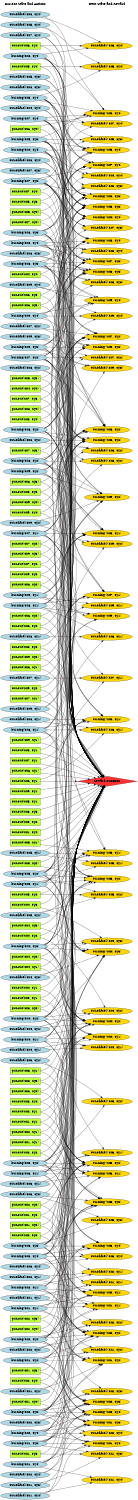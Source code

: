 digraph G {
	graph [bb="0,0,718.8,7858.4",
		fontname=Helvetica,
		fontsize=16,
		rankdir=LR,
		ranksep=2.00,
		ratio=auto,
		size="7.5,10"
	];
	node [fontsize=16,
		label="\N"
	];
	{
		graph [rank=same];
		"cut-out($x4, $y4)"	[color=black,
			fillcolor=olivedrab1,
			height=0.5,
			pos="129.4,6423.4",
			shape=box,
			style=filled,
			width=2.1944];
		"put-out($x1, $y1)"	[color=black,
			fillcolor=olivedrab1,
			height=0.5,
			pos="129.4,1871.4",
			shape=box,
			style=filled,
			width=2.2083];
		"burning($x5, $y1)"	[color=black,
			fillcolor=lightblue,
			height=0.51069,
			pos="129.4,3225.4",
			shape=ellipse,
			style=filled,
			width=3.2213];
		"put-out($x6, $y3)"	[color=black,
			fillcolor=olivedrab1,
			height=0.5,
			pos="129.4,6261.4",
			shape=box,
			style=filled,
			width=2.2083];
		"out-of-fuel($x8, $y2)"	[color=black,
			fillcolor=lightblue,
			height=0.51069,
			pos="129.4,5932.4",
			shape=ellipse,
			style=filled,
			width=3.5945];
		"out-of-fuel($x2, $y3)"	[color=black,
			fillcolor=lightblue,
			height=0.51069,
			pos="129.4,401.38",
			shape=ellipse,
			style=filled,
			width=3.5945];
		"burning($x4, $y3)"	[color=black,
			fillcolor=lightblue,
			height=0.51069,
			pos="129.4,2901.4",
			shape=ellipse,
			style=filled,
			width=3.2213];
		"cut-out($x5, $y2)"	[color=black,
			fillcolor=olivedrab1,
			height=0.5,
			pos="129.4,3171.4",
			shape=box,
			style=filled,
			width=2.1944];
		"put-out($x7, $y1)"	[color=black,
			fillcolor=olivedrab1,
			height=0.5,
			pos="129.4,4200.4",
			shape=box,
			style=filled,
			width=2.2083];
		"cut-out($x4, $y3)"	[color=black,
			fillcolor=olivedrab1,
			height=0.5,
			pos="129.4,3117.4",
			shape=box,
			style=filled,
			width=2.1944];
		"burning($x5, $y2)"	[color=black,
			fillcolor=lightblue,
			height=0.51069,
			pos="129.4,3280.4",
			shape=ellipse,
			style=filled,
			width=3.2213];
		"put-out($x6, $y2)"	[color=black,
			fillcolor=olivedrab1,
			height=0.5,
			pos="129.4,4632.4",
			shape=box,
			style=filled,
			width=2.2083];
		"out-of-fuel($x2, $y4)"	[color=black,
			fillcolor=lightblue,
			height=0.51069,
			pos="129.4,128.38",
			shape=ellipse,
			style=filled,
			width=3.5945];
		"out-of-fuel($x8, $y1)"	[color=black,
			fillcolor=lightblue,
			height=0.51069,
			pos="129.4,4524.4",
			shape=ellipse,
			style=filled,
			width=3.5945];
		"burning($x4, $y4)"	[color=black,
			fillcolor=lightblue,
			height=0.51069,
			pos="129.4,7077.4",
			shape=ellipse,
			style=filled,
			width=3.2213];
		"cut-out($x5, $y1)"	[color=black,
			fillcolor=olivedrab1,
			height=0.5,
			pos="129.4,3658.4",
			shape=box,
			style=filled,
			width=2.1944];
		"put-out($x1, $y3)"	[color=black,
			fillcolor=olivedrab1,
			height=0.5,
			pos="129.4,672.38",
			shape=box,
			style=filled,
			width=2.2083];
		"put-out($x5, $y4)"	[color=black,
			fillcolor=olivedrab1,
			height=0.5,
			pos="129.4,6750.4",
			shape=box,
			style=filled,
			width=2.2083];
		"put-out($x7, $y2)"	[color=black,
			fillcolor=olivedrab1,
			height=0.5,
			pos="129.4,5011.4",
			shape=box,
			style=filled,
			width=2.2083];
		"Current State and Actions"	[color=black,
			fillcolor=white,
			height=0.5,
			pos="129.4,7840.4",
			shape=plaintext,
			style=bold,
			width=3.2361];
		"out-of-fuel($x1, $y4)"	[color=black,
			fillcolor=lightblue,
			height=0.51069,
			pos="129.4,18.385",
			shape=ellipse,
			style=filled,
			width=3.5945];
		"burning($x5, $y3)"	[color=black,
			fillcolor=lightblue,
			height=0.51069,
			pos="129.4,7132.4",
			shape=ellipse,
			style=filled,
			width=3.2213];
		"out-of-fuel($x7, $y3)"	[color=black,
			fillcolor=lightblue,
			height=0.51069,
			pos="129.4,6967.4",
			shape=ellipse,
			style=filled,
			width=3.5945];
		"out-of-fuel($x9, $y1)"	[color=black,
			fillcolor=lightblue,
			height=0.51069,
			pos="129.4,4146.4",
			shape=ellipse,
			style=filled,
			width=3.5945];
		"out-of-fuel($x2, $y1)"	[color=black,
			fillcolor=lightblue,
			height=0.51069,
			pos="129.4,1163.4",
			shape=ellipse,
			style=filled,
			width=3.5945];
		"cut-out($x6, $y1)"	[color=black,
			fillcolor=olivedrab1,
			height=0.5,
			pos="129.4,3766.4",
			shape=box,
			style=filled,
			width=2.1944];
		"cut-out($x5, $y4)"	[color=black,
			fillcolor=olivedrab1,
			height=0.5,
			pos="129.4,7514.4",
			shape=box,
			style=filled,
			width=2.1944];
		"out-of-fuel($x3, $y2)"	[color=black,
			fillcolor=lightblue,
			height=0.51069,
			pos="129.4,2303.4",
			shape=ellipse,
			style=filled,
			width=3.5945];
		"out-of-fuel($x8, $y4)"	[color=black,
			fillcolor=lightblue,
			height=0.51069,
			pos="129.4,7022.4",
			shape=ellipse,
			style=filled,
			width=3.5945];
		"put-out($x1, $y2)"	[color=black,
			fillcolor=olivedrab1,
			height=0.5,
			pos="129.4,1436.4",
			shape=box,
			style=filled,
			width=2.2083];
		"put-out($x7, $y3)"	[color=black,
			fillcolor=olivedrab1,
			height=0.5,
			pos="129.4,5499.4",
			shape=box,
			style=filled,
			width=2.2083];
		"put-out($x2, $y1)"	[color=black,
			fillcolor=olivedrab1,
			height=0.5,
			pos="129.4,1925.4",
			shape=box,
			style=filled,
			width=2.2083];
		"out-of-fuel($x1, $y3)"	[color=black,
			fillcolor=lightblue,
			height=0.51069,
			pos="129.4,73.385",
			shape=ellipse,
			style=filled,
			width=3.5945];
		"put-out($x6, $y4)"	[color=black,
			fillcolor=olivedrab1,
			height=0.5,
			pos="129.4,7186.4",
			shape=box,
			style=filled,
			width=2.2083];
		"burning($x5, $y4)"	[color=black,
			fillcolor=lightblue,
			height=0.51069,
			pos="129.4,7350.4",
			shape=ellipse,
			style=filled,
			width=3.2213];
		"out-of-fuel($x2, $y2)"	[color=black,
			fillcolor=lightblue,
			height=0.51069,
			pos="129.4,781.38",
			shape=ellipse,
			style=filled,
			width=3.5945];
		"out-of-fuel($x8, $y3)"	[color=black,
			fillcolor=lightblue,
			height=0.51069,
			pos="129.4,6532.4",
			shape=ellipse,
			style=filled,
			width=3.5945];
		"out-of-fuel($x7, $y4)"	[color=black,
			fillcolor=lightblue,
			height=0.51069,
			pos="129.4,7676.4",
			shape=ellipse,
			style=filled,
			width=3.5945];
		"out-of-fuel($x9, $y2)"	[color=black,
			fillcolor=lightblue,
			height=0.51069,
			pos="129.4,5120.4",
			shape=ellipse,
			style=filled,
			width=3.5945];
		"cut-out($x5, $y3)"	[color=black,
			fillcolor=olivedrab1,
			height=0.5,
			pos="129.4,6804.4",
			shape=box,
			style=filled,
			width=2.1944];
		"cut-out($x6, $y2)"	[color=black,
			fillcolor=olivedrab1,
			height=0.5,
			pos="129.4,4578.4",
			shape=box,
			style=filled,
			width=2.1944];
		"out-of-fuel($x3, $y1)"	[color=black,
			fillcolor=lightblue,
			height=0.51069,
			pos="129.4,1653.4",
			shape=ellipse,
			style=filled,
			width=3.5945];
		"put-out($x7, $y4)"	[color=black,
			fillcolor=olivedrab1,
			height=0.5,
			pos="129.4,6696.4",
			shape=box,
			style=filled,
			width=2.2083];
		"cut-out($x3, $y3)"	[color=black,
			fillcolor=olivedrab1,
			height=0.5,
			pos="129.4,3604.4",
			shape=box,
			style=filled,
			width=2.1944];
		"burning($x9, $y1)"	[color=black,
			fillcolor=lightblue,
			height=0.51069,
			pos="129.4,4741.4",
			shape=ellipse,
			style=filled,
			width=3.2213];
		"out-of-fuel($x1, $y2)"	[color=black,
			fillcolor=lightblue,
			height=0.51069,
			pos="129.4,564.38",
			shape=ellipse,
			style=filled,
			width=3.5945];
		"out-of-fuel($x9, $y3)"	[color=black,
			fillcolor=lightblue,
			height=0.51069,
			pos="129.4,6097.4",
			shape=ellipse,
			style=filled,
			width=3.5945];
		"burning($x8, $y4)"	[color=black,
			fillcolor=lightblue,
			height=0.51069,
			pos="129.4,6587.4",
			shape=ellipse,
			style=filled,
			width=3.2213];
		"cut-out($x1, $y1)"	[color=black,
			fillcolor=olivedrab1,
			height=0.5,
			pos="129.4,1979.4",
			shape=box,
			style=filled,
			width=2.1944];
		"cut-out($x3, $y4)"	[color=black,
			fillcolor=olivedrab1,
			height=0.5,
			pos="129.4,2087.4",
			shape=box,
			style=filled,
			width=2.1944];
		"burning($x9, $y2)"	[color=black,
			fillcolor=lightblue,
			height=0.51069,
			pos="129.4,5390.4",
			shape=ellipse,
			style=filled,
			width=3.2213];
		"out-of-fuel($x1, $y1)"	[color=black,
			fillcolor=lightblue,
			height=0.51069,
			pos="129.4,1053.4",
			shape=ellipse,
			style=filled,
			width=3.5945];
		"out-of-fuel($x9, $y4)"	[color=black,
			fillcolor=lightblue,
			height=0.51069,
			pos="129.4,6369.4",
			shape=ellipse,
			style=filled,
			width=3.5945];
		"burning($x8, $y3)"	[color=black,
			fillcolor=lightblue,
			height=0.51069,
			pos="129.4,6477.4",
			shape=ellipse,
			style=filled,
			width=3.2213];
		"cut-out($x1, $y2)"	[color=black,
			fillcolor=olivedrab1,
			height=0.5,
			pos="129.4,1490.4",
			shape=box,
			style=filled,
			width=2.1944];
		"cut-out($x4, $y2)"	[color=black,
			fillcolor=olivedrab1,
			height=0.5,
			pos="129.4,2955.4",
			shape=box,
			style=filled,
			width=2.1944];
		"cut-out($x3, $y1)"	[color=black,
			fillcolor=olivedrab1,
			height=0.5,
			pos="129.4,2631.4",
			shape=box,
			style=filled,
			width=2.1944];
		"cut-out($x1, $y3)"	[color=black,
			fillcolor=olivedrab1,
			height=0.5,
			pos="129.4,237.38",
			shape=box,
			style=filled,
			width=2.1944];
		"put-out($x9, $y4)"	[color=black,
			fillcolor=olivedrab1,
			height=0.5,
			pos="129.4,5228.4",
			shape=box,
			style=filled,
			width=2.2083];
		"burning($x9, $y3)"	[color=black,
			fillcolor=lightblue,
			height=0.51069,
			pos="129.4,6042.4",
			shape=ellipse,
			style=filled,
			width=3.2213];
		"cut-out($x2, $y4)"	[color=black,
			fillcolor=olivedrab1,
			height=0.5,
			pos="129.4,618.38",
			shape=box,
			style=filled,
			width=2.1944];
		"cut-out($x4, $y1)"	[color=black,
			fillcolor=olivedrab1,
			height=0.5,
			pos="129.4,2685.4",
			shape=box,
			style=filled,
			width=2.1944];
		"cut-out($x3, $y2)"	[color=black,
			fillcolor=olivedrab1,
			height=0.5,
			pos="129.4,3550.4",
			shape=box,
			style=filled,
			width=2.1944];
		"cut-out($x1, $y4)"	[color=black,
			fillcolor=olivedrab1,
			height=0.5,
			pos="129.4,3496.4",
			shape=box,
			style=filled,
			width=2.1944];
		"burning($x9, $y4)"	[color=black,
			fillcolor=lightblue,
			height=0.51069,
			pos="129.4,6207.4",
			shape=ellipse,
			style=filled,
			width=3.2213];
		"cut-out($x2, $y3)"	[color=black,
			fillcolor=olivedrab1,
			height=0.5,
			pos="129.4,1382.4",
			shape=box,
			style=filled,
			width=2.1944];
		"out-of-fuel($x5, $y3)"	[color=black,
			fillcolor=lightblue,
			height=0.51069,
			pos="129.4,7460.4",
			shape=ellipse,
			style=filled,
			width=3.5945];
		"burning($x1, $y4)"	[color=black,
			fillcolor=lightblue,
			height=0.51069,
			pos="129.4,183.38",
			shape=ellipse,
			style=filled,
			width=3.2213];
		"cut-out($x7, $y4)"	[color=black,
			fillcolor=olivedrab1,
			height=0.5,
			pos="129.4,6858.4",
			shape=box,
			style=filled,
			width=2.1944];
		"put-out($x9, $y2)"	[color=black,
			fillcolor=olivedrab1,
			height=0.5,
			pos="129.4,4416.4",
			shape=box,
			style=filled,
			width=2.2083];
		"cut-out($x2, $y2)"	[color=black,
			fillcolor=olivedrab1,
			height=0.5,
			pos="129.4,1817.4",
			shape=box,
			style=filled,
			width=2.1944];
		"put-out($x3, $y3)"	[color=black,
			fillcolor=olivedrab1,
			height=0.5,
			pos="129.4,2195.4",
			shape=box,
			style=filled,
			width=2.2083];
		"burning($x2, $y1)"	[color=black,
			fillcolor=lightblue,
			height=0.51069,
			pos="129.4,1108.4",
			shape=ellipse,
			style=filled,
			width=3.2213];
		"burning($x7, $y3)"	[color=black,
			fillcolor=lightblue,
			height=0.51069,
			pos="129.4,6912.4",
			shape=ellipse,
			style=filled,
			width=3.2213];
		"out-of-fuel($x5, $y4)"	[color=black,
			fillcolor=lightblue,
			height=0.51069,
			pos="129.4,7731.4",
			shape=ellipse,
			style=filled,
			width=3.5945];
		"burning($x1, $y3)"	[color=black,
			fillcolor=lightblue,
			height=0.51069,
			pos="129.4,291.38",
			shape=ellipse,
			style=filled,
			width=3.2213];
		"cut-out($x8, $y2)"	[color=black,
			fillcolor=olivedrab1,
			height=0.5,
			pos="129.4,4470.4",
			shape=box,
			style=filled,
			width=2.1944];
		"cut-out($x7, $y3)"	[color=black,
			fillcolor=olivedrab1,
			height=0.5,
			pos="129.4,5770.4",
			shape=box,
			style=filled,
			width=2.1944];
		"cut-out($x8, $y1)"	[color=black,
			fillcolor=olivedrab1,
			height=0.5,
			pos="129.4,3928.4",
			shape=box,
			style=filled,
			width=2.1944];
		"put-out($x4, $y1)"	[color=black,
			fillcolor=olivedrab1,
			height=0.5,
			pos="129.4,2793.4",
			shape=box,
			style=filled,
			width=2.2083];
		"put-out($x3, $y2)"	[color=black,
			fillcolor=olivedrab1,
			height=0.5,
			pos="129.4,2577.4",
			shape=box,
			style=filled,
			width=2.2083];
		"put-out($x9, $y3)"	[color=black,
			fillcolor=olivedrab1,
			height=0.5,
			pos="129.4,4957.4",
			shape=box,
			style=filled,
			width=2.2083];
		"cut-out($x2, $y1)"	[color=black,
			fillcolor=olivedrab1,
			height=0.5,
			pos="129.4,2033.4",
			shape=box,
			style=filled,
			width=2.1944];
		"put-out($x8, $y4)"	[color=black,
			fillcolor=olivedrab1,
			height=0.5,
			pos="129.4,5716.4",
			shape=box,
			style=filled,
			width=2.2083];
		"burning($x2, $y2)"	[color=black,
			fillcolor=lightblue,
			height=0.51069,
			pos="129.4,836.38",
			shape=ellipse,
			style=filled,
			width=3.2213];
		"burning($x7, $y4)"	[color=black,
			fillcolor=lightblue,
			height=0.51069,
			pos="129.4,7240.4",
			shape=ellipse,
			style=filled,
			width=3.2213];
		"burning($x6, $y4)"	[color=black,
			fillcolor=lightblue,
			height=0.51069,
			pos="129.4,7568.4",
			shape=ellipse,
			style=filled,
			width=3.2213];
		"burning($x1, $y2)"	[color=black,
			fillcolor=lightblue,
			height=0.51069,
			pos="129.4,726.38",
			shape=ellipse,
			style=filled,
			width=3.2213];
		"cut-out($x7, $y2)"	[color=black,
			fillcolor=olivedrab1,
			height=0.5,
			pos="129.4,4903.4",
			shape=box,
			style=filled,
			width=2.1944];
		"put-out($x8, $y3)"	[color=black,
			fillcolor=olivedrab1,
			height=0.5,
			pos="129.4,5336.4",
			shape=box,
			style=filled,
			width=2.2083];
		"burning($x8, $y2)"	[color=black,
			fillcolor=lightblue,
			height=0.51069,
			pos="129.4,5445.4",
			shape=ellipse,
			style=filled,
			width=3.2213];
		"put-out($x3, $y1)"	[color=black,
			fillcolor=olivedrab1,
			height=0.5,
			pos="129.4,2249.4",
			shape=box,
			style=filled,
			width=2.2083];
		"burning($x7, $y1)"	[color=black,
			fillcolor=lightblue,
			height=0.51069,
			pos="129.4,5065.4",
			shape=ellipse,
			style=filled,
			width=3.2213];
		"burning($x1, $y1)"	[color=black,
			fillcolor=lightblue,
			height=0.51069,
			pos="129.4,998.38",
			shape=ellipse,
			style=filled,
			width=3.2213];
		"burning($x6, $y3)"	[color=black,
			fillcolor=lightblue,
			height=0.51069,
			pos="129.4,6642.4",
			shape=ellipse,
			style=filled,
			width=3.2213];
		"burning($x8, $y1)"	[color=black,
			fillcolor=lightblue,
			height=0.51069,
			pos="129.4,4686.4",
			shape=ellipse,
			style=filled,
			width=3.2213];
		"cut-out($x7, $y1)"	[color=black,
			fillcolor=olivedrab1,
			height=0.5,
			pos="129.4,3874.4",
			shape=box,
			style=filled,
			width=2.1944];
		"put-out($x9, $y1)"	[color=black,
			fillcolor=olivedrab1,
			height=0.5,
			pos="129.4,3982.4",
			shape=box,
			style=filled,
			width=2.2083];
		"put-out($x8, $y2)"	[color=black,
			fillcolor=olivedrab1,
			height=0.5,
			pos="129.4,4795.4",
			shape=box,
			style=filled,
			width=2.2083];
		"burning($x7, $y2)"	[color=black,
			fillcolor=lightblue,
			height=0.51069,
			pos="129.4,5987.4",
			shape=ellipse,
			style=filled,
			width=3.2213];
		"out-of-fuel($x4, $y2)"	[color=black,
			fillcolor=lightblue,
			height=0.51069,
			pos="129.4,2468.4",
			shape=ellipse,
			style=filled,
			width=3.5945];
		"burning($x6, $y2)"	[color=black,
			fillcolor=lightblue,
			height=0.51069,
			pos="129.4,5608.4",
			shape=ellipse,
			style=filled,
			width=3.2213];
		"put-out($x5, $y2)"	[color=black,
			fillcolor=olivedrab1,
			height=0.5,
			pos="129.4,3334.4",
			shape=box,
			style=filled,
			width=2.2083];
		"out-of-fuel($x6, $y4)"	[color=black,
			fillcolor=lightblue,
			height=0.51069,
			pos="129.4,7786.4",
			shape=ellipse,
			style=filled,
			width=3.5945];
		"put-out($x2, $y2)"	[color=black,
			fillcolor=olivedrab1,
			height=0.5,
			pos="129.4,1544.4",
			shape=box,
			style=filled,
			width=2.2083];
		"burning($x3, $y2)"	[color=black,
			fillcolor=lightblue,
			height=0.51069,
			pos="129.4,1763.4",
			shape=ellipse,
			style=filled,
			width=3.2213];
		"cut-out($x9, $y1)"	[color=black,
			fillcolor=olivedrab1,
			height=0.5,
			pos="129.4,3712.4",
			shape=box,
			style=filled,
			width=2.1944];
		"out-of-fuel($x3, $y4)"	[color=black,
			fillcolor=lightblue,
			height=0.51069,
			pos="129.4,1218.4",
			shape=ellipse,
			style=filled,
			width=3.5945];
		"cut-out($x6, $y3)"	[color=black,
			fillcolor=olivedrab1,
			height=0.5,
			pos="129.4,6315.4",
			shape=box,
			style=filled,
			width=2.1944];
		"out-of-fuel($x7, $y1)"	[color=black,
			fillcolor=lightblue,
			height=0.51069,
			pos="129.4,4308.4",
			shape=ellipse,
			style=filled,
			width=3.5945];
		"put-out($x4, $y4)"	[color=black,
			fillcolor=olivedrab1,
			height=0.5,
			pos="129.4,5824.4",
			shape=box,
			style=filled,
			width=2.2083];
		"put-out($x8, $y1)"	[color=black,
			fillcolor=olivedrab1,
			height=0.5,
			pos="129.4,4362.4",
			shape=box,
			style=filled,
			width=2.2083];
		"put-out($x1, $y4)"	[color=black,
			fillcolor=olivedrab1,
			height=0.5,
			pos="129.4,510.38",
			shape=box,
			style=filled,
			width=2.2083];
		"burning($x6, $y1)"	[color=black,
			fillcolor=lightblue,
			height=0.51069,
			pos="129.4,4036.4",
			shape=ellipse,
			style=filled,
			width=3.2213];
		"out-of-fuel($x4, $y1)"	[color=black,
			fillcolor=lightblue,
			height=0.51069,
			pos="129.4,2358.4",
			shape=ellipse,
			style=filled,
			width=3.5945];
		"put-out($x2, $y3)"	[color=black,
			fillcolor=olivedrab1,
			height=0.5,
			pos="129.4,944.38",
			shape=box,
			style=filled,
			width=2.2083];
		"put-out($x5, $y3)"	[color=black,
			fillcolor=olivedrab1,
			height=0.5,
			pos="129.4,5878.4",
			shape=box,
			style=filled,
			width=2.2083];
		"out-of-fuel($x6, $y3)"	[color=black,
			fillcolor=lightblue,
			height=0.51069,
			pos="129.4,7405.4",
			shape=ellipse,
			style=filled,
			width=3.5945];
		"burning($x3, $y1)"	[color=black,
			fillcolor=lightblue,
			height=0.51069,
			pos="129.4,1708.4",
			shape=ellipse,
			style=filled,
			width=3.2213];
		"out-of-fuel($x3, $y3)"	[color=black,
			fillcolor=lightblue,
			height=0.51069,
			pos="129.4,1598.4",
			shape=ellipse,
			style=filled,
			width=3.5945];
		"out-of-fuel($x7, $y2)"	[color=black,
			fillcolor=lightblue,
			height=0.51069,
			pos="129.4,6152.4",
			shape=ellipse,
			style=filled,
			width=3.5945];
		"cut-out($x6, $y4)"	[color=black,
			fillcolor=olivedrab1,
			height=0.5,
			pos="129.4,7622.4",
			shape=box,
			style=filled,
			width=2.1944];
		"out-of-fuel($x5, $y1)"	[color=black,
			fillcolor=lightblue,
			height=0.51069,
			pos="129.4,3388.4",
			shape=ellipse,
			style=filled,
			width=3.5945];
		"out-of-fuel($x4, $y4)"	[color=black,
			fillcolor=lightblue,
			height=0.51069,
			pos="129.4,7295.4",
			shape=ellipse,
			style=filled,
			width=3.5945];
		"cut-out($x9, $y4)"	[color=black,
			fillcolor=olivedrab1,
			height=0.5,
			pos="129.4,5174.4",
			shape=box,
			style=filled,
			width=2.1944];
		"put-out($x2, $y4)"	[color=black,
			fillcolor=olivedrab1,
			height=0.5,
			pos="129.4,890.38",
			shape=box,
			style=filled,
			width=2.2083];
		"out-of-fuel($x6, $y2)"	[color=black,
			fillcolor=lightblue,
			height=0.51069,
			pos="129.4,5553.4",
			shape=ellipse,
			style=filled,
			width=3.5945];
		"cut-out($x8, $y3)"	[color=black,
			fillcolor=olivedrab1,
			height=0.5,
			pos="129.4,5282.4",
			shape=box,
			style=filled,
			width=2.1944];
		"put-out($x6, $y1)"	[color=black,
			fillcolor=olivedrab1,
			height=0.5,
			pos="129.4,3820.4",
			shape=box,
			style=filled,
			width=2.2083];
		"burning($x3, $y4)"	[color=black,
			fillcolor=lightblue,
			height=0.51069,
			pos="129.4,1273.4",
			shape=ellipse,
			style=filled,
			width=3.2213];
		"put-out($x4, $y2)"	[color=black,
			fillcolor=olivedrab1,
			height=0.5,
			pos="129.4,2847.4",
			shape=box,
			style=filled,
			width=2.2083];
		"burning($x4, $y1)"	[color=black,
			fillcolor=lightblue,
			height=0.51069,
			pos="129.4,2413.4",
			shape=ellipse,
			style=filled,
			width=3.2213];
		"burning($x2, $y3)"	[color=black,
			fillcolor=lightblue,
			height=0.51069,
			pos="129.4,456.38",
			shape=ellipse,
			style=filled,
			width=3.2213];
		"out-of-fuel($x5, $y2)"	[color=black,
			fillcolor=lightblue,
			height=0.51069,
			pos="129.4,3063.4",
			shape=ellipse,
			style=filled,
			width=3.5945];
		"out-of-fuel($x4, $y3)"	[color=black,
			fillcolor=lightblue,
			height=0.51069,
			pos="129.4,2739.4",
			shape=ellipse,
			style=filled,
			width=3.5945];
		"out-of-fuel($x6, $y1)"	[color=black,
			fillcolor=lightblue,
			height=0.51069,
			pos="129.4,4091.4",
			shape=ellipse,
			style=filled,
			width=3.5945];
		"cut-out($x9, $y3)"	[color=black,
			fillcolor=olivedrab1,
			height=0.5,
			pos="129.4,4849.4",
			shape=box,
			style=filled,
			width=2.1944];
		"put-out($x5, $y1)"	[color=black,
			fillcolor=olivedrab1,
			height=0.5,
			pos="129.4,3442.4",
			shape=box,
			style=filled,
			width=2.2083];
		"cut-out($x8, $y4)"	[color=black,
			fillcolor=olivedrab1,
			height=0.5,
			pos="129.4,5662.4",
			shape=box,
			style=filled,
			width=2.1944];
		"burning($x3, $y3)"	[color=black,
			fillcolor=lightblue,
			height=0.51069,
			pos="129.4,1328.4",
			shape=ellipse,
			style=filled,
			width=3.2213];
		"burning($x2, $y4)"	[color=black,
			fillcolor=lightblue,
			height=0.51069,
			pos="129.4,346.38",
			shape=ellipse,
			style=filled,
			width=3.2213];
		"burning($x4, $y2)"	[color=black,
			fillcolor=lightblue,
			height=0.51069,
			pos="129.4,2523.4",
			shape=ellipse,
			style=filled,
			width=3.2213];
		"put-out($x3, $y4)"	[color=black,
			fillcolor=olivedrab1,
			height=0.5,
			pos="129.4,2141.4",
			shape=box,
			style=filled,
			width=2.2083];
		"cut-out($x9, $y2)"	[color=black,
			fillcolor=olivedrab1,
			height=0.5,
			pos="129.4,4254.4",
			shape=box,
			style=filled,
			width=2.1944];
		"put-out($x4, $y3)"	[color=black,
			fillcolor=olivedrab1,
			height=0.5,
			pos="129.4,3009.4",
			shape=box,
			style=filled,
			width=2.2083];
	}
	{
		graph [rank=same];
		"burning'($x6, $y3)"	[color=black,
			fillcolor=gold1,
			height=0.51069,
			pos="560.8,6844.4",
			shape=ellipse,
			style=filled,
			width=3.3195];
		"burning'($x1, $y1)"	[color=black,
			fillcolor=gold1,
			height=0.51069,
			pos="560.8,998.38",
			shape=ellipse,
			style=filled,
			width=3.3195];
		"out-of-fuel'($x5, $y3)"	[color=black,
			fillcolor=gold1,
			height=0.51069,
			pos="560.8,7132.4",
			shape=ellipse,
			style=filled,
			width=3.6927];
		"out-of-fuel'($x6, $y1)"	[color=black,
			fillcolor=gold1,
			height=0.51069,
			pos="560.8,4036.4",
			shape=ellipse,
			style=filled,
			width=3.6927];
		"Next State and Reward"	[color=black,
			fillcolor=white,
			height=0.5,
			pos="560.8,7840.4",
			shape=plaintext,
			style=bold,
			width=2.9167];
		"burning'($x6, $y2)"	[color=black,
			fillcolor=gold1,
			height=0.51069,
			pos="560.8,5554.4",
			shape=ellipse,
			style=filled,
			width=3.3195];
		"burning'($x7, $y1)"	[color=black,
			fillcolor=gold1,
			height=0.51069,
			pos="560.8,4742.4",
			shape=ellipse,
			style=filled,
			width=3.3195];
		"out-of-fuel'($x5, $y2)"	[color=black,
			fillcolor=gold1,
			height=0.51069,
			pos="560.8,3171.4",
			shape=ellipse,
			style=filled,
			width=3.6927];
		"burning'($x6, $y1)"	[color=black,
			fillcolor=gold1,
			height=0.51069,
			pos="560.8,4091.4",
			shape=ellipse,
			style=filled,
			width=3.3195];
		"out-of-fuel'($x4, $y4)"	[color=black,
			fillcolor=gold1,
			height=0.51069,
			pos="560.8,6954.4",
			shape=ellipse,
			style=filled,
			width=3.6927];
		"out-of-fuel'($x1, $y1)"	[color=black,
			fillcolor=gold1,
			height=0.51069,
			pos="560.8,1135.4",
			shape=ellipse,
			style=filled,
			width=3.6927];
		"out-of-fuel'($x6, $y3)"	[color=black,
			fillcolor=gold1,
			height=0.51069,
			pos="560.8,6899.4",
			shape=ellipse,
			style=filled,
			width=3.6927];
		"out-of-fuel'($x5, $y4)"	[color=black,
			fillcolor=gold1,
			height=0.51069,
			pos="560.8,7514.4",
			shape=ellipse,
			style=filled,
			width=3.6927];
		"out-of-fuel'($x6, $y2)"	[color=black,
			fillcolor=gold1,
			height=0.51069,
			pos="560.8,5499.4",
			shape=ellipse,
			style=filled,
			width=3.6927];
		"out-of-fuel'($x7, $y1)"	[color=black,
			fillcolor=gold1,
			height=0.51069,
			pos="560.8,4308.4",
			shape=ellipse,
			style=filled,
			width=3.6927];
		"out-of-fuel'($x9, $y4)"	[color=black,
			fillcolor=gold1,
			height=0.51069,
			pos="560.8,6207.4",
			shape=ellipse,
			style=filled,
			width=3.6927];
		"burning'($x5, $y2)"	[color=black,
			fillcolor=gold1,
			height=0.51069,
			pos="560.8,3252.4",
			shape=ellipse,
			style=filled,
			width=3.3195];
		"burning'($x8, $y1)"	[color=black,
			fillcolor=gold1,
			height=0.51069,
			pos="560.8,5065.4",
			shape=ellipse,
			style=filled,
			width=3.3195];
		"Reward Function"	[color=black,
			fillcolor=firebrick1,
			height=0.72222,
			pos="560.8,3766.4",
			shape=diamond,
			style=filled,
			width=4.3889];
		"burning'($x7, $y4)"	[color=black,
			fillcolor=gold1,
			height=0.51069,
			pos="560.8,7009.4",
			shape=ellipse,
			style=filled,
			width=3.3195];
		"out-of-fuel'($x7, $y2)"	[color=black,
			fillcolor=gold1,
			height=0.51069,
			pos="560.8,5987.4",
			shape=ellipse,
			style=filled,
			width=3.6927];
		"burning'($x4, $y4)"	[color=black,
			fillcolor=gold1,
			height=0.51069,
			pos="560.8,6734.4",
			shape=ellipse,
			style=filled,
			width=3.3195];
		"burning'($x5, $y3)"	[color=black,
			fillcolor=gold1,
			height=0.51069,
			pos="560.8,6789.4",
			shape=ellipse,
			style=filled,
			width=3.3195];
		"out-of-fuel'($x6, $y4)"	[color=black,
			fillcolor=gold1,
			height=0.51069,
			pos="560.8,7622.4",
			shape=ellipse,
			style=filled,
			width=3.6927];
		"out-of-fuel'($x7, $y3)"	[color=black,
			fillcolor=gold1,
			height=0.51069,
			pos="560.8,6679.4",
			shape=ellipse,
			style=filled,
			width=3.6927];
		"out-of-fuel'($x9, $y2)"	[color=black,
			fillcolor=gold1,
			height=0.51069,
			pos="560.8,5010.4",
			shape=ellipse,
			style=filled,
			width=3.6927];
		"burning'($x5, $y4)"	[color=black,
			fillcolor=gold1,
			height=0.51069,
			pos="560.8,7077.4",
			shape=ellipse,
			style=filled,
			width=3.3195];
		"burning'($x9, $y1)"	[color=black,
			fillcolor=gold1,
			height=0.51069,
			pos="560.8,4632.4",
			shape=ellipse,
			style=filled,
			width=3.3195];
		"burning'($x8, $y3)"	[color=black,
			fillcolor=gold1,
			height=0.51069,
			pos="560.8,6434.4",
			shape=ellipse,
			style=filled,
			width=3.3195];
		"out-of-fuel'($x7, $y4)"	[color=black,
			fillcolor=gold1,
			height=0.51069,
			pos="560.8,7214.4",
			shape=ellipse,
			style=filled,
			width=3.6927];
		"burning'($x7, $y2)"	[color=black,
			fillcolor=gold1,
			height=0.51069,
			pos="560.8,6097.4",
			shape=ellipse,
			style=filled,
			width=3.3195];
		"burning'($x6, $y4)"	[color=black,
			fillcolor=gold1,
			height=0.51069,
			pos="560.8,7269.4",
			shape=ellipse,
			style=filled,
			width=3.3195];
		"out-of-fuel'($x9, $y3)"	[color=black,
			fillcolor=gold1,
			height=0.51069,
			pos="560.8,5932.4",
			shape=ellipse,
			style=filled,
			width=3.6927];
		"out-of-fuel'($x8, $y4)"	[color=black,
			fillcolor=gold1,
			height=0.51069,
			pos="560.8,6544.4",
			shape=ellipse,
			style=filled,
			width=3.6927];
		"burning'($x8, $y2)"	[color=black,
			fillcolor=gold1,
			height=0.51069,
			pos="560.8,5609.4",
			shape=ellipse,
			style=filled,
			width=3.3195];
		"burning'($x7, $y3)"	[color=black,
			fillcolor=gold1,
			height=0.51069,
			pos="560.8,6489.4",
			shape=ellipse,
			style=filled,
			width=3.3195];
		"out-of-fuel'($x3, $y1)"	[color=black,
			fillcolor=gold1,
			height=0.51069,
			pos="560.8,1818.4",
			shape=ellipse,
			style=filled,
			width=3.6927];
		"out-of-fuel'($x2, $y4)"	[color=black,
			fillcolor=gold1,
			height=0.51069,
			pos="560.8,346.38",
			shape=ellipse,
			style=filled,
			width=3.6927];
		"out-of-fuel'($x8, $y3)"	[color=black,
			fillcolor=gold1,
			height=0.51069,
			pos="560.8,6379.4",
			shape=ellipse,
			style=filled,
			width=3.6927];
		"burning'($x4, $y1)"	[color=black,
			fillcolor=gold1,
			height=0.51069,
			pos="560.8,2427.4",
			shape=ellipse,
			style=filled,
			width=3.3195];
		"burning'($x9, $y3)"	[color=black,
			fillcolor=gold1,
			height=0.51069,
			pos="560.8,6042.4",
			shape=ellipse,
			style=filled,
			width=3.3195];
		"burning'($x3, $y3)"	[color=black,
			fillcolor=gold1,
			height=0.51069,
			pos="560.8,1558.4",
			shape=ellipse,
			style=filled,
			width=3.3195];
		"out-of-fuel'($x8, $y2)"	[color=black,
			fillcolor=gold1,
			height=0.51069,
			pos="560.8,5444.4",
			shape=ellipse,
			style=filled,
			width=3.6927];
		"out-of-fuel'($x9, $y1)"	[color=black,
			fillcolor=gold1,
			height=0.51069,
			pos="560.8,4687.4",
			shape=ellipse,
			style=filled,
			width=3.6927];
		"burning'($x3, $y2)"	[color=black,
			fillcolor=gold1,
			height=0.51069,
			pos="560.8,1763.4",
			shape=ellipse,
			style=filled,
			width=3.3195];
		"burning'($x9, $y2)"	[color=black,
			fillcolor=gold1,
			height=0.51069,
			pos="560.8,5254.4",
			shape=ellipse,
			style=filled,
			width=3.3195];
		"burning'($x8, $y4)"	[color=black,
			fillcolor=gold1,
			height=0.51069,
			pos="560.8,6599.4",
			shape=ellipse,
			style=filled,
			width=3.3195];
		"out-of-fuel'($x8, $y1)"	[color=black,
			fillcolor=gold1,
			height=0.51069,
			pos="560.8,4524.4",
			shape=ellipse,
			style=filled,
			width=3.6927];
		"burning'($x4, $y3)"	[color=black,
			fillcolor=gold1,
			height=0.51069,
			pos="560.8,2873.4",
			shape=ellipse,
			style=filled,
			width=3.3195];
		"burning'($x2, $y4)"	[color=black,
			fillcolor=gold1,
			height=0.51069,
			pos="560.8,456.38",
			shape=ellipse,
			style=filled,
			width=3.3195];
		"burning'($x5, $y1)"	[color=black,
			fillcolor=gold1,
			height=0.51069,
			pos="560.8,3381.4",
			shape=ellipse,
			style=filled,
			width=3.3195];
		"burning'($x4, $y2)"	[color=black,
			fillcolor=gold1,
			height=0.51069,
			pos="560.8,2509.4",
			shape=ellipse,
			style=filled,
			width=3.3195];
		"burning'($x9, $y4)"	[color=black,
			fillcolor=gold1,
			height=0.51069,
			pos="560.8,6299.4",
			shape=ellipse,
			style=filled,
			width=3.3195];
		"burning'($x3, $y4)"	[color=black,
			fillcolor=gold1,
			height=0.51069,
			pos="560.8,1328.4",
			shape=ellipse,
			style=filled,
			width=3.3195];
		"out-of-fuel'($x4, $y2)"	[color=black,
			fillcolor=gold1,
			height=0.51069,
			pos="560.8,2564.4",
			shape=ellipse,
			style=filled,
			width=3.6927];
		"out-of-fuel'($x1, $y3)"	[color=black,
			fillcolor=gold1,
			height=0.51069,
			pos="560.8,236.38",
			shape=ellipse,
			style=filled,
			width=3.6927];
		"burning'($x2, $y2)"	[color=black,
			fillcolor=gold1,
			height=0.51069,
			pos="560.8,862.38",
			shape=ellipse,
			style=filled,
			width=3.3195];
		"burning'($x1, $y4)"	[color=black,
			fillcolor=gold1,
			height=0.51069,
			pos="560.8,291.38",
			shape=ellipse,
			style=filled,
			width=3.3195];
		"out-of-fuel'($x4, $y3)"	[color=black,
			fillcolor=gold1,
			height=0.51069,
			pos="560.8,2928.4",
			shape=ellipse,
			style=filled,
			width=3.6927];
		"out-of-fuel'($x1, $y2)"	[color=black,
			fillcolor=gold1,
			height=0.51069,
			pos="560.8,781.38",
			shape=ellipse,
			style=filled,
			width=3.6927];
		"burning'($x2, $y3)"	[color=black,
			fillcolor=gold1,
			height=0.51069,
			pos="560.8,511.38",
			shape=ellipse,
			style=filled,
			width=3.3195];
		"out-of-fuel'($x2, $y1)"	[color=black,
			fillcolor=gold1,
			height=0.51069,
			pos="560.8,1190.4",
			shape=ellipse,
			style=filled,
			width=3.6927];
		"out-of-fuel'($x3, $y4)"	[color=black,
			fillcolor=gold1,
			height=0.51069,
			pos="560.8,1273.4",
			shape=ellipse,
			style=filled,
			width=3.6927];
		"out-of-fuel'($x3, $y3)"	[color=black,
			fillcolor=gold1,
			height=0.51069,
			pos="560.8,1463.4",
			shape=ellipse,
			style=filled,
			width=3.6927];
		"burning'($x1, $y3)"	[color=black,
			fillcolor=gold1,
			height=0.51069,
			pos="560.8,401.38",
			shape=ellipse,
			style=filled,
			width=3.3195];
		"out-of-fuel'($x5, $y1)"	[color=black,
			fillcolor=gold1,
			height=0.51069,
			pos="560.8,3313.4",
			shape=ellipse,
			style=filled,
			width=3.6927];
		"burning'($x3, $y1)"	[color=black,
			fillcolor=gold1,
			height=0.51069,
			pos="560.8,1708.4",
			shape=ellipse,
			style=filled,
			width=3.3195];
		"out-of-fuel'($x2, $y2)"	[color=black,
			fillcolor=gold1,
			height=0.51069,
			pos="560.8,917.38",
			shape=ellipse,
			style=filled,
			width=3.6927];
		"out-of-fuel'($x2, $y3)"	[color=black,
			fillcolor=gold1,
			height=0.51069,
			pos="560.8,566.38",
			shape=ellipse,
			style=filled,
			width=3.6927];
		"out-of-fuel'($x3, $y2)"	[color=black,
			fillcolor=gold1,
			height=0.51069,
			pos="560.8,2088.4",
			shape=ellipse,
			style=filled,
			width=3.6927];
		"burning'($x1, $y2)"	[color=black,
			fillcolor=gold1,
			height=0.51069,
			pos="560.8,726.38",
			shape=ellipse,
			style=filled,
			width=3.3195];
		"out-of-fuel'($x1, $y4)"	[color=black,
			fillcolor=gold1,
			height=0.51069,
			pos="560.8,100.38",
			shape=ellipse,
			style=filled,
			width=3.6927];
		"out-of-fuel'($x4, $y1)"	[color=black,
			fillcolor=gold1,
			height=0.51069,
			pos="560.8,2372.4",
			shape=ellipse,
			style=filled,
			width=3.6927];
		"burning'($x2, $y1)"	[color=black,
			fillcolor=gold1,
			height=0.51069,
			pos="560.8,1080.4",
			shape=ellipse,
			style=filled,
			width=3.3195];
	}
	"cut-out($x4, $y4)" -> "out-of-fuel'($x4, $y4)"	[color=black,
		pos="e,438.53,6947 208.64,6426.4 226.91,6430.5 245.03,6437.8 258.8,6450.4 421.7,6599.8 237.62,6779.5 402.8,6926.4 410.64,6933.4 419.6,\
6938.9 429.17,6943.2",
		style=solid];
	"cut-out($x4, $y4)" -> "Reward Function"	[pos="e,539.25,3789.1 208.47,6423 227.53,6419 246.08,6411.1 258.8,6396.4 432.38,6195.2 319.99,4261.9 402.8,4009.4 430.65,3924.5 495.63,\
3840.2 532.67,3796.7"];
	"put-out($x1, $y1)" -> "burning'($x1, $y1)"	[color=black,
		pos="e,473.99,1011.2 209,1869.6 227.48,1865.5 245.61,1857.9 258.8,1844.4 508.02,1588.3 170.7,1325.1 402.8,1053.4 418.71,1034.8 441.31,\
1022.4 464.42,1014.3",
		style=solid];
	"put-out($x1, $y1)" -> "Reward Function"	[pos="e,546.16,3742.6 209.13,1872.2 227.84,1876.3 246.05,1884.1 258.8,1898.4 483.41,2149.7 318.04,3082.1 402.8,3408.4 435.51,3534.3 507.24,\
3672.3 541.23,3733.8"];
	"burning($x5, $y1)" -> "burning'($x6, $y2)"	[color=black,
		pos="e,442.52,5551.5 232.2,3234.1 242.32,3238.6 251.52,3244.9 258.8,3253.4 588.59,3637.3 65.74,5148.8 402.8,5526.4 411.24,5535.8 421.68,\
5542.8 433.13,5547.9",
		style=solid];
	"burning($x5, $y1)" -> "burning'($x6, $y1)"	[color=black,
		pos="e,443.7,4087.4 230.34,3234.5 240.98,3239 250.81,3245.1 258.8,3253.4 512.29,3516.9 144.32,3804.8 402.8,4063.4 411.76,4072.3 422.53,\
4079 434.18,4083.9",
		style=solid];
	"burning($x5, $y1)" -> "burning'($x5, $y2)"	[color=black,
		pos="e,449.68,3245.5 237.37,3232.1 298.79,3236 376.09,3240.8 439.61,3244.8",
		style=solid];
	"burning($x5, $y1)" -> "Reward Function"	[pos="e,553.03,3741.4 223.79,3236.1 236.28,3240.2 248.37,3245.8 258.8,3253.4 432.23,3379.2 522.25,3638 550.15,3731.6"];
	"burning($x5, $y1)" -> "burning'($x4, $y1)"	[color=black,
		pos="e,474.62,2440.2 231.08,3216.5 241.39,3212.2 250.94,3206.3 258.8,3198.4 487.31,2967.9 189.71,2727.2 402.8,2482.4 418.97,2463.8 441.78,\
2451.5 465.01,2443.4",
		style=solid];
	"burning($x5, $y1)" -> "burning'($x5, $y1)"	[color=black,
		pos="e,486.45,3366.9 210.39,3238.6 226.71,3242.4 243.54,3247.3 258.8,3253.4 328.27,3281.1 333.91,3311.3 402.8,3340.4 426.07,3350.2 452.29,\
3358.2 476.55,3364.4",
		style=solid];
	"burning($x5, $y1)" -> "burning'($x4, $y2)"	[color=black,
		pos="e,444.48,2513.6 230.95,3216.4 241.29,3212.1 250.88,3206.2 258.8,3198.4 472.17,2986.6 186.19,2745.9 402.8,2537.4 412.01,2528.5 423,\
2521.9 434.83,2517.1",
		style=solid];
	"burning($x5, $y1)" -> "out-of-fuel'($x5, $y1)"	[color=black,
		pos="e,485.55,3298.2 201.31,3239.9 276.58,3255.3 395.48,3279.7 475.5,3296.1",
		style=solid];
	"put-out($x6, $y3)" -> "burning'($x6, $y3)"	[color=black,
		pos="e,445,6839.6 209.22,6264.2 227.37,6268.3 245.29,6275.7 258.8,6288.4 435.79,6455.2 223.26,6652.3 402.8,6816.4 412.23,6825 423.37,\
6831.4 435.29,6836.2",
		style=solid];
	"put-out($x6, $y3)" -> "Reward Function"	[pos="e,539.29,3789.1 209.1,6260.9 227.92,6256.8 246.19,6248.9 258.8,6234.4 421.05,6047.2 325.08,4244.6 402.8,4009.4 430.84,3924.5 495.74,\
3840.2 532.72,3796.7"];
	"out-of-fuel($x8, $y2)" -> "burning'($x8, $y2)"	[color=black,
		pos="e,547.01,5628 222.81,5919.6 235.31,5916 247.66,5911.4 258.8,5905.4 387.52,5836.4 498.23,5695.5 540.97,5636.4",
		style=solid];
	"out-of-fuel($x8, $y2)" -> "out-of-fuel'($x8, $y2)"	[color=black,
		pos="e,439.16,5451.9 233.02,5921.4 242.42,5917.4 251.24,5912.1 258.8,5905.4 410.13,5770.4 249.41,5605.1 402.8,5472.4 410.81,5465.5 419.94,\
5460 429.67,5455.7",
		style=solid];
	"out-of-fuel($x2, $y3)" -> "burning'($x2, $y3)"	[color=black,
		pos="e,473.2,498.85 206.9,416.17 224.1,420.02 242.17,424.48 258.8,429.38 324.36,448.72 336.88,465.31 402.8,483.38 422.1,488.68 443.02,\
493.21 463.11,497",
		style=solid];
	"out-of-fuel($x2, $y3)" -> "out-of-fuel'($x2, $y3)"	[color=black,
		pos="e,455.98,555.02 217.38,414.97 231.57,418.7 245.85,423.42 258.8,429.38 331.72,462.94 329.26,506.23 402.8,538.38 416.43,544.34 431.26,\
549.04 446.17,552.73",
		style=solid];
	"burning($x4, $y3)" -> "burning'($x5, $y2)"	[color=black,
		pos="e,483.21,3238.3 226.03,2911.6 237.78,2915.6 249.06,2921.1 258.8,2928.4 367.56,3010 299.32,3110.1 402.8,3198.4 422.84,3215.5 448.58,\
3227.2 473.39,3235.3",
		style=solid];
	"burning($x4, $y3)" -> "Reward Function"	[pos="e,547.9,3742.1 229.73,2910.7 240.41,2915 250.42,2920.7 258.8,2928.4 422.78,3079.1 325.93,3199.3 402.8,3408.4 447.69,3530.5 513.37,\
3670.4 543.54,3733"];
	"burning($x4, $y3)" -> "burning'($x4, $y4)"	[color=black,
		pos="e,442.25,6731.8 233.6,2909.6 243.2,2914.1 251.9,2920.2 258.8,2928.4 529.69,3249.5 127.01,6389.5 402.8,6706.4 411.12,6715.9 421.48,\
6723 432.89,6728.1",
		style=solid];
	"burning($x4, $y3)" -> "burning'($x5, $y3)"	[color=black,
		pos="e,442.24,6786.8 233.61,2909.6 243.2,2914.1 251.9,2920.2 258.8,2928.4 533.54,3254.2 123.08,6439.8 402.8,6761.4 411.12,6770.9 421.48,\
6778 432.89,6783.1",
		style=solid];
	"burning($x4, $y3)" -> "burning'($x5, $y4)"	[color=black,
		pos="e,453.52,7069.1 233.63,2909.6 243.22,2914.1 251.91,2920.2 258.8,2928.4 552.78,3277.9 117.32,6679.9 402.8,7036.4 413.55,7049.8 428.09,\
7059.2 444.01,7065.6",
		style=solid];
	"burning($x4, $y3)" -> "burning'($x3, $y3)"	[color=black,
		pos="e,523.32,1576 232.32,2892.8 242.28,2888.4 251.41,2882.4 258.8,2874.4 619.64,2480.6 140.6,2146.7 402.8,1681.4 428.27,1636.2 477.69,\
1601.8 514.31,1581",
		style=solid];
	"burning($x4, $y3)" -> "burning'($x3, $y2)"	[color=black,
		pos="e,443.25,1766.9 232.22,2892.8 242.2,2888.4 251.37,2882.4 258.8,2874.4 589.02,2518.4 67.14,2142.3 402.8,1791.4 411.56,1782.2 422.21,\
1775.5 433.78,1770.5",
		style=solid];
	"burning($x4, $y3)" -> "burning'($x4, $y3)"	[color=black,
		pos="e,450.53,2880.5 236.82,2894.4 298.59,2890.4 376.55,2885.3 440.41,2881.2",
		style=solid];
	"burning($x4, $y3)" -> "burning'($x4, $y2)"	[color=black,
		pos="e,447.5,2515.3 227.62,2891.6 238.91,2887.5 249.64,2881.9 258.8,2874.4 384.72,2771.1 275.31,2638.8 402.8,2537.4 413.16,2529.1 425.13,\
2523 437.74,2518.5",
		style=solid];
	"burning($x4, $y3)" -> "burning'($x3, $y4)"	[color=black,
		pos="e,516.52,1345.6 232.79,2892.8 242.61,2888.4 251.57,2882.4 258.8,2874.4 473.37,2635.4 239.33,1712.8 402.8,1436.4 426.45,1396.4 471.41,\
1367.8 507.17,1350.1",
		style=solid];
	"burning($x4, $y3)" -> "out-of-fuel'($x4, $y3)"	[color=black,
		pos="e,439.4,2920.8 237.37,2908.1 295.49,2911.8 367.82,2916.3 429.24,2920.2",
		style=solid];
	"cut-out($x5, $y2)" -> "out-of-fuel'($x5, $y2)"	[color=black,
		pos="e,427.7,3171.4 208.66,3171.4 266.88,3171.4 347.95,3171.4 417.52,3171.4",
		style=solid];
	"cut-out($x5, $y2)" -> "Reward Function"	[pos="e,550.12,3741.9 208.71,3176.7 226.47,3180.8 244.33,3187.5 258.8,3198.4 354.54,3270.5 501.49,3621.4 546.34,3732.5"];
	"put-out($x7, $y1)" -> "burning'($x7, $y1)"	[color=black,
		pos="e,445.2,4737.4 209.03,4203.4 227.19,4207.5 245.16,4214.8 258.8,4227.4 424.67,4380.5 234.59,4563.9 402.8,4714.4 412.33,4722.9 423.52,\
4729.3 435.47,4734",
		style=solid];
	"put-out($x7, $y1)" -> "Reward Function"	[pos="e,545.57,3789.9 208.95,4193.2 226.32,4189.2 243.94,4182.9 258.8,4173.4 335.77,4124 486.55,3885.9 540.24,3798.6"];
	"cut-out($x4, $y3)" -> "Reward Function"	[pos="e,549.5,3742 208.67,3122.2 226.52,3126.3 244.45,3133.2 258.8,3144.4 310.38,3184.7 492.93,3608.7 545.52,3732.6"];
	"cut-out($x4, $y3)" -> "out-of-fuel'($x4, $y3)"	[color=black,
		pos="e,532.84,2946.4 208.47,3104.7 225.33,3100.9 242.86,3096.2 258.8,3090.4 360.17,3053.3 469.43,2987.2 524.2,2951.9",
		style=solid];
	"burning($x5, $y2)" -> "burning'($x6, $y3)"	[color=black,
		pos="e,442.28,6841.8 233.58,3288.6 243.18,3293.1 251.89,3299.2 258.8,3307.4 510.86,3605.3 146.18,6522.4 402.8,6816.4 411.13,6825.9 421.51,\
6833 432.92,6838.1",
		style=solid];
	"burning($x5, $y2)" -> "burning'($x6, $y2)"	[color=black,
		pos="e,442.53,5551.5 233.08,3288.7 242.84,3293.1 251.71,3299.2 258.8,3307.4 582.46,3680.8 73.432,5158 402.8,5526.4 411.25,5535.8 421.69,\
5542.8 433.15,5547.9",
		style=solid];
	"burning($x5, $y2)" -> "out-of-fuel'($x5, $y2)"	[color=black,
		pos="e,501.75,3187.9 200.18,3265.8 219.23,3261.7 239.85,3257 258.8,3252.4 339.24,3232.8 431.03,3207.7 491.88,3190.7",
		style=solid];
	"burning($x5, $y2)" -> "burning'($x6, $y1)"	[color=black,
		pos="e,443.82,4087.3 231.47,3289.3 241.65,3293.6 251.06,3299.5 258.8,3307.4 498.35,3551.5 159.53,3822.9 402.8,4063.4 411.81,4072.3 422.62,\
4078.9 434.29,4083.8",
		style=solid];
	"burning($x5, $y2)" -> "burning'($x5, $y2)"	[color=black,
		pos="e,450.53,3259.5 236.82,3273.4 298.59,3269.4 376.55,3264.3 440.41,3260.2",
		style=solid];
	"burning($x5, $y2)" -> "Reward Function"	[pos="e,551.47,3741.8 224.1,3291 236.41,3295 248.36,3300.3 258.8,3307.4 420.26,3417.6 516.23,3645.9 547.99,3732.3"];
	"burning($x5, $y2)" -> "burning'($x5, $y3)"	[color=black,
		pos="e,442.29,6786.7 233.57,3288.7 243.18,3293.1 251.88,3299.2 258.8,3307.4 507.02,3600.5 150.11,6472.1 402.8,6761.4 411.14,6770.9 421.51,\
6778 432.93,6783.1",
		style=solid];
	"burning($x5, $y2)" -> "burning'($x4, $y1)"	[color=black,
		pos="e,474.05,2440.2 230.27,3271.2 240.92,3266.7 250.78,3260.7 258.8,3252.4 501.29,3002.6 176.03,2746.6 402.8,2482.4 418.76,2463.8 441.37,\
2451.5 464.48,2443.3",
		style=solid];
	"burning($x5, $y2)" -> "burning'($x4, $y3)"	[color=black,
		pos="e,446.96,2879.3 226.77,3270.3 238.4,3266 249.45,3260.2 258.8,3252.4 387.97,3144 271.58,3007.3 402.8,2901.4 413.02,2893.1 424.83,\
2887 437.31,2882.4",
		style=solid];
	"burning($x5, $y2)" -> "burning'($x5, $y1)"	[color=black,
		pos="e,498.55,3365.7 201.47,3294.9 220.15,3298.8 240.26,3303.2 258.8,3307.4 337.7,3325.4 427.77,3347.8 488.66,3363.2",
		style=solid];
	"burning($x5, $y2)" -> "burning'($x4, $y2)"	[color=black,
		pos="e,443.93,2513.6 230.16,3271.1 240.83,3266.7 250.72,3260.6 258.8,3252.4 486.18,3021.3 171.05,2764 402.8,2537.4 411.86,2528.5 422.7,\
2521.9 434.39,2517.1",
		style=solid];
	"put-out($x6, $y2)" -> "burning'($x6, $y2)"	[color=black,
		pos="e,443.58,5550.5 209.14,4634 227.62,4638.1 245.72,4645.7 258.8,4659.4 529.05,4941.4 128.25,5248.5 402.8,5526.4 411.71,5535.4 422.45,\
5542.1 434.08,5547",
		style=solid];
	"put-out($x6, $y2)" -> "Reward Function"	[pos="e,541.12,3789.4 209.14,4630 227.41,4625.8 245.4,4618.4 258.8,4605.4 454.35,4415.6 295.34,4259.8 402.8,4009.4 438.06,3927.2 500.21,\
3841.8 534.79,3797.4"];
	"out-of-fuel($x2, $y4)" -> "out-of-fuel'($x2, $y4)"	[color=black,
		pos="e,449.3,336.34 222.86,141.14 235.43,144.96 247.77,149.93 258.8,156.38 341.95,205.04 318.74,271.33 402.8,318.38 414.16,324.74 426.64,\
329.71 439.45,333.58",
		style=solid];
	"out-of-fuel($x2, $y4)" -> "burning'($x2, $y4)"	[color=black,
		pos="e,449.05,449.72 228.7,140.32 239.49,144.32 249.81,149.56 258.8,156.38 367.75,239.09 292.29,347.78 402.8,428.38 413.78,436.39 426.32,\
442.36 439.42,446.77",
		style=solid];
	"out-of-fuel($x8, $y1)" -> "burning'($x8, $y1)"	[color=black,
		pos="e,445.21,5060.4 233.88,4535.4 243,4539.5 251.52,4544.7 258.8,4551.4 424.4,4704.1 234.87,4887.2 402.8,5037.4 412.33,5045.9 423.52,\
5052.3 435.48,5057",
		style=solid];
	"out-of-fuel($x8, $y1)" -> "out-of-fuel'($x8, $y1)"	[color=black,
		pos="e,427.54,4524.4 258.94,4524.4 308.86,4524.4 366.23,4524.4 417.4,4524.4",
		style=solid];
	"burning($x4, $y4)" -> "out-of-fuel'($x4, $y4)"	[color=black,
		pos="e,465.03,6967.2 206.86,7063.6 224.14,7059.7 242.26,7055 258.8,7049.4 325.69,7026.8 335.49,7003.6 402.8,6982.4 419.35,6977.2 437.21,\
6972.8 454.75,6969.2",
		style=solid];
	"burning($x4, $y4)" -> "Reward Function"	[pos="e,539.13,3789 232.33,7068.8 242.43,7064.2 251.58,7057.9 258.8,7049.4 477.09,6791.1 299.49,4331.4 402.8,4009.4 430.1,3924.3 495.29,\
3840.1 532.52,3796.7"];
	"burning($x4, $y4)" -> "burning'($x4, $y4)"	[color=black,
		pos="e,448.45,6740.9 225.24,7066.9 237.31,7062.8 248.89,7057.1 258.8,7049.4 371.52,6961.9 288.43,6847.7 402.8,6762.4 413.5,6754.4 425.74,\
6748.4 438.55,6744",
		style=solid];
	"burning($x4, $y4)" -> "burning'($x5, $y3)"	[color=black,
		pos="e,450.44,6796.7 223.28,7066.5 235.92,7062.4 248.18,7056.9 258.8,7049.4 357.92,6979.4 302.36,6885.5 402.8,6817.4 414.23,6809.6 427.17,\
6803.8 440.6,6799.5",
		style=solid];
	"burning($x4, $y4)" -> "burning'($x5, $y4)"	[color=black,
		pos="e,441.04,7077.4 245.47,7077.4 302.66,7077.4 371.95,7077.4 430.92,7077.4",
		style=solid];
	"burning($x4, $y4)" -> "burning'($x4, $y3)"	[color=black,
		pos="e,442.21,2876 232.44,7068.9 242.51,7064.3 251.64,7058 258.8,7049.4 554.27,6695.3 100.62,3249.8 402.8,2901.4 411.1,2891.8 421.46,\
2884.8 432.86,2879.7",
		style=solid];
	"burning($x4, $y4)" -> "burning'($x3, $y4)"	[color=black,
		pos="e,514.99,1345.5 232.52,7069 242.58,7064.3 251.68,7058 258.8,7049.4 457.57,6809 254.09,1710.6 402.8,1436.4 424.81,1395.8 469.47,1367.4 \
505.55,1349.9",
		style=solid];
	"cut-out($x5, $y1)" -> "Reward Function"	[pos="e,502.34,3749.9 208.64,3674.1 225.24,3677.7 242.63,3681.5 258.8,3685.4 339.56,3704.7 431.66,3730 492.48,3747.1"];
	"put-out($x1, $y3)" -> "Reward Function"	[pos="e,545.78,3742.7 209.21,672.82 228.03,676.86 246.28,684.77 258.8,699.38 454.9,928.3 333.14,3115.1 402.8,3408.4 432.86,3534.9 505.91,\
3672.7 540.73,3733.9"];
	"put-out($x1, $y3)" -> "burning'($x1, $y3)"	[color=black,
		pos="e,451.53,408.84 208.96,665.82 226.42,661.74 244.09,655.34 258.8,645.38 354.35,580.71 306.27,492.58 402.8,429.38 414.66,421.62 428.05,\
415.84 441.89,411.57",
		style=solid];
	"put-out($x5, $y4)" -> "Reward Function"	[pos="e,539.18,3789 209.21,6750 228.03,6745.9 246.28,6738 258.8,6723.4 455.25,6494 309.73,4296.7 402.8,4009.4 430.35,3924.4 495.44,3840.1 \
532.59,3796.7"];
	"put-out($x5, $y4)" -> "burning'($x5, $y4)"	[color=black,
		pos="e,466.52,7066 209.23,6756 226.77,6760.1 244.41,6766.8 258.8,6777.4 364.81,6855.5 298.71,6955.7 402.8,7036.4 418.51,7048.6 437.5,\
7057.1 456.75,7063.2",
		style=solid];
	"put-out($x7, $y2)" -> "Reward Function"	[pos="e,540.31,3789 208.97,5010 227.57,5005.9 245.77,4998.2 258.8,4984.4 559.01,4665.4 248.44,4419.3 402.8,4009.4 434.31,3925.7 497.92,\
3840.9 533.75,3797"];
	"put-out($x7, $y2)" -> "burning'($x7, $y2)"	[color=black,
		pos="e,443.32,6093.8 209.05,5012.7 227.65,5016.8 245.82,5024.5 258.8,5038.4 574.57,5376.6 81.871,5736.1 402.8,6069.4 411.59,6078.5 422.25,\
6085.3 433.84,6090.2",
		style=solid];
	"Current State and Actions" -> "Next State and Reward"	[color=black,
		pos="e,455.71,7840.4 246.04,7840.4 307.92,7840.4 383.87,7840.4 445.54,7840.4",
		style=invis];
	"out-of-fuel($x1, $y4)" -> "Reward Function"	[pos="e,545.69,3742.7 236.33,28.844 244.85,33.237 252.56,38.965 258.8,46.385 499.51,332.49 318.27,3044.2 402.8,3408.4 432.21,3535.1 505.58,\
3672.7 540.61,3733.9"];
	"out-of-fuel($x1, $y4)" -> "burning'($x1, $y4)"	[color=black,
		pos="e,451.1,283.85 226.4,30.63 237.9,34.556 249.01,39.688 258.8,46.385 354.34,111.72 306.03,199.88 402.8,263.38 414.44,271.02 427.57,\
276.74 441.15,281",
		style=solid];
	"out-of-fuel($x1, $y4)" -> "out-of-fuel'($x1, $y4)"	[color=black,
		pos="e,482.07,85.541 207.66,33.139 281.96,47.327 394.13,68.747 471.82,83.584",
		style=solid];
	"burning($x5, $y3)" -> "burning'($x6, $y3)"	[color=black,
		pos="e,450.44,6851.7 223.28,7121.5 235.92,7117.4 248.18,7111.9 258.8,7104.4 357.92,7034.4 302.36,6940.5 402.8,6872.4 414.23,6864.6 427.17,\
6858.8 440.6,6854.5",
		style=solid];
	"burning($x5, $y3)" -> "out-of-fuel'($x5, $y3)"	[color=black,
		pos="e,427.69,7132.4 245.47,7132.4 298.33,7132.4 361.53,7132.4 417.36,7132.4",
		style=solid];
	"burning($x5, $y3)" -> "burning'($x6, $y2)"	[color=black,
		pos="e,442.85,5557.5 231.63,7123.6 241.92,7119.1 251.31,7112.8 258.8,7104.4 484.14,6850.1 172.64,5832.3 402.8,5582.4 411.39,5573.1 421.92,\
5566.2 433.43,5561.2",
		style=solid];
	"burning($x5, $y3)" -> "Reward Function"	[pos="e,539.12,3789 232.34,7123.8 242.43,7119.2 251.59,7112.9 258.8,7104.4 480.92,6841.4 297.76,4337.2 402.8,4009.4 430.07,3924.3 495.27,\
3840.1 532.51,3796.7"];
	"burning($x5, $y3)" -> "burning'($x4, $y4)"	[color=black,
		pos="e,447.45,6740.3 226.7,7122.2 238.34,7118 249.41,7112.2 258.8,7104.4 385.63,6999 273.98,6865.4 402.8,6762.4 413.14,6754.1 425.1,6748 \
437.7,6743.4",
		style=solid];
	"burning($x5, $y3)" -> "burning'($x5, $y3)"	[color=black,
		pos="e,448.45,6795.9 225.24,7121.9 237.31,7117.8 248.89,7112.1 258.8,7104.4 371.52,7016.9 288.43,6902.7 402.8,6817.4 413.5,6809.4 425.74,\
6803.4 438.55,6799",
		style=solid];
	"burning($x5, $y3)" -> "burning'($x5, $y4)"	[color=black,
		pos="e,468.31,7089.1 220.16,7120.9 289.66,7112 385.96,7099.7 458.27,7090.4",
		style=solid];
	"burning($x5, $y3)" -> "burning'($x6, $y4)"	[color=black,
		pos="e,466.27,7258.1 211.64,7145.5 227.54,7149.2 243.89,7153.7 258.8,7159.4 327.67,7185.5 333.54,7216.3 402.8,7241.4 419.72,7247.5 438.16,\
7252.3 456.26,7256.1",
		style=solid];
	"burning($x5, $y3)" -> "burning'($x4, $y3)"	[color=black,
		pos="e,442.2,2875.9 232.44,7123.9 242.52,7119.3 251.64,7113 258.8,7104.4 558.1,6745.5 96.703,3254.4 402.8,2901.4 411.1,2891.8 421.45,\
2884.8 432.85,2879.6",
		style=solid];
	"burning($x5, $y3)" -> "burning'($x4, $y2)"	[color=black,
		pos="e,442.17,2511.9 232.47,7123.9 242.54,7119.3 251.65,7113 258.8,7104.4 583.46,6714.1 70.747,2921.4 402.8,2537.4 411.09,2527.8 421.43,\
2520.7 432.83,2515.6",
		style=solid];
	"out-of-fuel($x7, $y3)" -> "out-of-fuel'($x7, $y3)"	[color=black,
		pos="e,444.33,6688.4 227.26,6955.2 238.48,6951.2 249.3,6946.1 258.8,6939.4 357.92,6869.4 302.36,6775.5 402.8,6707.4 412.56,6700.8 423.41,\
6695.6 434.73,6691.5",
		style=solid];
	"out-of-fuel($x7, $y3)" -> "burning'($x7, $y3)"	[color=black,
		pos="e,446,6494.7 231.72,6956 241.61,6951.9 250.88,6946.4 258.8,6939.4 406.7,6807.5 252.41,6646.4 402.8,6517.4 412.68,6508.9 424.22,6502.6 \
436.49,6497.9",
		style=solid];
	"out-of-fuel($x9, $y1)" -> "Reward Function"	[pos="e,546.9,3790.3 223.31,4133.7 235.74,4129.9 247.93,4124.9 258.8,4118.4 395.84,4036.4 501.39,3869.8 541.85,3799.2"];
	"out-of-fuel($x9, $y1)" -> "burning'($x9, $y1)"	[color=black,
		pos="e,506.22,4615.9 232.41,4157.6 241.99,4161.6 251.01,4166.7 258.8,4173.4 395.48,4290.2 283.02,4417.3 402.8,4551.4 427.8,4579.4 464.77,\
4599.1 496.55,4612.1",
		style=solid];
	"out-of-fuel($x9, $y1)" -> "out-of-fuel'($x9, $y1)"	[color=black,
		pos="e,438.47,4680.1 233.88,4157.4 243,4161.5 251.52,4166.7 258.8,4173.4 424.4,4326.1 234.87,4509.2 402.8,4659.4 410.62,4666.4 419.57,\
4671.9 429.13,4676.3",
		style=solid];
	"out-of-fuel($x2, $y1)" -> "out-of-fuel'($x2, $y1)"	[color=black,
		pos="e,439.4,1182.8 248.02,1170.8 304.12,1174.3 371.42,1178.5 429.11,1182.2",
		style=solid];
	"out-of-fuel($x2, $y1)" -> "burning'($x2, $y1)"	[color=black,
		pos="e,480.67,1094.1 203.15,1148.2 257.97,1136.9 335.02,1121.3 402.8,1108.4 424.74,1104.2 448.43,1099.9 470.6,1095.9",
		style=solid];
	"cut-out($x6, $y1)" -> "out-of-fuel'($x6, $y1)"	[color=black,
		pos="e,543.22,4018 208.71,3776.7 225.72,3780.6 243.26,3786 258.8,3793.4 376.57,3849.3 488.8,3960.1 536.18,4010.5",
		style=solid];
	"cut-out($x6, $y1)" -> "Reward Function"	[pos="e,402.47,3766.4 208.66,3766.4 259.98,3766.4 329.06,3766.4 392.37,3766.4"];
	"cut-out($x5, $y4)" -> "out-of-fuel'($x5, $y4)"	[color=black,
		pos="e,427.7,7514.4 208.66,7514.4 266.88,7514.4 347.95,7514.4 417.52,7514.4",
		style=solid];
	"cut-out($x5, $y4)" -> "Reward Function"	[pos="e,539.07,3789 208.66,7514.2 227.72,7510.2 246.22,7502.3 258.8,7487.4 508.7,7192.2 285.73,4378 402.8,4009.4 429.85,3924.2 495.14,\
3840 532.45,3796.6"];
	"out-of-fuel($x3, $y2)" -> "Reward Function"	[pos="e,546.5,3742.5 235.04,2314.1 243.93,2318.5 252.08,2324.1 258.8,2331.4 422.42,2509 337.67,3175.9 402.8,3408.4 437.88,3533.6 508.44,\
3672 541.68,3733.6"];
	"out-of-fuel($x3, $y2)" -> "burning'($x3, $y2)"	[color=black,
		pos="e,445.21,1768.4 233.88,2292.3 243,2288.3 251.52,2283.1 258.8,2276.4 424.13,2124 235.14,1941.2 402.8,1791.4 412.33,1782.9 423.53,\
1776.5 435.48,1771.8",
		style=solid];
	"out-of-fuel($x3, $y2)" -> "out-of-fuel'($x3, $y2)"	[color=black,
		pos="e,537.15,2106.5 216.26,2289.7 230.72,2286.2 245.38,2281.8 258.8,2276.4 365.46,2233.4 476.56,2153.2 528.95,2112.9",
		style=solid];
	"out-of-fuel($x8, $y4)" -> "out-of-fuel'($x8, $y4)"	[color=black,
		pos="e,439.23,6551.9 231.72,7011 241.61,7006.9 250.88,7001.4 258.8,6994.4 406.7,6862.5 252.41,6701.4 402.8,6572.4 410.84,6565.5 419.99,\
6560 429.73,6555.7",
		style=solid];
	"out-of-fuel($x8, $y4)" -> "burning'($x8, $y4)"	[color=black,
		pos="e,478.62,6612.9 230.27,7010.8 240.6,7006.7 250.38,7001.4 258.8,6994.4 385.63,6889 282.01,6764.7 402.8,6652.4 421.13,6635.3 445.14,\
6623.8 468.85,6615.9",
		style=solid];
	"put-out($x1, $y2)" -> "Reward Function"	[pos="e,545.97,3742.7 209,1437 227.83,1441 246.13,1448.9 258.8,1463.4 544.16,1789.6 298.27,2987.8 402.8,3408.4 434.17,3534.6 506.57,3672.5 \
540.98,3733.8"];
	"put-out($x1, $y2)" -> "burning'($x1, $y2)"	[color=black,
		pos="e,444.5,730.63 209,1434.2 227.37,1430.1 245.45,1422.6 258.8,1409.4 470.53,1199.6 187.87,960.9 402.8,754.38 412.02,745.53 423.01,\
738.96 434.85,734.13",
		style=solid];
	"put-out($x7, $y3)" -> "Reward Function"	[pos="e,539.6,3789.2 209.1,5498.5 227.81,5494.4 246.03,5486.6 258.8,5472.4 476.86,5229.1 295.13,4317.8 402.8,4009.4 432.26,3925 496.61,\
3840.5 533.12,3796.9"];
	"put-out($x7, $y3)" -> "burning'($x7, $y3)"	[color=black,
		pos="e,443.46,6485.7 208.92,5500.8 227.52,5504.9 245.72,5512.6 258.8,5526.4 547.9,5831.7 109.04,6160.6 402.8,6461.4 411.65,6470.5 422.36,\
6477.2 433.97,6482.1",
		style=solid];
	"put-out($x2, $y1)" -> "Reward Function"	[pos="e,546.19,3742.6 209.1,1926.3 227.81,1930.3 246.03,1938.1 258.8,1952.4 475.88,2194.4 320.49,3093.8 402.8,3408.4 435.73,3534.2 507.35,\
3672.3 541.28,3733.8"];
	"put-out($x2, $y1)" -> "burning'($x2, $y1)"	[color=black,
		pos="e,443.74,1084.4 208.99,1923.6 227.48,1919.5 245.61,1911.9 258.8,1898.4 507.74,1642.6 149.96,1360.3 402.8,1108.4 411.78,1099.4 422.56,\
1092.8 434.22,1087.9",
		style=solid];
	"out-of-fuel($x1, $y3)" -> "out-of-fuel'($x1, $y3)"	[color=black,
		pos="e,525.96,218.41 209.18,87.866 225.74,91.659 242.98,96.175 258.8,101.38 353.87,132.7 459.42,184.18 516.83,213.69",
		style=solid];
	"out-of-fuel($x1, $y3)" -> "burning'($x1, $y3)"	[color=black,
		pos="e,449.05,394.72 228.7,85.32 239.49,89.322 249.81,94.556 258.8,101.38 367.75,184.09 292.29,292.78 402.8,373.38 413.78,381.39 426.32,\
387.36 439.42,391.77",
		style=solid];
	"put-out($x6, $y4)" -> "Reward Function"	[pos="e,539.11,3789 208.95,7186.1 227.89,7182.1 246.26,7174.1 258.8,7159.4 485.75,6892.5 296.04,4343.1 402.8,4009.4 430.03,3924.3 495.25,\
3840.1 532.5,3796.7"];
	"put-out($x6, $y4)" -> "burning'($x6, $y4)"	[color=black,
		pos="e,480.67,7255.6 208.98,7202.7 263.35,7213.9 337.39,7229 402.8,7241.4 424.74,7245.6 448.43,7249.9 470.6,7253.8",
		style=solid];
	"burning($x5, $y4)" -> "burning'($x6, $y3)"	[color=black,
		pos="e,445.82,6849.5 228.01,7340.7 239.31,7336.4 249.94,7330.4 258.8,7322.4 414.17,7181.1 244.76,7010.7 402.8,6872.4 412.6,6863.8 424.09,\
6857.4 436.33,6852.8",
		style=solid];
	"burning($x5, $y4)" -> "out-of-fuel'($x5, $y4)"	[color=black,
		pos="e,526.43,7496.5 206.48,7364.2 223.86,7368.1 242.12,7372.9 258.8,7378.4 354.21,7410 460.04,7462 517.32,7491.7",
		style=solid];
	"burning($x5, $y4)" -> "Reward Function"	[pos="e,539.09,3789 232.37,7341.8 242.45,7337.2 251.6,7330.9 258.8,7322.4 496.1,7040.5 290.92,4360.4 402.8,4009.4 429.94,3924.2 495.19,\
3840.1 532.47,3796.6"];
	"burning($x5, $y4)" -> "burning'($x4, $y4)"	[color=black,
		pos="e,444.85,6739 229.11,7340.9 240.09,7336.5 250.34,7330.5 258.8,7322.4 443.85,7144.1 214.38,6937.1 402.8,6762.4 412.17,6753.7 423.27,\
6747.2 435.16,6742.5",
		style=solid];
	"burning($x5, $y4)" -> "burning'($x5, $y3)"	[color=black,
		pos="e,445.11,6794.3 228.58,7340.9 239.72,7336.5 250.15,7330.5 258.8,7322.4 428.95,7162.6 229.63,6973.9 402.8,6817.4 412.28,6808.8 423.45,\
6802.4 435.39,6797.7",
		style=solid];
	"burning($x5, $y4)" -> "burning'($x5, $y4)"	[color=black,
		pos="e,451.1,7084.9 222.75,7339.3 235.53,7335.3 247.97,7329.8 258.8,7322.4 354.34,7257 306.03,7168.9 402.8,7105.4 414.44,7097.7 427.57,\
7092 441.15,7087.8",
		style=solid];
	"burning($x5, $y4)" -> "burning'($x6, $y4)"	[color=black,
		pos="e,484.6,7283.6 204.71,7336.4 279.86,7322.2 395.9,7300.3 474.7,7285.4",
		style=solid];
	"burning($x5, $y4)" -> "burning'($x4, $y3)"	[color=black,
		pos="e,442.19,2875.9 232.46,7341.9 242.53,7337.3 251.65,7331 258.8,7322.4 573.28,6944.7 81.158,3273 402.8,2901.4 411.09,2891.8 421.44,\
2884.8 432.84,2879.6",
		style=solid];
	"out-of-fuel($x2, $y2)" -> "burning'($x2, $y2)"	[color=black,
		pos="e,484.42,848.17 208.16,796.05 283.22,810.21 396.59,831.6 474.19,846.24",
		style=solid];
	"out-of-fuel($x2, $y2)" -> "out-of-fuel'($x2, $y2)"	[color=black,
		pos="e,461.76,905.06 212.61,795.56 228.19,799.3 244.18,803.87 258.8,809.38 327.3,835.24 333.82,864.85 402.8,889.38 418.39,894.93 435.26,\
899.41 451.96,903.03",
		style=solid];
	"out-of-fuel($x8, $y3)" -> "burning'($x8, $y3)"	[color=black,
		pos="e,476.76,6447.5 203.94,6517.3 221.94,6513.3 241.11,6508.9 258.8,6504.4 323.41,6487.9 337.89,6477.6 402.8,6462.4 423.4,6457.6 445.68,\
6453.1 466.81,6449.3",
		style=solid];
	"out-of-fuel($x8, $y3)" -> "out-of-fuel'($x8, $y3)"	[color=black,
		pos="e,457.97,6391.2 215.4,6518.6 230.17,6514.9 245.16,6510.2 258.8,6504.4 329.76,6474.1 331.27,6436.3 402.8,6407.4 417.01,6401.6 432.42,\
6397.1 447.84,6393.4",
		style=solid];
	"out-of-fuel($x7, $y4)" -> "burning'($x7, $y4)"	[color=black,
		pos="e,458.33,7019 234.56,7665.6 243.49,7661.5 251.78,7656.2 258.8,7649.4 455.17,7458.6 211.09,7245.9 402.8,7050.4 415.45,7037.5 431.61,\
7028.5 448.74,7022.2",
		style=solid];
	"out-of-fuel($x7, $y4)" -> "out-of-fuel'($x7, $y4)"	[color=black,
		pos="e,439.33,7222.1 232.89,7665.2 242.32,7661.2 251.17,7656.1 258.8,7649.4 403.18,7523 256.49,7366.5 402.8,7242.4 410.88,7235.5 420.05,\
7230.1 429.81,7225.8",
		style=solid];
	"out-of-fuel($x9, $y2)" -> "out-of-fuel'($x9, $y2)"	[color=black,
		pos="e,468.68,5023.7 206.9,5105.6 224.1,5101.7 242.17,5097.3 258.8,5092.4 324.36,5073.1 336.88,5056.5 402.8,5038.4 420.68,5033.5 439.95,\
5029.2 458.66,5025.6",
		style=solid];
	"out-of-fuel($x9, $y2)" -> "burning'($x9, $y2)"	[color=black,
		pos="e,517.02,5237.1 208.21,5135 225,5138.6 242.58,5142.8 258.8,5147.4 347.55,5172.4 447.97,5210 507.47,5233.4",
		style=solid];
	"cut-out($x5, $y3)" -> "out-of-fuel'($x5, $y3)"	[color=black,
		pos="e,442.55,7123.8 208.73,6809.6 226.48,6813.7 244.34,6820.5 258.8,6831.4 368.31,6914 292.03,7023.5 402.8,7104.4 411.97,7111.1 422.22,\
7116.3 432.98,7120.5",
		style=solid];
	"cut-out($x5, $y3)" -> "Reward Function"	[pos="e,539.17,3789 208.55,6804.1 227.61,6800.1 246.14,6792.2 258.8,6777.4 459.02,6543.4 308.03,4302.4 402.8,4009.4 430.3,3924.4 495.41,\
3840.1 532.57,3796.7"];
	"cut-out($x6, $y2)" -> "out-of-fuel'($x6, $y2)"	[color=black,
		pos="e,436.18,5492.8 208.47,4579.9 227.19,4583.9 245.56,4591.6 258.8,4605.4 528.77,4887.1 128.53,5193.9 402.8,5471.4 409.88,5478.5 418.12,\
5484.2 427.04,5488.7",
		style=solid];
	"cut-out($x6, $y2)" -> "Reward Function"	[pos="e,541.32,3789.4 208.61,4575.8 226.99,4571.7 245.17,4564.3 258.8,4551.4 439.6,4379.8 301.93,4237.3 402.8,4009.4 438.99,3927.6 500.77,\
3842.1 535.05,3797.5"];
	"out-of-fuel($x3, $y1)" -> "out-of-fuel'($x3, $y1)"	[color=black,
		pos="e,455.98,1807 217.38,1667 231.57,1670.7 245.85,1675.4 258.8,1681.4 331.72,1714.9 329.26,1758.2 402.8,1790.4 416.43,1796.3 431.26,\
1801 446.17,1804.7",
		style=solid];
	"out-of-fuel($x3, $y1)" -> "burning'($x3, $y1)"	[color=black,
		pos="e,468.2,1696.7 225.97,1665.6 294.86,1674.4 387.71,1686.3 457.99,1695.3",
		style=solid];
	"put-out($x7, $y4)" -> "Reward Function"	[pos="e,539.19,3789.1 209.2,6695.9 228.02,6691.9 246.27,6684 258.8,6669.4 451.47,6444.7 311.42,4290.9 402.8,4009.4 430.39,3924.4 495.47,\
3840.2 532.6,3796.7"];
	"put-out($x7, $y4)" -> "burning'($x7, $y4)"	[color=black,
		pos="e,449.64,7002.6 209.22,6702 226.76,6706.1 244.4,6712.8 258.8,6723.4 364.56,6801.2 295.86,6905.2 402.8,6981.4 413.96,6989.3 426.67,\
6995.3 439.92,6999.6",
		style=solid];
	"cut-out($x3, $y3)" -> "Reward Function"	[pos="e,522.35,3746.4 208.51,3618 225.28,3621.7 242.77,3626.2 258.8,3631.4 352.12,3661.7 455.35,3711.9 513.43,3741.8"];
	"burning($x9, $y1)" -> "burning'($x8, $y1)"	[color=black,
		pos="e,449.09,5058.7 226.02,4751.6 237.77,4755.6 249.05,4761.1 258.8,4768.4 367.31,4849.7 293.06,4957.7 402.8,5037.4 413.8,5045.4 426.35,\
5051.3 439.46,5055.7",
		style=solid];
	"burning($x9, $y1)" -> "Reward Function"	[pos="e,540.81,3789.2 230.14,4732.1 240.81,4727.6 250.71,4721.6 258.8,4713.4 483.16,4486.1 282.06,4305 402.8,4009.4 436.61,3926.6 499.32,\
3841.4 534.39,3797.2"];
	"burning($x9, $y1)" -> "burning'($x9, $y1)"	[color=black,
		pos="e,473.23,4645 203.84,4727.2 221.93,4723.2 241.17,4718.5 258.8,4713.4 324.27,4694.3 336.98,4678.2 402.8,4660.4 422.12,4655.2 443.05,\
4650.6 463.13,4646.9",
		style=solid];
	"burning($x9, $y1)" -> "burning'($x8, $y2)"	[color=black,
		pos="e,443.69,5605.4 231.57,4750.2 241.73,4754.6 251.11,4760.4 258.8,4768.4 514.1,5032 143.48,5321.8 402.8,5581.4 411.76,5590.3 422.53,\
5597 434.18,5601.9",
		style=solid];
	"burning($x9, $y1)" -> "out-of-fuel'($x9, $y1)"	[color=black,
		pos="e,461.79,4699.7 220.68,4730 287.97,4721.6 380.16,4710 451.43,4701",
		style=solid];
	"burning($x9, $y1)" -> "burning'($x9, $y2)"	[color=black,
		pos="e,537.76,5236.2 227.51,4751.3 238.82,4755.4 249.59,4760.9 258.8,4768.4 381.34,4867.5 314.61,4961.8 402.8,5092.4 439.63,5146.9 495.75,\
5199.7 529.97,5229.5",
		style=solid];
	"out-of-fuel($x1, $y2)" -> "out-of-fuel'($x1, $y2)"	[color=black,
		pos="e,449.3,771.34 224.53,576.86 236.52,580.53 248.26,585.27 258.8,591.38 342.13,639.73 318.74,706.33 402.8,753.38 414.16,759.74 426.64,\
764.71 439.45,768.58",
		style=solid];
	"out-of-fuel($x1, $y2)" -> "burning'($x1, $y2)"	[color=black,
		pos="e,526.44,708.55 211.58,578.7 227.4,582.26 243.75,586.49 258.8,591.38 354.25,622.43 460.07,674.23 517.33,703.83",
		style=solid];
	"out-of-fuel($x9, $y3)" -> "out-of-fuel'($x9, $y3)"	[color=black,
		pos="e,455.98,5943.8 217.38,6083.8 231.57,6080.1 245.85,6075.3 258.8,6069.4 331.72,6035.8 329.26,5992.5 402.8,5960.4 416.43,5954.4 431.26,\
5949.7 446.17,5946",
		style=solid];
	"out-of-fuel($x9, $y3)" -> "burning'($x9, $y3)"	[color=black,
		pos="e,468.2,6054.1 225.97,6085.1 294.86,6076.3 387.71,6064.4 457.99,6055.4",
		style=solid];
	"burning($x8, $y4)" -> "Reward Function"	[pos="e,539.21,3789.1 232.26,6578.8 242.36,6574.2 251.55,6567.9 258.8,6559.4 442.97,6343.5 314.88,4279.2 402.8,4009.4 430.49,3924.4 495.53,\
3840.2 532.63,3796.7"];
	"burning($x8, $y4)" -> "burning'($x7, $y4)"	[color=black,
		pos="e,446.83,7003.7 226.88,6597.4 238.49,6601.6 249.51,6607.5 258.8,6615.4 391.9,6728.7 267.56,6870.6 402.8,6981.4 412.96,6989.7 424.74,\
6995.9 437.19,7000.5",
		style=solid];
	"burning($x8, $y4)" -> "burning'($x8, $y3)"	[color=black,
		pos="e,463.37,6445.1 211.99,6574.5 227.86,6570.6 244.11,6565.7 258.8,6559.4 329.76,6529.1 331.27,6491.3 402.8,6462.4 418.68,6456 436.05,\
6451 453.26,6447.2",
		style=solid];
	"burning($x8, $y4)" -> "out-of-fuel'($x8, $y4)"	[color=black,
		pos="e,452.58,6555.1 227.84,6577.6 291.5,6571.3 375.01,6562.9 442.34,6556.1",
		style=solid];
	"burning($x8, $y4)" -> "burning'($x7, $y3)"	[color=black,
		pos="e,476.76,6502.5 201.25,6572.9 220.02,6568.8 240.23,6564.1 258.8,6559.4 323.41,6542.9 337.89,6532.6 402.8,6517.4 423.4,6512.6 445.68,\
6508.1 466.81,6504.3",
		style=solid];
	"burning($x8, $y4)" -> "burning'($x9, $y3)"	[color=black,
		pos="e,445.19,6047.4 228.52,6577.8 239.66,6573.4 250.12,6567.5 258.8,6559.4 424.64,6405 234.04,6221.5 402.8,6070.4 412.32,6061.9 423.51,\
6055.5 435.46,6050.8",
		style=solid];
	"burning($x8, $y4)" -> "burning'($x8, $y4)"	[color=black,
		pos="e,443.16,6596.1 243.78,6590.6 301.92,6592.2 372.91,6594.2 432.87,6595.8",
		style=solid];
	"burning($x8, $y4)" -> "burning'($x9, $y4)"	[color=black,
		pos="e,486.37,6313.8 222.27,6576.2 235.19,6572.2 247.8,6566.7 258.8,6559.4 352,6497.1 313.2,6419.7 402.8,6352.4 424.42,6336.1 451.33,\
6324.7 476.73,6316.7",
		style=solid];
	"cut-out($x1, $y1)" -> "out-of-fuel'($x1, $y1)"	[color=black,
		pos="e,436.32,1142.1 208.66,1977.7 227.26,1973.6 245.53,1966 258.8,1952.4 507.46,1697 150.24,1414.9 402.8,1163.4 409.94,1156.3 418.21,\
1150.6 427.17,1146.2",
		style=solid];
	"cut-out($x1, $y1)" -> "Reward Function"	[pos="e,546.22,3742.6 208.73,1980.2 227.56,1984.3 245.92,1992.1 258.8,2006.4 468.35,2239.2 322.94,3105.5 402.8,3408.4 435.97,3534.2 507.47,\
3672.3 541.32,3733.7"];
	"cut-out($x3, $y4)" -> "Reward Function"	[pos="e,546.3,3742.6 208.65,2088.3 227.48,2092.3 245.86,2100.1 258.8,2114.4 453.29,2328.6 327.84,3128.9 402.8,3408.4 436.5,3534 507.74,\
3672.2 541.42,3733.7"];
	"cut-out($x3, $y4)" -> "out-of-fuel'($x3, $y4)"	[color=black,
		pos="e,436.39,1280.1 208.59,2085.6 227.2,2081.6 245.48,2074 258.8,2060.4 499.18,1815.2 158.68,1542.8 402.8,1301.4 409.96,1294.3 418.26,\
1288.7 427.22,1284.2",
		style=solid];
	"burning($x9, $y2)" -> "burning'($x8, $y1)"	[color=black,
		pos="e,541.77,5083.8 219.11,5378.7 232.87,5375 246.57,5370 258.8,5363.4 275.71,5354.3 465.43,5161.6 534.69,5091",
		style=solid];
	"burning($x9, $y2)" -> "Reward Function"	[pos="e,539.67,3789.2 232.43,5381.9 242.38,5377.5 251.47,5371.5 258.8,5363.4 461.65,5138.9 301.95,4294.7 402.8,4009.4 432.59,3925.1 496.81,\
3840.6 533.21,3796.9"];
	"burning($x9, $y2)" -> "out-of-fuel'($x9, $y2)"	[color=black,
		pos="e,441.18,5018.5 227.52,5380.5 238.83,5376.4 249.59,5370.8 258.8,5363.4 381.6,5264 278.49,5135.9 402.8,5038.4 411.47,5031.6 421.25,\
5026.2 431.57,5022",
		style=solid];
	"burning($x9, $y2)" -> "burning'($x8, $y3)"	[color=black,
		pos="e,443.38,6430.7 230.91,5399.4 241.38,5403.9 251.02,5410 258.8,5418.4 561.41,5742.9 94.044,6087.7 402.8,6406.4 411.62,6415.5 422.3,\
6422.2 433.9,6427.2",
		style=solid];
	"burning($x9, $y2)" -> "burning'($x8, $y2)"	[color=black,
		pos="e,455.05,5600.8 219.51,5402.1 233.23,5406.1 246.8,5411.3 258.8,5418.4 342.16,5467.3 318.52,5534 402.8,5581.4 415.87,5588.7 430.43,\
5594.2 445.27,5598.3",
		style=solid];
	"burning($x9, $y2)" -> "burning'($x9, $y3)"	[color=black,
		pos="e,444.71,6037.9 229.54,5399.8 240.38,5404.2 250.48,5410.2 258.8,5418.4 453.64,5608.9 204.36,5827.6 402.8,6014.4 412.11,6023.1 423.16,\
6029.7 435.03,6034.4",
		style=solid];
	"burning($x9, $y2)" -> "burning'($x9, $y2)"	[color=black,
		pos="e,518.04,5271.6 205.52,5376.4 223.12,5372.7 241.71,5368.2 258.8,5363.4 348.17,5337.9 449.19,5299.2 508.53,5275.5",
		style=solid];
	"out-of-fuel($x1, $y1)" -> "burning'($x1, $y1)"	[color=black,
		pos="e,468.2,1010.1 225.97,1041.1 294.86,1032.3 387.71,1020.4 457.99,1011.4",
		style=solid];
	"out-of-fuel($x1, $y1)" -> "out-of-fuel'($x1, $y1)"	[color=black,
		pos="e,477.45,1121 204.32,1068.4 259.07,1079.5 335.52,1094.7 402.8,1107.4 423.71,1111.3 446.2,1115.4 467.46,1119.2",
		style=solid];
	"out-of-fuel($x9, $y4)" -> "out-of-fuel'($x9, $y4)"	[color=black,
		pos="e,515.85,6224.8 212.73,6355.2 228.22,6351.7 244.15,6347.4 258.8,6342.4 326.13,6319.3 337.9,6301.6 402.8,6272.4 436.91,6257 475.74,\
6241 506.25,6228.6",
		style=solid];
	"out-of-fuel($x9, $y4)" -> "burning'($x9, $y4)"	[color=black,
		pos="e,478.06,6312.7 215.24,6355.6 288.22,6343.7 393.26,6326.5 468.16,6314.3",
		style=solid];
	"burning($x8, $y3)" -> "Reward Function"	[pos="e,539.24,3789.1 233.12,6469.1 242.88,6464.7 251.74,6458.6 258.8,6450.4 436.15,6244.6 318.3,4267.6 402.8,4009.4 430.6,3924.5 495.59,\
3840.2 532.66,3796.7"];
	"burning($x8, $y3)" -> "burning'($x7, $y4)"	[color=black,
		pos="e,445.66,7004.4 228.46,6487.1 239.62,6491.4 250.09,6497.3 258.8,6505.4 421.14,6655.4 237.62,6834.5 402.8,6981.4 412.53,6990 423.98,\
6996.5 436.19,7001.2",
		style=solid];
	"burning($x8, $y3)" -> "burning'($x8, $y3)"	[color=black,
		pos="e,460.14,6444.4 227.84,6467.6 293.99,6461 381.57,6452.2 450.17,6445.4",
		style=solid];
	"burning($x8, $y3)" -> "burning'($x7, $y2)"	[color=black,
		pos="e,511.5,6114.2 226.03,6467.2 237.78,6463.1 249.06,6457.7 258.8,6450.4 367.56,6368.7 306.46,6276.4 402.8,6180.4 430.73,6152.6 469.93,\
6131.8 502.18,6118",
		style=solid];
	"burning($x8, $y3)" -> "burning'($x8, $y2)"	[color=black,
		pos="e,548.14,5627.7 230.3,6468.2 240.81,6463.9 250.63,6458.2 258.8,6450.4 440.42,6277.8 311.5,6138.7 402.8,5905.4 443.41,5801.6 511.16,\
5687.4 542.69,5636.5",
		style=solid];
	"burning($x8, $y3)" -> "burning'($x7, $y3)"	[color=black,
		pos="e,443.16,6486.1 243.78,6480.6 301.92,6482.2 372.91,6484.2 432.87,6485.8",
		style=solid];
	"burning($x8, $y3)" -> "out-of-fuel'($x8, $y3)"	[color=black,
		pos="e,472.24,6393.2 203.3,6463.2 221.5,6459.3 240.92,6454.9 258.8,6450.4 323.54,6433.9 337.82,6422.8 402.8,6407.4 421.93,6402.8 442.52,\
6398.7 462.3,6395",
		style=solid];
	"burning($x8, $y3)" -> "burning'($x9, $y2)"	[color=black,
		pos="e,534.38,5272.4 232.17,6468.7 242.16,6464.3 251.34,6458.4 258.8,6450.4 575.12,6111.5 200.1,5834.3 402.8,5417.4 431.47,5358.4 489.48,\
5307.1 526.39,5278.5",
		style=solid];
	"burning($x8, $y3)" -> "burning'($x8, $y4)"	[color=black,
		pos="e,470.01,6587.4 206.5,6491.1 223.88,6495.1 242.14,6499.8 258.8,6505.4 325.58,6527.7 335.61,6550.4 402.8,6571.4 421.03,6577.1 440.83,\
6581.7 460.04,6585.5",
		style=solid];
	"burning($x8, $y3)" -> "burning'($x9, $y4)"	[color=black,
		pos="e,500.12,6315.3 214.06,6464.7 229.27,6461.1 244.76,6456.4 258.8,6450.4 330.03,6420.1 333.49,6386.9 402.8,6352.4 430.45,6338.6 462.52,\
6327.1 490.43,6318.3",
		style=solid];
	"cut-out($x1, $y2)" -> "Reward Function"	[pos="e,545.99,3742.7 208.65,1490.9 227.59,1495 246.04,1502.8 258.8,1517.4 536.62,1834.3 300.72,2999.5 402.8,3408.4 434.31,3534.6 506.64,\
3672.5 541.01,3733.8"];
	"cut-out($x1, $y2)" -> "out-of-fuel'($x1, $y2)"	[color=black,
		pos="e,471.3,795.07 208.58,1488.2 227.07,1484.1 245.31,1476.6 258.8,1463.4 463.11,1262.7 211.31,1048.3 402.8,835.38 418.33,818.12 439.64,\
806.37 461.55,798.38",
		style=solid];
	"cut-out($x4, $y2)" -> "Reward Function"	[pos="e,548.4,3742.4 208.69,2958.7 226.86,2962.8 244.92,2970.1 258.8,2982.4 408.26,3115.1 330.6,3222 402.8,3408.4 449.81,3529.7 514.48,\
3670.1 543.98,3733"];
	"cut-out($x4, $y2)" -> "out-of-fuel'($x4, $y2)"	[color=black,
		pos="e,550.5,2582.8 208.59,2947.6 225.96,2943.6 243.69,2937.5 258.8,2928.4 402.58,2841.5 509,2660.6 545.78,2591.8",
		style=solid];
	"cut-out($x3, $y1)" -> "Reward Function"	[pos="e,547.01,3742.4 208.57,2633.2 227.18,2637.2 245.47,2644.8 258.8,2658.4 496.69,2900.5 302.01,3084.3 402.8,3408.4 441.43,3532.6 510.22,\
3671.5 542.35,3733.4"];
	"cut-out($x3, $y1)" -> "out-of-fuel'($x3, $y1)"	[color=black,
		pos="e,545,1836.7 208.61,2628.8 226.99,2624.7 245.17,2617.3 258.8,2604.4 439.88,2432.5 301.81,2289.7 402.8,2061.4 440.32,1976.5 505.42,\
1887.6 538.77,1844.7",
		style=solid];
	"cut-out($x1, $y3)" -> "Reward Function"	[pos="e,545.71,3742.7 208.61,237.62 227.67,241.61 246.18,249.55 258.8,264.38 485.33,530.8 323.24,3067.9 402.8,3408.4 432.4,3535 505.68,\
3672.7 540.64,3733.9"];
	"cut-out($x1, $y3)" -> "out-of-fuel'($x1, $y3)"	[color=black,
		pos="e,427.7,236.69 208.66,237.2 266.88,237.07 347.95,236.88 417.52,236.72",
		style=solid];
	"put-out($x9, $y4)" -> "Reward Function"	[pos="e,539.8,3789.3 209.23,5227.2 227.82,5223.2 245.95,5215.4 258.8,5201.4 439.08,5004.7 312.08,4260.3 402.8,4009.4 433.19,3925.3 497.17,\
3840.7 533.38,3797"];
	"put-out($x9, $y4)" -> "burning'($x9, $y4)"	[color=black,
		pos="e,484.73,6285.2 208.98,5229.8 227.58,5233.8 245.77,5241.5 258.8,5255.4 560.12,5575.7 132.41,5887.5 402.8,6234.4 420.73,6257.4 448.22,\
6272.3 475.21,6282",
		style=solid];
	"burning($x9, $y3)" -> "Reward Function"	[pos="e,539.35,3789.1 232.13,6033.6 242.26,6029.1 251.48,6022.8 258.8,6014.4 551.29,5676.8 261.16,4433 402.8,4009.4 431.14,3924.6 495.93,\
3840.3 532.81,3796.8"];
	"burning($x9, $y3)" -> "burning'($x8, $y3)"	[color=black,
		pos="e,447.51,6428.4 226.33,6052.5 238.1,6056.8 249.3,6062.5 258.8,6070.4 384.07,6173.8 275.57,6305.3 402.8,6406.4 413.17,6414.6 425.14,\
6420.8 437.75,6425.3",
		style=solid];
	"burning($x9, $y3)" -> "out-of-fuel'($x9, $y3)"	[color=black,
		pos="e,468.68,5945.7 203.86,6028.3 221.95,6024.3 241.18,6019.6 258.8,6014.4 324.36,5995.1 336.88,5978.5 402.8,5960.4 420.68,5955.5 439.95,\
5951.2 458.66,5947.6",
		style=solid];
	"burning($x9, $y3)" -> "burning'($x8, $y2)"	[color=black,
		pos="e,551.9,5628 221.39,6031.1 234.57,6027.1 247.49,6021.7 258.8,6014.4 411.31,5915.9 514.12,5711.5 547.78,5637.2",
		style=solid];
	"burning($x9, $y3)" -> "burning'($x9, $y3)"	[color=black,
		pos="e,441.04,6042.4 245.47,6042.4 302.66,6042.4 371.95,6042.4 430.92,6042.4",
		style=solid];
	"burning($x9, $y3)" -> "burning'($x9, $y2)"	[color=black,
		pos="e,535.5,5272.6 229.54,6032.9 240.38,6028.5 250.48,6022.5 258.8,6014.4 453.91,5823.5 271.55,5656.7 402.8,5417.4 434.29,5360 491.31,\
5308.2 527.28,5279.1",
		style=solid];
	"burning($x9, $y3)" -> "burning'($x8, $y4)"	[color=black,
		pos="e,445.13,6594.5 228.57,6051.9 239.7,6056.3 250.14,6062.3 258.8,6070.4 427.88,6228.8 230.73,6416.2 402.8,6571.4 412.29,6579.9 423.47,\
6586.3 435.41,6591",
		style=solid];
	"burning($x9, $y3)" -> "burning'($x9, $y4)"	[color=black,
		pos="e,503.59,6283.1 219.53,6054.1 233.24,6058 246.81,6063.3 258.8,6070.4 342.37,6119.6 323.93,6177.9 402.8,6234.4 430.17,6254 464.33,\
6269 493.79,6279.7",
		style=solid];
	"cut-out($x2, $y4)" -> "Reward Function"	[pos="e,545.77,3742.7 208.55,618.67 227.61,622.66 246.14,630.59 258.8,645.38 458.67,878.96 331.92,3109.3 402.8,3408.4 432.79,3535 505.88,\
3672.7 540.72,3733.9"];
	"cut-out($x2, $y4)" -> "out-of-fuel'($x2, $y4)"	[color=black,
		pos="e,444.97,355.61 208.64,611.92 226.21,607.84 244,601.42 258.8,591.38 354.59,526.4 306.03,437.89 402.8,374.38 412.75,367.86 423.78,\
362.73 435.25,358.72",
		style=solid];
	"cut-out($x4, $y1)" -> "Reward Function"	[pos="e,547.13,3742.3 208.44,2687.3 227.04,2691.4 245.37,2698.9 258.8,2712.4 481.8,2936.1 306.84,3107.4 402.8,3408.4 442.31,3532.3 510.66,\
3671.3 542.52,3733.4"];
	"cut-out($x4, $y1)" -> "out-of-fuel'($x4, $y1)"	[color=black,
		pos="e,443.15,2381.1 208.54,2679.9 226.31,2675.8 244.22,2669.1 258.8,2658.4 364.56,2580.5 295.86,2476.6 402.8,2400.4 412.13,2393.7 422.55,\
2388.5 433.45,2384.4",
		style=solid];
	"cut-out($x3, $y2)" -> "Reward Function"	[pos="e,532.97,3744.9 208.44,3562.2 225.38,3566 242.96,3571 258.8,3577.4 362.8,3619.4 470.87,3697 524.79,3738.5"];
	"cut-out($x1, $y4)" -> "Reward Function"	[pos="e,539.29,3743.8 208.71,3506.7 225.72,3510.6 243.26,3516 258.8,3523.4 373.35,3577.8 482.66,3684.1 532.15,3736.2"];
	"burning($x9, $y4)" -> "out-of-fuel'($x9, $y4)"	[color=black,
		pos="e,427.69,6207.4 245.47,6207.4 298.33,6207.4 361.53,6207.4 417.36,6207.4",
		style=solid];
	"burning($x9, $y4)" -> "Reward Function"	[pos="e,539.3,3789.1 232.18,6198.7 242.3,6194.1 251.5,6187.9 258.8,6179.4 416.53,5996.3 326.8,4238.8 402.8,4009.4 430.91,3924.6 495.78,\
3840.3 532.74,3796.7"];
	"burning($x9, $y4)" -> "burning'($x8, $y3)"	[color=black,
		pos="e,454.03,6426 221.68,6218.7 234.69,6222.5 247.47,6227.6 258.8,6234.4 344.29,6285.7 316.54,6356.4 402.8,6406.4 415.45,6413.7 429.57,\
6419.2 444,6423.3",
		style=solid];
	"burning($x9, $y4)" -> "burning'($x9, $y3)"	[color=black,
		pos="e,461.38,6052.6 213.97,6194.7 229.27,6190.8 244.81,6185.8 258.8,6179.4 331.72,6145.8 329.26,6102.5 402.8,6070.4 418.07,6063.7 434.84,\
6058.6 451.55,6054.8",
		style=solid];
	"burning($x9, $y4)" -> "burning'($x8, $y4)"	[color=black,
		pos="e,447.5,6593.5 227.62,6217.2 238.91,6221.3 249.64,6226.9 258.8,6234.4 384.72,6337.7 275.31,6470 402.8,6571.4 413.16,6579.6 425.13,\
6585.8 437.74,6590.3",
		style=solid];
	"burning($x9, $y4)" -> "burning'($x9, $y4)"	[color=black,
		pos="e,491.08,6284.4 200.39,6222 219.35,6226 239.86,6230.3 258.8,6234.4 334.33,6250.5 420.47,6269.1 481.19,6282.3",
		style=solid];
	"cut-out($x2, $y3)" -> "Reward Function"	[pos="e,545.95,3742.7 208.69,1382.9 227.63,1386.9 246.07,1394.8 258.8,1409.4 405.26,1577.1 349.31,3192.2 402.8,3408.4 434.05,3534.7 506.51,\
3672.5 540.96,3733.8"];
	"cut-out($x2, $y3)" -> "out-of-fuel'($x2, $y3)"	[color=black,
		pos="e,528.2,584.3 208.66,1380.3 227.16,1376.2 245.37,1368.7 258.8,1355.4 470.8,1145.2 248.81,955.1 402.8,699.38 431.43,651.85 483.12,\
613.03 519.34,589.86",
		style=solid];
	"out-of-fuel($x5, $y3)" -> "out-of-fuel'($x5, $y3)"	[color=black,
		pos="e,483.62,7147.5 227.75,7448.3 238.83,7444.3 249.47,7439.1 258.8,7432.4 361.08,7358.3 305.24,7267.6 402.8,7187.4 423.18,7170.6 449.02,\
7158.8 473.81,7150.6",
		style=solid];
	"out-of-fuel($x5, $y3)" -> "burning'($x5, $y3)"	[color=black,
		pos="e,444.64,6793.8 233.39,7449.4 242.77,7445.1 251.49,7439.6 258.8,7432.4 458.82,7235.4 199.06,7010.5 402.8,6817.4 412.08,6808.6 423.11,\
6802.1 434.97,6797.3",
		style=solid];
	"burning($x1, $y4)" -> "Reward Function"	[pos="e,545.71,3742.7 233.55,191.67 243.15,196.15 251.87,202.23 258.8,210.38 489.1,481.45 322.01,3062 402.8,3408.4 432.35,3535.1 505.65,\
3672.7 540.63,3733.9"];
	"burning($x1, $y4)" -> "burning'($x2, $y4)"	[color=black,
		pos="e,451.09,448.87 224.07,194.05 236.39,197.98 248.35,203.28 258.8,210.38 354.82,275.68 305.78,364.58 402.8,428.38 414.44,436.04 427.56,\
441.76 441.13,446.02",
		style=solid];
	"burning($x1, $y4)" -> "burning'($x1, $y4)"	[color=black,
		pos="e,473.23,278.76 205.54,197.27 223.13,201.05 241.73,205.48 258.8,210.38 324.34,229.23 336.98,245.55 402.8,263.38 422.12,268.62 443.05,\
273.13 463.13,276.91",
		style=solid];
	"burning($x1, $y4)" -> "burning'($x2, $y3)"	[color=black,
		pos="e,449.03,504.74 226.06,193.56 237.8,197.59 249.07,203.05 258.8,210.38 368.31,293 292.03,402.46 402.8,483.38 413.77,491.4 426.31,\
497.37 439.41,501.79",
		style=solid];
	"burning($x1, $y4)" -> "burning'($x1, $y3)"	[color=black,
		pos="e,455.05,392.8 220.85,194.73 234.11,198.54 247.19,203.62 258.8,210.38 342.34,259.02 318.52,326.04 402.8,373.38 415.87,380.73 430.43,\
386.22 445.27,390.31",
		style=solid];
	"burning($x1, $y4)" -> "out-of-fuel'($x1, $y4)"	[color=black,
		pos="e,482.42,115.34 203.73,169.21 278.16,154.82 393.38,132.55 472.48,117.26",
		style=solid];
	"cut-out($x7, $y4)" -> "Reward Function"	[pos="e,539.16,3789 208.56,6858.1 227.62,6854.1 246.15,6846.2 258.8,6831.4 462.8,6592.7 306.34,4308.2 402.8,4009.4 430.26,3924.3 495.39,\
3840.1 532.56,3796.7"];
	"cut-out($x7, $y4)" -> "out-of-fuel'($x7, $y4)"	[color=black,
		pos="e,481.93,7199.5 208.4,6863.5 226.27,6867.6 244.26,6874.4 258.8,6885.4 368.56,6968.3 298.65,7069.5 402.8,7159.4 422.49,7176.4 447.75,\
7188.2 472.23,7196.4",
		style=solid];
	"put-out($x9, $y2)" -> "Reward Function"	[pos="e,542.46,3789.5 209.05,4412.5 227,4408.4 244.87,4401.3 258.8,4389.4 396.01,4271.9 321.34,4170.6 402.8,4009.4 443.24,3929.4 503.61,\
3842.8 536.46,3797.7"];
	"put-out($x9, $y2)" -> "burning'($x9, $y2)"	[color=black,
		pos="e,535.05,5236.2 208.98,4418.6 227.35,4422.7 245.44,4430.2 258.8,4443.4 468.88,4651.1 262.7,4832.3 402.8,5092.4 433.66,5149.7 490.61,\
5200.9 526.78,5229.7",
		style=solid];
	"cut-out($x2, $y2)" -> "Reward Function"	[pos="e,546.13,3742.6 208.5,1818.1 227.44,1822.1 245.92,1829.9 258.8,1844.4 490.95,2105 315.59,3070.4 402.8,3408.4 435.3,3534.3 507.14,\
3672.4 541.19,3733.8"];
	"cut-out($x2, $y2)" -> "out-of-fuel'($x2, $y2)"	[color=black,
		pos="e,469.44,930.91 208.72,1815.8 227.32,1811.7 245.58,1804.1 258.8,1790.4 515.76,1524.7 162.8,1252.4 402.8,971.38 417.64,954.01 438.34,\
942.22 459.85,934.22",
		style=solid];
	"put-out($x3, $y3)" -> "Reward Function"	[pos="e,546.39,3742.6 209.22,2196.5 227.82,2200.6 245.95,2208.4 258.8,2222.4 438.25,2418.1 332.74,3152.3 402.8,3408.4 437.13,3533.8 508.06,\
3672.1 541.54,3733.7"];
	"put-out($x3, $y3)" -> "burning'($x3, $y3)"	[color=black,
		pos="e,526.56,1576 209.03,2192.4 227.19,2188.3 245.16,2181 258.8,2168.4 424.67,2015.3 275.94,1868.1 402.8,1681.4 432.4,1637.8 482.26,\
1602.6 517.84,1581.2",
		style=solid];
	"burning($x2, $y1)" -> "burning'($x1, $y1)"	[color=black,
		pos="e,503.72,1014.6 200.52,1093.8 219.48,1089.6 239.97,1085 258.8,1080.4 340.15,1060.4 433.05,1034.7 493.87,1017.4",
		style=solid];
	"burning($x2, $y1)" -> "Reward Function"	[pos="e,545.87,3742.7 232.2,1117.1 242.32,1121.6 251.52,1127.9 258.8,1136.4 423.62,1328.3 343.09,3162.6 402.8,3408.4 433.5,3534.8 506.24,\
3672.6 540.85,3733.9"];
	"burning($x2, $y1)" -> "burning'($x3, $y2)"	[color=black,
		pos="e,444.7,1758.9 229.55,1117.8 240.39,1122.2 250.49,1128.2 258.8,1136.4 454.45,1327.9 203.52,1547.6 402.8,1735.4 412.1,1744.1 423.15,\
1750.7 435.02,1755.5",
		style=solid];
	"burning($x2, $y1)" -> "burning'($x2, $y2)"	[color=black,
		pos="e,452.83,870.4 221.33,1097 234.52,1093 247.46,1087.6 258.8,1080.4 348.09,1023.3 312.44,945.71 402.8,890.38 415.08,882.87 428.85,\
877.25 442.99,873.07",
		style=solid];
	"burning($x2, $y1)" -> "out-of-fuel'($x2, $y1)"	[color=black,
		pos="e,477.45,1176 201.45,1122.9 256.37,1134 334.34,1149.5 402.8,1162.4 423.71,1166.3 446.2,1170.4 467.46,1174.2",
		style=solid];
	"burning($x2, $y1)" -> "burning'($x3, $y1)"	[color=black,
		pos="e,526.77,1690.6 228.01,1118.1 239.31,1122.4 249.94,1128.3 258.8,1136.4 413.9,1277.3 283.04,1413.4 402.8,1585.4 432.9,1628.6 482.66,\
1663.9 518.09,1685.4",
		style=solid];
	"burning($x2, $y1)" -> "burning'($x1, $y2)"	[color=black,
		pos="e,447.61,732.45 226.25,1098.2 238.03,1093.9 249.26,1088.2 258.8,1080.4 381.49,980.2 278.22,852.21 402.8,754.38 413.21,746.21 425.21,\
740.11 437.84,735.6",
		style=solid];
	"burning($x2, $y1)" -> "burning'($x2, $y1)"	[color=black,
		pos="e,450.53,1087.5 236.82,1101.4 298.59,1097.4 376.55,1092.3 440.41,1088.2",
		style=solid];
	"burning($x7, $y3)" -> "burning'($x6, $y3)"	[color=black,
		pos="e,476.87,6857.5 212.18,6899.4 284.84,6887.9 390.98,6871.1 466.84,6859.1",
		style=solid];
	"burning($x7, $y3)" -> "burning'($x6, $y2)"	[color=black,
		pos="e,443.02,5557.7 232.4,6903.9 242.35,6899.5 251.45,6893.5 258.8,6885.4 650.29,6453.9 4.7215,6007.8 402.8,5582.4 411.46,5573.1 422.04,\
5566.3 433.58,5561.3",
		style=solid];
	"burning($x7, $y3)" -> "Reward Function"	[pos="e,539.15,3789 233.5,6904.1 243.12,6899.6 251.85,6893.5 258.8,6885.4 466.58,6642.1 304.64,4313.9 402.8,4009.4 430.22,3924.3 495.36,\
3840.1 532.55,3796.7"];
	"burning($x7, $y3)" -> "burning'($x7, $y4)"	[color=black,
		pos="e,476.78,6996.2 200.89,6926.9 219.76,6931 240.1,6935.7 258.8,6940.4 323.34,6956.6 337.96,6966.4 402.8,6981.4 423.41,6986.1 445.7,\
6990.6 466.84,6994.4",
		style=solid];
	"burning($x7, $y3)" -> "out-of-fuel'($x7, $y3)"	[color=black,
		pos="e,447.73,6689.2 222.12,6901.2 235,6897.3 247.63,6892.2 258.8,6885.4 345.61,6832.3 315.19,6759.1 402.8,6707.4 413.62,6701 425.53,\
6696 437.81,6692.1",
		style=solid];
	"burning($x7, $y3)" -> "burning'($x8, $y3)"	[color=black,
		pos="e,445.99,6439.7 229.14,6902.9 239.98,6898.7 250.19,6893 258.8,6885.4 407.45,6753.7 252.14,6591.8 402.8,6462.4 412.68,6453.9 424.22,\
6447.6 436.49,6442.9",
		style=solid];
	"burning($x7, $y3)" -> "burning'($x7, $y2)"	[color=black,
		pos="e,503.31,6113.6 231.05,6903.5 241.37,6899.2 250.93,6893.3 258.8,6885.4 484.28,6658.6 211.05,6436.3 402.8,6180.4 425.26,6150.4 461.77,\
6130.2 493.93,6117.2",
		style=solid];
	"burning($x7, $y3)" -> "burning'($x6, $y4)"	[color=black,
		pos="e,448.28,7263.1 225.7,6922.8 237.63,6927 249.05,6932.7 258.8,6940.4 375.07,7032.4 284.79,7151.6 402.8,7241.4 413.42,7249.5 425.61,\
7255.5 438.4,7260",
		style=solid];
	"burning($x7, $y3)" -> "burning'($x8, $y2)"	[color=black,
		pos="e,547.13,5627.8 232.12,6903.7 242.11,6899.3 251.31,6893.3 258.8,6885.4 560.4,6564.7 265.66,6323.7 402.8,5905.4 437.5,5799.5 508.14,\
5686.4 541.53,5636.1",
		style=solid];
	"burning($x7, $y3)" -> "burning'($x7, $y3)"	[color=black,
		pos="e,446.81,6495.1 228.16,6902.7 239.3,6898.6 249.85,6893 258.8,6885.4 392.84,6771.9 267.03,6628.8 402.8,6517.4 412.95,6509.1 424.72,\
6502.9 437.17,6498.3",
		style=solid];
	"burning($x7, $y3)" -> "burning'($x8, $y4)"	[color=black,
		pos="e,484.26,6613.6 224.94,6901.8 236.99,6897.8 248.64,6892.5 258.8,6885.4 358.43,6815.4 307.49,6728.1 402.8,6652.4 423.48,6636 449.52,\
6624.5 474.42,6616.5",
		style=solid];
	"out-of-fuel($x5, $y4)" -> "out-of-fuel'($x5, $y4)"	[color=black,
		pos="e,521.39,7532 217.01,7717.8 231.32,7714.1 245.73,7709.4 258.8,7703.4 331.55,7670.1 335.02,7637.9 402.8,7595.4 438.28,7573.1 480.57,\
7551.6 512.31,7536.3",
		style=solid];
	"out-of-fuel($x5, $y4)" -> "burning'($x5, $y4)"	[color=black,
		pos="e,444.7,7081.8 233.34,7720.3 242.74,7716.1 251.46,7710.6 258.8,7703.4 454.18,7512.2 203.8,7292.8 402.8,7105.4 412.1,7096.6 423.16,\
7090.1 435.03,7085.3",
		style=solid];
	"burning($x1, $y3)" -> "Reward Function"	[pos="e,545.72,3742.7 232.34,299.95 242.43,304.55 251.59,310.84 258.8,319.38 480.5,581.88 324.49,3073.8 402.8,3408.4 432.45,3535 505.7,\
3672.7 540.65,3733.9"];
	"burning($x1, $y3)" -> "burning'($x2, $y4)"	[color=black,
		pos="e,461.38,446.16 213.97,304.1 229.27,307.96 244.81,312.95 258.8,319.38 331.72,352.94 329.26,396.23 402.8,428.38 418.07,435.06 434.84,\
440.15 451.55,444.02",
		style=solid];
	"burning($x1, $y3)" -> "out-of-fuel'($x1, $y3)"	[color=black,
		pos="e,462.69,248.82 220.16,279.89 287.9,271.21 381.1,259.27 452.73,250.1",
		style=solid];
	"burning($x1, $y3)" -> "burning'($x2, $y2)"	[color=black,
		pos="e,476.11,849.28 228.52,300.99 239.66,305.35 250.12,311.3 258.8,319.38 424.64,473.74 246.23,644.63 402.8,808.38 419.87,826.24 443.1,\
838.19 466.46,846.19",
		style=solid];
	"burning($x1, $y3)" -> "burning'($x1, $y4)"	[color=black,
		pos="e,441.04,291.38 245.47,291.38 302.66,291.38 371.95,291.38 430.92,291.38",
		style=solid];
	"burning($x1, $y3)" -> "burning'($x2, $y3)"	[color=black,
		pos="e,454.62,502.74 219.53,303.07 233.24,307.03 246.81,312.32 258.8,319.38 342.37,368.63 318.31,435.75 402.8,483.38 415.76,490.69 430.2,\
496.16 444.92,500.25",
		style=solid];
	"burning($x1, $y3)" -> "burning'($x1, $y3)"	[color=black,
		pos="e,473.2,388.85 203.86,305.5 221.95,309.49 241.18,314.19 258.8,319.38 324.36,338.72 336.88,355.31 402.8,373.38 422.1,378.68 443.02,\
383.21 463.11,387",
		style=solid];
	"burning($x1, $y3)" -> "burning'($x1, $y2)"	[color=black,
		pos="e,532.6,708.31 224.77,301.89 236.99,306.05 248.73,311.71 258.8,319.38 368.25,402.73 316.73,486.06 402.8,593.38 438.24,637.57 490.01,\
678.05 524.28,702.45",
		style=solid];
	"cut-out($x8, $y2)" -> "Reward Function"	[pos="e,542.1,3789.4 208.41,4467.2 226.69,4463.1 244.87,4455.8 258.8,4443.4 410.4,4308 314.95,4192.6 402.8,4009.4 441.55,3928.5 502.59,\
3842.3 536,3797.5"];
	"cut-out($x8, $y2)" -> "out-of-fuel'($x8, $y2)"	[color=black,
		pos="e,534.75,5426.2 208.65,4472.1 227.25,4476.2 245.52,4483.8 258.8,4497.4 506.08,4751.1 241.05,4966.2 402.8,5281.4 432.74,5339.7 490.36,\
5391.3 526.85,5420.1",
		style=solid];
	"cut-out($x7, $y3)" -> "Reward Function"	[pos="e,539.46,3789.1 208.58,5769.8 227.53,5765.8 245.99,5757.9 258.8,5743.4 514.69,5453.5 278.15,4375.4 402.8,4009.4 431.61,3924.8 496.21,\
3840.4 532.94,3796.8"];
	"cut-out($x7, $y3)" -> "out-of-fuel'($x7, $y3)"	[color=black,
		pos="e,468.22,6666.1 208.4,5771.9 227.12,5776 245.51,5783.6 258.8,5797.4 518.53,6066.4 159.44,6342.4 402.8,6626.4 417.33,6643.3 437.48,\
6654.9 458.51,6662.7",
		style=solid];
	"cut-out($x8, $y1)" -> "Reward Function"	[pos="e,522.35,3786.3 208.51,3914.8 225.28,3911.1 242.77,3906.6 258.8,3901.4 352.12,3871 455.35,3820.8 513.43,3791"];
	"cut-out($x8, $y1)" -> "out-of-fuel'($x8, $y1)"	[color=black,
		pos="e,541,4506.1 208.72,3932.2 226.78,3936.3 244.78,3943.4 258.8,3955.4 396.01,4072.8 311.86,4179.3 402.8,4335.4 440.34,4399.8 499.81,\
4464.4 533.76,4498.8",
		style=solid];
	"put-out($x4, $y1)" -> "Reward Function"	[pos="e,547.45,3742.2 209.11,2795.8 227.38,2800 245.38,2807.4 258.8,2820.4 452.16,3007.5 316.45,3153.6 402.8,3408.4 444.55,3531.6 511.79,\
3671 542.95,3733.3"];
	"put-out($x4, $y1)" -> "burning'($x4, $y1)"	[color=black,
		pos="e,483.78,2441.5 209.19,2788.2 226.83,2784.1 244.52,2777.3 258.8,2766.4 371.09,2680.2 296.33,2575.6 402.8,2482.4 422.93,2464.8 449.06,\
2452.7 474.21,2444.5",
		style=solid];
	"put-out($x3, $y2)" -> "Reward Function"	[pos="e,546.89,3742.4 209.02,2579.1 227.51,2583.2 245.63,2590.8 258.8,2604.4 511.61,2864.9 297.17,3061.1 402.8,3408.4 440.65,3532.8 509.83,\
3671.6 542.21,3733.5"];
	"put-out($x3, $y2)" -> "burning'($x3, $y2)"	[color=black,
		pos="e,443.82,1767.5 208.93,2575.6 227.41,2571.5 245.56,2563.9 258.8,2550.4 499.18,2305.2 158.68,2032.8 402.8,1791.4 411.81,1782.5 422.62,\
1775.9 434.29,1771",
		style=solid];
	"put-out($x9, $y3)" -> "Reward Function"	[pos="e,540.39,3789.1 209.23,4955.8 227.71,4951.8 245.79,4944.1 258.8,4930.4 544.02,4629.9 255.16,4396.5 402.8,4009.4 434.66,3925.8 498.14,\
3841 533.85,3797"];
	"put-out($x9, $y3)" -> "burning'($x9, $y3)"	[color=black,
		pos="e,443.32,6038.8 209.05,4958.7 227.65,4962.8 245.82,4970.5 258.8,4984.4 574.29,5322.2 82.154,5681.5 402.8,6014.4 411.59,6023.5 422.26,\
6030.3 433.84,6035.2",
		style=solid];
	"cut-out($x2, $y1)" -> "Reward Function"	[pos="e,546.26,3742.6 208.69,2034.3 227.52,2038.3 245.89,2046.1 258.8,2060.4 460.82,2283.9 325.4,3117.2 402.8,3408.4 436.22,3534.1 507.6,\
3672.2 541.37,3733.7"];
	"cut-out($x2, $y1)" -> "out-of-fuel'($x2, $y1)"	[color=black,
		pos="e,472.82,1204.2 208.6,2031.6 227.2,2027.6 245.49,2020 258.8,2006.4 499.45,1760.9 179.31,1507.6 402.8,1246.4 418.44,1228.1 440.48,\
1215.8 463.11,1207.5",
		style=solid];
	"put-out($x8, $y4)" -> "Reward Function"	[pos="e,539.48,3789.1 209.23,5715.6 227.94,5711.5 246.12,5703.7 258.8,5689.4 507.15,5408.8 281.54,4363.9 402.8,4009.4 431.72,3924.8 496.28,\
3840.4 532.97,3796.8"];
	"put-out($x8, $y4)" -> "burning'($x8, $y4)"	[color=black,
		pos="e,443.66,6595.5 209.07,5718.1 227.55,5722.2 245.67,5729.8 258.8,5743.4 518.25,6012.1 139.25,6306.7 402.8,6571.4 411.74,6580.4 422.5,\
6587 434.15,6591.9",
		style=solid];
	"burning($x2, $y2)" -> "burning'($x1, $y1)"	[color=black,
		pos="e,504.73,982.14 211.27,849.46 227.28,853.14 243.77,857.73 258.8,863.38 327.53,889.24 335.81,914.32 402.8,944.38 432.45,957.69 466.44,\
969.75 495.19,979.08",
		style=solid];
	"burning($x2, $y2)" -> "Reward Function"	[pos="e,545.81,3742.7 233.14,844.61 242.89,849.09 251.75,855.18 258.8,863.38 443.43,1078.2 336.88,3132.9 402.8,3408.4 433.08,3534.9 506.02,\
3672.6 540.77,3733.9"];
	"burning($x2, $y2)" -> "burning'($x3, $y3)"	[color=black,
		pos="e,490.47,1543.5 230.87,845.46 241.22,849.75 250.84,855.57 258.8,863.38 462.84,1063.7 219.94,1270.6 402.8,1490.4 422.68,1514.3 452.55,\
1530 480.92,1540.2",
		style=solid];
	"burning($x2, $y2)" -> "burning'($x3, $y2)"	[color=black,
		pos="e,443.57,1759.6 231.66,845.12 241.81,849.48 251.16,855.4 258.8,863.38 530.44,1147.1 126.83,1455.9 402.8,1735.4 411.7,1744.4 422.44,\
1751.1 434.07,1756",
		style=solid];
	"burning($x2, $y2)" -> "burning'($x2, $y2)"	[color=black,
		pos="e,449.2,855.69 237.93,842.9 299.12,846.6 375.93,851.25 439.17,855.08",
		style=solid];
	"burning($x2, $y2)" -> "burning'($x2, $y3)"	[color=black,
		pos="e,449.09,518.1 224.72,825.81 236.94,821.66 248.7,816.02 258.8,808.38 367,726.64 293.06,619.05 402.8,539.38 413.8,531.4 426.35,525.45 \
439.46,521.04",
		style=solid];
	"burning($x2, $y2)" -> "burning'($x1, $y3)"	[color=black,
		pos="e,446.72,406.97 227.29,826.38 238.77,822.1 249.64,816.28 258.8,808.38 395.31,690.76 264.07,544.37 402.8,429.38 412.91,421.01 424.66,\
414.77 437.09,410.17",
		style=solid];
	"burning($x2, $y2)" -> "burning'($x3, $y1)"	[color=black,
		pos="e,524.74,1690.7 231.09,845.23 241.4,849.57 250.95,855.45 258.8,863.38 488.97,1096 231.34,1306.7 402.8,1585.4 430.15,1629.8 479.72,\
1664.6 515.86,1685.6",
		style=solid];
	"burning($x2, $y2)" -> "out-of-fuel'($x2, $y2)"	[color=black,
		pos="e,477.46,902.95 202.32,850.7 257.2,861.54 334.72,876.69 402.8,889.38 423.71,893.28 446.21,897.36 467.47,901.17",
		style=solid];
	"burning($x2, $y2)" -> "burning'($x1, $y2)"	[color=black,
		pos="e,473.2,738.92 203.86,822.27 221.95,818.28 241.18,813.58 258.8,808.38 324.36,789.05 336.88,772.46 402.8,754.38 422.1,749.09 443.02,\
744.56 463.11,740.77",
		style=solid];
	"burning($x2, $y2)" -> "burning'($x2, $y1)"	[color=black,
		pos="e,493.33,1065.2 220.83,847.76 234.09,851.57 247.18,856.64 258.8,863.38 342.13,911.73 322.78,971.74 402.8,1025.4 427.05,1041.6 456.63,\
1053.6 483.55,1062.2",
		style=solid];
	"burning($x7, $y4)" -> "burning'($x6, $y3)"	[color=black,
		pos="e,447.46,6850.3 227.97,7230.5 239.14,7226.4 249.75,7220.8 258.8,7213.4 385.76,7108.8 274.25,6975 402.8,6872.4 413.15,6864.1 425.1,\
6858 437.71,6853.4",
		style=solid];
	"burning($x7, $y4)" -> "Reward Function"	[pos="e,539.11,3789 233.55,7232.1 243.15,7227.6 251.87,7221.5 258.8,7213.4 489.52,6941.8 294.34,4348.8 402.8,4009.4 430,3924.3 495.23,\
3840.1 532.49,3796.7"];
	"burning($x7, $y4)" -> "burning'($x7, $y4)"	[color=black,
		pos="e,474.21,7022.1 220.85,7229 234.11,7225.2 247.19,7220.1 258.8,7213.4 342.34,7164.7 320.46,7101 402.8,7050.4 421.43,7038.9 443.19,\
7030.7 464.47,7024.7",
		style=solid];
	"burning($x7, $y4)" -> "burning'($x8, $y3)"	[color=black,
		pos="e,443.84,6438.5 231.46,7231.5 241.64,7227.1 251.06,7221.3 258.8,7213.4 496.97,6970.9 160.93,6701.1 402.8,6462.4 411.82,6453.5 422.63,\
6446.9 434.3,6442",
		style=solid];
	"burning($x7, $y4)" -> "out-of-fuel'($x7, $y4)"	[color=black,
		pos="e,438.54,7221.7 237.93,7233.9 295.7,7230.4 367.39,7226 428.44,7222.3",
		style=solid];
	"burning($x7, $y4)" -> "burning'($x6, $y4)"	[color=black,
		pos="e,451.01,7262 236.27,7247.5 298.27,7251.7 376.72,7257 440.85,7261.4",
		style=solid];
	"burning($x7, $y4)" -> "burning'($x7, $y3)"	[color=black,
		pos="e,443.98,6493.6 231.03,7231.5 241.35,7227.2 250.92,7221.3 258.8,7213.4 481.8,6989.7 176.38,6737.7 402.8,6517.4 411.88,6508.5 422.74,\
6502 434.44,6497.1",
		style=solid];
	"burning($x7, $y4)" -> "burning'($x8, $y4)"	[color=black,
		pos="e,473.68,6612.1 230.35,7231.2 240.86,7227 250.65,7221.2 258.8,7213.4 444.78,7035.4 227.67,6841 402.8,6652.4 419.07,6634.9 441.33,\
6623.1 463.97,6615.3",
		style=solid];
	"burning($x6, $y4)" -> "burning'($x6, $y3)"	[color=black,
		pos="e,444.06,6848.7 230.97,7559.4 241.3,7555.1 250.89,7549.3 258.8,7541.4 474.37,7326.8 183.95,7083.6 402.8,6872.4 411.92,6863.6 422.79,\
6857 434.51,6852.2",
		style=solid];
	"burning($x6, $y4)" -> "Reward Function"	[pos="e,539.07,3789 233.58,7560.1 243.18,7555.6 251.89,7549.6 258.8,7541.4 512.47,7241.5 284.04,4383.8 402.8,4009.4 429.82,3924.2 495.12,\
3840 532.44,3796.6"];
	"burning($x6, $y4)" -> "burning'($x7, $y4)"	[color=black,
		pos="e,459.7,7019.3 229.78,7559.1 240.45,7554.9 250.44,7549.1 258.8,7541.4 425.76,7387 239.61,7208.8 402.8,7050.4 415.93,7037.6 432.51,\
7028.7 449.94,7022.5",
		style=solid];
	"burning($x6, $y4)" -> "burning'($x5, $y3)"	[color=black,
		pos="e,443.91,6793.5 231.09,7559.5 241.4,7555.2 250.95,7549.3 258.8,7541.4 489.52,7308.1 168.52,7047.1 402.8,6817.4 411.85,6808.5 422.68,\
6801.9 434.37,6797.1",
		style=solid];
	"burning($x6, $y4)" -> "out-of-fuel'($x6, $y4)"	[color=black,
		pos="e,461.79,7610.1 220.68,7579.7 287.97,7588.2 380.16,7599.8 451.43,7608.8",
		style=solid];
	"burning($x6, $y4)" -> "burning'($x5, $y4)"	[color=black,
		pos="e,445.9,7082.6 229.2,7558.9 240.04,7554.7 250.23,7549.1 258.8,7541.4 410.94,7405.4 248.59,7239 402.8,7105.4 412.64,7096.9 424.16,\
7090.5 436.41,7085.9",
		style=solid];
	"burning($x6, $y4)" -> "burning'($x6, $y4)"	[color=black,
		pos="e,545.51,7287.8 218.17,7556.4 232.2,7552.7 246.22,7547.8 258.8,7541.4 382.67,7478.3 494.45,7350.8 539.16,7295.7",
		style=solid];
	"burning($x1, $y2)" -> "burning'($x1, $y1)"	[color=black,
		pos="e,489.12,983.65 221.33,737.73 234.52,741.74 247.46,747.14 258.8,754.38 348.09,811.43 316.98,882.24 402.8,944.38 425.37,960.73 453.27,\
972.42 479.27,980.66",
		style=solid];
	"burning($x1, $y2)" -> "Reward Function"	[pos="e,545.79,3742.7 232.28,735 242.38,739.59 251.56,745.87 258.8,754.38 450.21,979.28 334.4,3121.1 402.8,3408.4 432.93,3534.9 505.95,\
3672.7 540.74,3733.9"];
	"burning($x1, $y2)" -> "burning'($x2, $y2)"	[color=black,
		pos="e,510.18,845.71 203.86,740.5 221.95,744.49 241.18,749.19 258.8,754.38 324.36,773.72 338.48,785.27 402.8,808.38 434.97,819.95 471.03,\
832.38 500.47,842.41",
		style=solid];
	"burning($x1, $y2)" -> "out-of-fuel'($x1, $y2)"	[color=black,
		pos="e,462.69,768.95 220.16,737.88 287.9,746.56 381.1,758.5 452.73,767.67",
		style=solid];
	"burning($x1, $y2)" -> "burning'($x2, $y3)"	[color=black,
		pos="e,455.12,520.09 220.8,714.94 234.06,711.14 247.16,706.09 258.8,699.38 341.7,651.63 319.18,585.86 402.8,539.38 415.9,532.1 430.49,\
526.65 445.34,522.58",
		style=solid];
	"burning($x1, $y2)" -> "burning'($x1, $y3)"	[color=black,
		pos="e,449.07,408.09 226.03,716.17 237.78,712.14 249.06,706.7 258.8,699.38 367.56,617.73 292.8,509.36 402.8,429.38 413.79,421.39 426.34,\
415.44 439.45,411.03",
		style=solid];
	"burning($x1, $y2)" -> "burning'($x1, $y2)"	[color=black,
		pos="e,441.04,726.38 245.47,726.38 302.66,726.38 371.95,726.38 430.92,726.38",
		style=solid];
	"burning($x1, $y2)" -> "burning'($x2, $y1)"	[color=black,
		pos="e,484.38,1066.2 224.74,736.93 236.96,741.09 248.71,746.74 258.8,754.38 367.5,836.77 299.34,936.51 402.8,1025.4 423.2,1042.9 449.53,\
1055 474.77,1063.2",
		style=solid];
	"cut-out($x7, $y2)" -> "Reward Function"	[pos="e,540.47,3789.1 208.47,4901.9 227.19,4897.9 245.56,4890.2 258.8,4876.4 529.05,4594.4 261.88,4373.7 402.8,4009.4 435.06,3926 498.38,\
3841.1 533.96,3797.1"];
	"cut-out($x7, $y2)" -> "out-of-fuel'($x7, $y2)"	[color=black,
		pos="e,435.55,5980.9 208.71,4904.6 227.43,4908.7 245.74,4916.4 258.8,4930.4 574.01,5267.9 82.438,5626.8 402.8,5959.4 409.64,5966.5 417.62,\
5972.2 426.29,5976.7",
		style=solid];
	"put-out($x8, $y3)" -> "Reward Function"	[pos="e,539.71,3789.2 208.99,5335.4 227.7,5331.3 245.94,5323.6 258.8,5309.4 454.13,5094.1 305.33,4283.2 402.8,4009.4 432.77,3925.2 496.92,\
3840.6 533.26,3796.9"];
	"put-out($x8, $y3)" -> "burning'($x8, $y3)"	[color=black,
		pos="e,443.3,6430.8 209.06,5337.7 227.66,5341.8 245.83,5349.5 258.8,5363.4 577.9,5705.7 78.473,6069.1 402.8,6406.4 411.58,6415.5 422.24,\
6422.3 433.83,6427.2",
		style=solid];
	"burning($x8, $y2)" -> "burning'($x7, $y1)"	[color=black,
		pos="e,545.43,4760.8 227.93,5435.6 239.24,5431.3 249.9,5425.4 258.8,5417.4 409.89,5281.5 314.61,5166.5 402.8,4983.4 442.82,4900.3 506.81,\
4811.7 539.36,4768.7",
		style=solid];
	"burning($x8, $y2)" -> "burning'($x8, $y1)"	[color=black,
		pos="e,540.67,5083.6 221.33,5434 234.52,5430 247.46,5424.6 258.8,5417.4 348.09,5360.3 333.8,5307.8 402.8,5227.4 446.25,5176.8 501.39,\
5121.8 533.42,5090.7",
		style=solid];
	"burning($x8, $y2)" -> "Reward Function"	[pos="e,539.63,3789.2 231.57,5436.6 241.86,5432 251.28,5425.8 258.8,5417.4 468.31,5182.8 298.57,4306.1 402.8,4009.4 432.42,3925.1 496.7,\
3840.6 533.16,3796.9"];
	"burning($x8, $y2)" -> "burning'($x9, $y1)"	[color=black,
		pos="e,443.82,4636.5 230.24,5436.2 240.9,5431.7 250.76,5425.6 258.8,5417.4 497.71,5172 159.25,4901.2 402.8,4660.4 411.81,4651.5 422.62,\
4644.9 434.29,4640",
		style=solid];
	"burning($x8, $y2)" -> "burning'($x7, $y2)"	[color=black,
		pos="e,444.71,6092.9 230.46,5454.4 240.95,5458.7 250.71,5464.5 258.8,5472.4 454.62,5662.5 204.08,5882.3 402.8,6069.4 412.11,6078.1 423.16,\
6084.7 435.03,6089.4",
		style=solid];
	"burning($x8, $y2)" -> "burning'($x8, $y2)"	[color=black,
		pos="e,461.38,5599.2 215.67,5457.8 230.42,5461.5 245.33,5466.2 258.8,5472.4 331.84,5505.7 329.26,5549.2 402.8,5581.4 418.07,5588.1 434.84,\
5593.1 451.55,5597",
		style=solid];
	"burning($x8, $y2)" -> "burning'($x7, $y3)"	[color=black,
		pos="e,443.38,6485.7 232.13,5454.1 242.12,5458.5 251.32,5464.4 258.8,5472.4 562.9,5796.2 93.761,6142.3 402.8,6461.4 411.62,6470.5 422.3,\
6477.2 433.9,6482.2",
		style=solid];
	"burning($x8, $y2)" -> "burning'($x9, $y3)"	[color=black,
		pos="e,444.93,6037.7 230.29,5454.6 240.8,5458.9 250.62,5464.6 258.8,5472.4 439.6,5643.9 219.38,5845.6 402.8,6014.4 412.21,6023 423.32,\
6029.5 435.23,6034.2",
		style=solid];
	"burning($x8, $y2)" -> "out-of-fuel'($x8, $y2)"	[color=black,
		pos="e,427.69,5444.7 245.47,5445.1 298.33,5445 361.53,5444.8 417.36,5444.7",
		style=solid];
	"burning($x8, $y2)" -> "burning'($x9, $y2)"	[color=black,
		pos="e,532.83,5272.4 208.82,5432 225.57,5428.1 242.97,5423.3 258.8,5417.4 360.13,5379.8 469.4,5313.3 524.19,5278",
		style=solid];
	"put-out($x3, $y1)" -> "Reward Function"	[pos="e,546.44,3742.5 209.17,2250.6 227.76,2254.7 245.91,2262.4 258.8,2276.4 430.73,2462.8 335.18,3164 402.8,3408.4 437.48,3533.7 508.24,\
3672.1 541.61,3733.7"];
	"put-out($x3, $y1)" -> "burning'($x3, $y1)"	[color=black,
		pos="e,445.21,1713.4 209.02,2246.4 227.18,2242.3 245.15,2235 258.8,2222.4 424.4,2069.6 234.87,1886.6 402.8,1736.4 412.33,1727.9 423.52,\
1721.5 435.48,1716.8",
		style=solid];
	"burning($x7, $y1)" -> "burning'($x6, $y2)"	[color=black,
		pos="e,445.92,5549.1 227.93,5075.2 239.24,5079.5 249.89,5085.4 258.8,5093.4 409.63,5229 249.41,5393.7 402.8,5526.4 412.65,5534.9 424.17,\
5541.2 436.43,5545.9",
		style=solid];
	"burning($x7, $y1)" -> "burning'($x7, $y1)"	[color=black,
		pos="e,547.01,4761 219.09,5053.7 232.85,5049.9 246.55,5045 258.8,5038.4 387.52,4969.4 498.23,4828.5 540.97,4769.4",
		style=solid];
	"burning($x7, $y1)" -> "burning'($x6, $y1)"	[color=black,
		pos="e,539.15,4109.6 231.47,5056.5 241.65,5052.1 251.06,5046.3 258.8,5038.4 498.62,4793.9 257.15,4591.3 402.8,4281.4 434.44,4214.1 495.51,\
4150.5 531.45,4116.7",
		style=solid];
	"burning($x7, $y1)" -> "out-of-fuel'($x7, $y1)"	[color=black,
		pos="e,539.71,4326.7 230.29,5056.2 240.8,5051.9 250.62,5046.1 258.8,5038.4 439.33,4867.2 288.64,4718.5 402.8,4497.4 436.83,4431.5 497.04,\
4367.9 532.19,4333.9",
		style=solid];
	"burning($x7, $y1)" -> "burning'($x8, $y1)"	[color=black,
		pos="e,441.04,5065.4 245.47,5065.4 302.66,5065.4 371.95,5065.4 430.92,5065.4",
		style=solid];
	"burning($x7, $y1)" -> "Reward Function"	[pos="e,539.97,3789.3 232.17,5056.7 242.16,5052.3 251.34,5046.4 258.8,5038.4 574.01,4700.9 241.71,4442.2 402.8,4009.4 433.98,3925.6 497.66,\
3840.9 533.6,3797"];
	"burning($x7, $y1)" -> "burning'($x7, $y2)"	[color=black,
		pos="e,443.4,6093.7 230.89,5074.4 241.37,5078.9 251.01,5085 258.8,5093.4 558.09,5413.8 97.439,5754.7 402.8,6069.4 411.63,6078.5 422.31,\
6085.2 433.91,6090.1",
		style=solid];
	"burning($x7, $y1)" -> "burning'($x8, $y2)"	[color=black,
		pos="e,445.2,5604.4 228.51,5075 239.66,5079.4 250.11,5085.3 258.8,5093.4 424.37,5247.4 234.32,5430.6 402.8,5581.4 412.32,5589.9 423.52,\
5596.3 435.47,5601",
		style=solid];
	"burning($x1, $y1)" -> "burning'($x1, $y1)"	[color=black,
		pos="e,441.04,998.38 245.47,998.38 302.66,998.38 371.95,998.38 430.92,998.38",
		style=solid];
	"burning($x1, $y1)" -> "out-of-fuel'($x1, $y1)"	[color=black,
		pos="e,461.32,1123.1 209.57,1011.8 226.1,1015.6 243.23,1020.5 258.8,1026.4 327.43,1052.5 333.68,1082.6 402.8,1107.4 418.12,1112.9 434.69,\
1117.3 451.12,1120.9",
		style=solid];
	"burning($x1, $y1)" -> "Reward Function"	[pos="e,545.85,3742.7 232.23,1007 242.34,1011.6 251.53,1017.9 258.8,1026.4 431.28,1227.8 340.59,3150.6 402.8,3408.4 433.32,3534.8 506.14,\
3672.6 540.82,3733.9"];
	"burning($x1, $y1)" -> "burning'($x2, $y2)"	[color=black,
		pos="e,466.3,873.75 211.27,985.31 227.28,981.63 243.77,977.04 258.8,971.38 327.53,945.53 333.68,915.18 402.8,890.38 419.73,884.31 438.18,\
879.52 456.29,875.74",
		style=solid];
	"burning($x1, $y1)" -> "burning'($x1, $y2)"	[color=black,
		pos="e,451.1,733.92 224.06,987.7 236.38,983.77 248.34,978.48 258.8,971.38 354.59,906.4 306.03,817.89 402.8,754.38 414.44,746.75 427.57,\
741.03 441.15,736.77",
		style=solid];
	"burning($x1, $y1)" -> "burning'($x2, $y1)"	[color=black,
		pos="e,485.15,1066.1 204.22,1012.5 279.53,1026.9 396.24,1049.2 475.23,1064.2",
		style=solid];
	"burning($x6, $y3)" -> "burning'($x6, $y3)"	[color=black,
		pos="e,456.25,6835.3 219.53,6654 233.17,6657.8 246.72,6662.8 258.8,6669.4 339,6713.4 321.94,6773.7 402.8,6816.4 416.26,6823.5 431.17,\
6828.8 446.3,6832.9",
		style=solid];
	"burning($x6, $y3)" -> "burning'($x6, $y2)"	[color=black,
		pos="e,443.31,5558 230.96,6633.4 241.42,6628.9 251.05,6622.8 258.8,6614.4 573.58,6274.7 81.588,5916 402.8,5582.4 411.59,5573.3 422.25,\
5566.5 433.84,5561.6",
		style=solid];
	"burning($x6, $y3)" -> "out-of-fuel'($x6, $y3)"	[color=black,
		pos="e,446.05,6890 223.51,6653.3 235.98,6657.2 248.13,6662.4 258.8,6669.4 351.06,6729.7 309.62,6812.4 402.8,6871.4 413.14,6877.9 424.59,\
6883 436.45,6887",
		style=solid];
	"burning($x6, $y3)" -> "burning'($x5, $y2)"	[color=black,
		pos="e,446.74,3258 232.37,6633.8 242.45,6629.2 251.6,6622.9 258.8,6614.4 497.15,6331.2 164.25,3569.4 402.8,3286.4 412.06,3275.4 423.94,\
3267.5 437.03,3261.8",
		style=solid];
	"burning($x6, $y3)" -> "Reward Function"	[pos="e,539.2,3789.1 232.27,6633.8 242.37,6629.2 251.55,6622.9 258.8,6614.4 446.8,6393.7 313.15,4285.1 402.8,4009.4 430.44,3924.4 495.5,\
3840.2 532.61,3796.7"];
	"burning($x6, $y3)" -> "burning'($x7, $y4)"	[color=black,
		pos="e,447.76,7003.1 227.09,6652.3 238.53,6656.4 249.45,6661.9 258.8,6669.4 378.24,6764.6 281.91,6888.1 402.8,6981.4 413.28,6989.5 425.32,\
6995.5 437.97,7000",
		style=solid];
	"burning($x6, $y3)" -> "burning'($x5, $y4)"	[color=black,
		pos="e,462.29,7066.9 228.16,6652 239.29,6656.2 249.84,6661.8 258.8,6669.4 392.58,6782.5 271.79,6920 402.8,7036.4 416.97,7049 434.54,7057.8 \
452.73,7063.9",
		style=solid];
	"burning($x6, $y3)" -> "burning'($x7, $y2)"	[color=black,
		pos="e,506.51,6113.9 227.93,6632.6 239.24,6628.3 249.9,6622.4 258.8,6614.4 409.89,6478.5 271.5,6335.5 402.8,6180.4 427.46,6151.3 464.98,\
6130.9 497.15,6117.6",
		style=solid];
	"burning($x6, $y3)" -> "burning'($x7, $y3)"	[color=black,
		pos="e,463.37,6500.1 211.99,6629.5 227.86,6625.6 244.11,6620.7 258.8,6614.4 329.76,6584.1 331.27,6546.3 402.8,6517.4 418.68,6511 436.05,\
6506 453.26,6502.2",
		style=solid];
	"burning($x8, $y1)" -> "burning'($x7, $y1)"	[color=black,
		pos="e,469.1,4730.6 219.37,4698 289.17,4707.1 386.34,4719.8 459.01,4729.2",
		style=solid];
	"burning($x8, $y1)" -> "burning'($x8, $y1)"	[color=black,
		pos="e,447.64,5059.3 226.22,4696.6 238.01,4700.9 249.24,4706.6 258.8,4714.4 380.71,4813.6 279.02,4940.5 402.8,5037.4 413.23,5045.5 425.23,\
5051.6 437.87,5056.1",
		style=solid];
	"burning($x8, $y1)" -> "Reward Function"	[pos="e,540.95,3789.3 230.93,4677.4 241.26,4673.1 250.87,4667.2 258.8,4659.4 469.15,4451.3 288.72,4282.4 402.8,4009.4 437.28,3926.9 499.73,\
3841.6 534.57,3797.3"];
	"burning($x8, $y1)" -> "burning'($x9, $y1)"	[color=black,
		pos="e,467.79,4644 220.68,4675 289.99,4666.3 385.71,4654.3 457.79,4645.2",
		style=solid];
	"burning($x8, $y1)" -> "burning'($x8, $y2)"	[color=black,
		pos="e,443.58,5605.5 230.75,4695.5 241.25,4700 250.94,4706.1 258.8,4714.4 528,4997.4 128.25,5303.5 402.8,5581.4 411.71,5590.4 422.45,\
5597.1 434.08,5602",
		style=solid];
	"burning($x8, $y1)" -> "burning'($x9, $y2)"	[color=black,
		pos="e,537.07,5236.2 227.28,4696.4 238.76,4700.7 249.64,4706.5 258.8,4714.4 395.05,4831.7 306.26,4940.7 402.8,5092.4 438.04,5147.7 494.41,\
5200 529.16,5229.6",
		style=solid];
	"burning($x8, $y1)" -> "out-of-fuel'($x8, $y1)"	[color=black,
		pos="e,526.44,4542.2 208.17,4672.8 225.04,4669.1 242.66,4664.6 258.8,4659.4 354.25,4628.3 460.07,4576.5 517.33,4546.9",
		style=solid];
	"cut-out($x7, $y1)" -> "out-of-fuel'($x7, $y1)"	[color=black,
		pos="e,543.53,4290 208.64,3880.8 226.21,3884.9 244,3891.3 258.8,3901.4 354.59,3966.4 333.84,4025.4 402.8,4118.4 447.83,4179.1 505.47,\
4246.5 536.88,4282.4",
		style=solid];
	"cut-out($x7, $y1)" -> "Reward Function"	[pos="e,502.34,3782.9 208.64,3858.7 225.24,3855.1 242.63,3851.3 258.8,3847.4 339.56,3828 431.66,3802.8 492.48,3785.7"];
	"put-out($x9, $y1)" -> "Reward Function"	[pos="e,532.97,3787.9 209.12,3970.4 225.85,3966.6 243.17,3961.7 258.8,3955.4 362.8,3913.4 470.87,3835.7 524.79,3794.2"];
	"put-out($x9, $y1)" -> "burning'($x9, $y1)"	[color=black,
		pos="e,503.22,4616.1 208.94,3985 227.21,3989.1 245.25,3996.5 258.8,4009.4 439.6,4180.9 246.64,4357.1 402.8,4551.4 425.88,4580.1 461.85,\
4599.7 493.54,4612.4",
		style=solid];
	"put-out($x8, $y2)" -> "Reward Function"	[pos="e,540.68,3789.2 208.93,4793.6 227.41,4789.5 245.56,4781.9 258.8,4768.4 499.18,4523.2 275.27,4328.2 402.8,4009.4 436.01,3926.4 498.96,\
3841.3 534.22,3797.2"];
	"put-out($x8, $y2)" -> "burning'($x8, $y2)"	[color=black,
		pos="e,443.82,5605.3 208.93,4797.2 227.41,4801.3 245.56,4808.9 258.8,4822.4 499.18,5067.6 158.68,5339.9 402.8,5581.4 411.81,5590.3 422.62,\
5596.9 434.29,5601.8",
		style=solid];
	"burning($x7, $y2)" -> "burning'($x6, $y3)"	[color=black,
		pos="e,443.72,6840.4 230.33,5996.5 240.97,6001 250.81,6007.1 258.8,6015.4 509.81,6275.8 146.86,6560.8 402.8,6816.4 411.77,6825.3 422.55,\
6832 434.2,6836.9",
		style=solid];
	"burning($x7, $y2)" -> "burning'($x6, $y2)"	[color=black,
		pos="e,446.74,5560 227.28,5977.4 238.76,5973.1 249.63,5967.3 258.8,5959.4 394.79,5842.4 264.61,5696.7 402.8,5582.4 412.92,5574 424.67,\
5567.8 437.11,5563.2",
		style=solid];
	"burning($x7, $y2)" -> "burning'($x7, $y1)"	[color=black,
		pos="e,543.68,4760.8 230.89,5978.4 241.37,5973.9 251.01,5967.7 258.8,5959.4 558.09,5638.9 247.54,5393.5 402.8,4983.4 435.29,4897.6 502.03,\
4810.8 537.11,4768.6",
		style=solid];
	"burning($x7, $y2)" -> "burning'($x6, $y1)"	[color=black,
		pos="e,538.05,4109.5 231.71,5978.7 241.97,5974.1 251.35,5967.9 258.8,5959.4 505.82,5678.2 261.17,4627.8 402.8,4281.4 431,4212.4 493.46,\
4149.4 530.54,4116.1",
		style=solid];
	"burning($x7, $y2)" -> "burning'($x8, $y1)"	[color=black,
		pos="e,534.85,5083.4 230.19,5978.1 240.86,5973.7 250.74,5967.6 258.8,5959.4 490.84,5722.5 249.11,5521.2 402.8,5227.4 432.97,5169.7 490.13,\
5118.7 526.52,5089.9",
		style=solid];
	"burning($x7, $y2)" -> "Reward Function"	[pos="e,539.37,3789.1 232.11,5978.6 242.25,5974.1 251.47,5967.8 258.8,5959.4 543.64,5631.3 264.61,4421.3 402.8,4009.4 431.22,3924.7 495.98,\
3840.3 532.83,3796.8"];
	"burning($x7, $y2)" -> "out-of-fuel'($x7, $y2)"	[color=black,
		pos="e,427.69,5987.4 245.47,5987.4 298.33,5987.4 361.53,5987.4 417.36,5987.4",
		style=solid];
	"burning($x7, $y2)" -> "burning'($x8, $y3)"	[color=black,
		pos="e,446.62,6428.9 227.36,5997.3 238.83,6001.6 249.68,6007.4 258.8,6015.4 398.48,6137 260.83,6287.5 402.8,6406.4 412.87,6414.8 424.59,\
6421.1 437.01,6425.7",
		style=solid];
	"burning($x7, $y2)" -> "burning'($x7, $y2)"	[color=black,
		pos="e,473.2,6084.9 203.86,6001.5 221.95,6005.5 241.18,6010.2 258.8,6015.4 324.36,6034.7 336.88,6051.3 402.8,6069.4 422.1,6074.7 443.02,\
6079.2 463.11,6083",
		style=solid];
	"burning($x7, $y2)" -> "burning'($x8, $y2)"	[color=black,
		pos="e,549.82,5627.9 219.6,5975.8 233.3,5971.8 246.85,5966.5 258.8,5959.4 398.88,5875.9 506.45,5704 544.69,5637",
		style=solid];
	"burning($x7, $y2)" -> "burning'($x7, $y3)"	[color=black,
		pos="e,445.84,6484.2 228,5997.1 239.29,6001.4 249.93,6007.3 258.8,6015.4 413.1,6155.3 245.86,6324.4 402.8,6461.4 412.61,6469.9 424.11,\
6476.3 436.35,6481",
		style=solid];
	"out-of-fuel($x4, $y2)" -> "burning'($x4, $y2)"	[color=black,
		pos="e,458.95,2499.8 237.37,2478.6 301.74,2484.7 383.55,2492.6 448.65,2498.8",
		style=solid];
	"out-of-fuel($x4, $y2)" -> "out-of-fuel'($x4, $y2)"	[color=black,
		pos="e,473.54,2550.5 203.22,2483.5 221.42,2487.5 240.86,2491.9 258.8,2496.4 323.28,2512.4 338.03,2521.6 402.8,2536.4 422.32,2540.8 443.33,\
2545 463.44,2548.7",
		style=solid];
	"burning($x6, $y2)" -> "burning'($x6, $y3)"	[color=black,
		pos="e,443.13,6841 232.31,5616.9 242.27,5621.3 251.41,5627.3 258.8,5635.4 616.3,6025 39.352,6432.3 402.8,6816.4 411.51,6825.6 422.12,\
6832.4 433.68,6837.4",
		style=solid];
	"burning($x6, $y2)" -> "burning'($x6, $y2)"	[color=black,
		pos="e,467.79,5566 220.68,5597 289.99,5588.3 385.71,5576.3 457.79,5567.2",
		style=solid];
	"burning($x6, $y2)" -> "burning'($x6, $y1)"	[color=black,
		pos="e,538.25,4109.5 231.5,5599.5 241.81,5595 251.24,5588.8 258.8,5580.4 453.18,5364.6 289.57,4548.8 402.8,4281.4 431.73,4213.1 493.49,\
4150.1 530.34,4116.6",
		style=solid];
	"burning($x6, $y2)" -> "out-of-fuel'($x6, $y2)"	[color=black,
		pos="e,469.12,5512.8 203.84,5594.2 221.93,5590.2 241.17,5585.5 258.8,5580.4 324.27,5561.3 336.98,5545.2 402.8,5527.4 420.81,5522.5 440.22,\
5518.3 459.04,5514.6",
		style=solid];
	"burning($x6, $y2)" -> "burning'($x5, $y2)"	[color=black,
		pos="e,446.97,3258.2 232.21,5599.7 242.32,5595.1 251.52,5588.9 258.8,5580.4 591.51,5192.8 69.814,3673.7 402.8,3286.4 412.26,3275.4 424.35,\
3267.5 437.61,3261.8",
		style=solid];
	"burning($x6, $y2)" -> "Reward Function"	[pos="e,539.54,3789.2 231.66,5599.6 241.94,5595.1 251.32,5588.8 258.8,5580.4 490.95,5317.7 288.37,4340.8 402.8,4009.4 431.97,3924.9 496.43,\
3840.5 533.04,3796.8"];
	"burning($x6, $y2)" -> "burning'($x5, $y3)"	[color=black,
		pos="e,443.2,6785.9 232.26,5617 242.24,5621.4 251.39,5627.4 258.8,5635.4 600.99,6006.1 54.951,6396 402.8,6761.4 411.54,6770.6 422.17,\
6777.4 433.74,6782.3",
		style=solid];
	"burning($x6, $y2)" -> "burning'($x7, $y2)"	[color=black,
		pos="e,445.92,6092.2 229.19,5617.8 240.03,5622 250.22,5627.7 258.8,5635.4 410.4,5770.7 249.14,5936.4 402.8,6069.4 412.64,6077.9 424.17,\
6084.2 436.42,6088.9",
		style=solid];
	"burning($x6, $y2)" -> "burning'($x7, $y3)"	[color=black,
		pos="e,443.66,6485.5 231.59,5617.2 241.75,5621.5 251.13,5627.4 258.8,5635.4 517.7,5903.4 139.81,6197.4 402.8,6461.4 411.74,6470.4 422.51,\
6477 434.15,6481.9",
		style=solid];
	"burning($x6, $y2)" -> "burning'($x5, $y1)"	[color=black,
		pos="e,548.71,3399.9 231.77,5599.7 242.03,5595.2 251.38,5588.9 258.8,5580.4 529.6,5269.7 300.96,4130.7 402.8,3731.4 435.15,3604.5 510.38,\
3466.1 543.57,3408.7",
		style=solid];
	"put-out($x5, $y2)" -> "burning'($x5, $y2)"	[color=black,
		pos="e,485.14,3266.6 209.16,3319.3 284.47,3305 397.68,3283.3 474.95,3268.6",
		style=solid];
	"put-out($x5, $y2)" -> "Reward Function"	[pos="e,549.49,3742.2 208.94,3341.6 226.3,3345.6 243.93,3351.9 258.8,3361.4 407.92,3456.8 509.19,3654 545.22,3732.8"];
	"out-of-fuel($x6, $y4)" -> "out-of-fuel'($x6, $y4)"	[color=black,
		pos="e,526.43,7640.3 209.53,7771.9 225.99,7768.1 243.1,7763.6 258.8,7758.4 354.21,7726.8 460.04,7674.7 517.32,7645",
		style=solid];
	"out-of-fuel($x6, $y4)" -> "burning'($x6, $y4)"	[color=black,
		pos="e,545.27,7287.7 228.69,7774.4 239.48,7770.4 249.8,7765.2 258.8,7758.4 367.5,7676 330.78,7603.2 402.8,7487.4 447.52,7415.5 507.79,\
7335.9 539.05,7295.7",
		style=solid];
	"put-out($x2, $y2)" -> "Reward Function"	[pos="e,546.01,3742.7 208.96,1545 227.79,1549.1 246.1,1556.9 258.8,1571.4 529.07,1879 303.18,3011.2 402.8,3408.4 434.45,3534.6 506.71,\
3672.5 541.03,3733.8"];
	"put-out($x2, $y2)" -> "burning'($x2, $y2)"	[color=black,
		pos="e,444.6,866.73 208.91,1542.1 227.29,1538 245.39,1530.5 258.8,1517.4 462.84,1317.1 195.71,1087.5 402.8,890.38 412.06,881.57 423.08,\
875.03 434.93,870.22",
		style=solid];
	"burning($x3, $y2)" -> "Reward Function"	[pos="e,546.1,3742.6 232.88,1771.8 242.68,1776.3 251.62,1782.3 258.8,1790.4 498.49,2060.3 313.13,3058.7 402.8,3408.4 435.11,3534.4 507.04,\
3672.4 541.16,3733.8"];
	"burning($x3, $y2)" -> "burning'($x4, $y1)"	[color=black,
		pos="e,444.66,2423 230.82,1772.5 241.18,1776.8 250.81,1782.6 258.8,1790.4 457.9,1984.6 200.73,2208.3 402.8,2399.4 412.09,2408.2 423.13,\
2414.7 434.99,2419.5",
		style=solid];
	"burning($x3, $y2)" -> "burning'($x3, $y3)"	[color=black,
		pos="e,535.43,1576.4 210,1750.1 226.42,1746.3 243.4,1741.4 258.8,1735.4 363.08,1694.6 473.58,1620.5 527.04,1582.4",
		style=solid];
	"burning($x3, $y2)" -> "burning'($x3, $y2)"	[color=black,
		pos="e,441.04,1763.4 245.47,1763.4 302.66,1763.4 371.95,1763.4 430.92,1763.4",
		style=solid];
	"burning($x3, $y2)" -> "burning'($x4, $y3)"	[color=black,
		pos="e,546.65,2854.9 231.55,1772.2 241.72,1776.6 251.1,1782.5 258.8,1790.4 510.78,2049.9 281.18,2250.7 402.8,2591.4 438.54,2691.5 507.52,\
2798.1 540.85,2846.6",
		style=solid];
	"burning($x3, $y2)" -> "burning'($x4, $y2)"	[color=black,
		pos="e,475.22,2496.5 230.96,1772.4 241.29,1776.7 250.88,1782.5 258.8,1790.4 473,2003.2 202.85,2228.1 402.8,2454.4 419.19,2472.9 442.2,\
2485.2 465.56,2493.4",
		style=solid];
	"burning($x3, $y2)" -> "burning'($x2, $y2)"	[color=black,
		pos="e,443.63,866.27 230.4,1754.3 241.03,1749.9 250.84,1743.7 258.8,1735.4 521.93,1459.9 134.45,1160.8 402.8,890.38 411.73,881.39 422.48,\
874.72 434.12,869.82",
		style=solid];
	"burning($x3, $y2)" -> "burning'($x3, $y1)"	[color=black,
		pos="e,468.31,1720.1 220.16,1751.9 289.66,1743 385.96,1730.7 458.27,1721.4",
		style=solid];
	"burning($x3, $y2)" -> "out-of-fuel'($x3, $y2)"	[color=black,
		pos="e,547.31,2070.1 219.11,1775.1 232.87,1778.8 246.57,1783.8 258.8,1790.4 388.14,1860 498.89,2002.4 541.32,2061.6",
		style=solid];
	"burning($x3, $y2)" -> "burning'($x2, $y1)"	[color=black,
		pos="e,444.6,1084.7 229.63,1754 240.46,1749.6 250.53,1743.6 258.8,1735.4 462.09,1534.3 195.71,1305.5 402.8,1108.4 412.06,1099.6 423.08,\
1093 434.93,1088.2",
		style=solid];
	"cut-out($x9, $y1)" -> "Reward Function"	[pos="e,470.58,3755.2 208.66,3722.2 279.39,3731.1 383.84,3744.3 460.44,3753.9"];
	"out-of-fuel($x3, $y4)" -> "burning'($x3, $y4)"	[color=black,
		pos="e,473.2,1315.9 206.9,1233.2 224.1,1237 242.17,1241.5 258.8,1246.4 324.36,1265.7 336.88,1282.3 402.8,1300.4 422.1,1305.7 443.02,1310.2 \
463.11,1314",
		style=solid];
	"out-of-fuel($x3, $y4)" -> "out-of-fuel'($x3, $y4)"	[color=black,
		pos="e,462.66,1260.9 225.97,1230.6 293.1,1239.2 382.96,1250.7 452.54,1259.6",
		style=solid];
	"cut-out($x6, $y3)" -> "out-of-fuel'($x6, $y3)"	[color=black,
		pos="e,437.88,6892.2 208.55,6318 226.93,6322.1 245.13,6329.5 258.8,6342.4 436.07,6509.6 222.99,6706.9 402.8,6871.4 410.39,6878.3 419.07,\
6883.8 428.38,6888.2",
		style=solid];
	"cut-out($x6, $y3)" -> "Reward Function"	[pos="e,539.27,3789.1 208.44,6315 227.5,6311 246.06,6303.1 258.8,6288.4 424.83,6096.5 323.38,4250.4 402.8,4009.4 430.77,3924.5 495.7,3840.2 \
532.71,3796.7"];
	"out-of-fuel($x7, $y1)" -> "burning'($x7, $y1)"	[color=black,
		pos="e,446.72,4736.8 232.42,4319.6 241.99,4323.6 251.01,4328.7 258.8,4335.4 395.75,4452.5 264.07,4599.4 402.8,4714.4 412.91,4722.8 424.66,\
4729 437.09,4733.6",
		style=solid];
	"out-of-fuel($x7, $y1)" -> "out-of-fuel'($x7, $y1)"	[color=black,
		pos="e,427.54,4308.4 258.94,4308.4 308.86,4308.4 366.23,4308.4 417.4,4308.4",
		style=solid];
	"put-out($x4, $y4)" -> "Reward Function"	[pos="e,539.43,3789.1 208.94,5823.7 227.77,5819.7 246.08,5811.8 258.8,5797.4 522.23,5498.2 274.77,4386.9 402.8,4009.4 431.51,3924.8 496.15,\
3840.4 532.91,3796.8"];
	"put-out($x4, $y4)" -> "burning'($x4, $y4)"	[color=black,
		pos="e,443.61,6730.5 209.12,5826 227.6,5830.1 245.7,5837.7 258.8,5851.4 525.73,6129.3 131.63,6432.6 402.8,6706.4 411.72,6715.4 422.46,\
6722.1 434.1,6727",
		style=solid];
	"put-out($x8, $y1)" -> "burning'($x8, $y1)"	[color=black,
		pos="e,444.53,5061.1 208.98,4364.6 227.35,4368.7 245.44,4376.2 258.8,4389.4 468.6,4596.8 189.83,4833.2 402.8,5037.4 412.03,5046.2 423.03,\
5052.8 434.87,5057.6",
		style=solid];
	"put-out($x8, $y1)" -> "Reward Function"	[pos="e,542.91,3789.8 208.95,4357.9 226.79,4353.8 244.64,4346.9 258.8,4335.4 381.86,4235.7 327.59,4148.8 402.8,4009.4 445.37,3930.5 504.9,\
3843.5 537.05,3798"];
	"put-out($x1, $y4)" -> "Reward Function"	[pos="e,545.75,3742.7 208.9,510.72 227.85,514.74 246.23,522.66 258.8,537.38 466.23,780.27 329.46,3097.5 402.8,3408.4 432.67,3535 505.82,\
3672.7 540.7,3733.9"];
	"put-out($x1, $y4)" -> "burning'($x1, $y4)"	[color=black,
		pos="e,454.62,300.03 209.06,502.14 226.23,498.12 243.75,492.18 258.8,483.38 342.55,434.45 318.31,367.02 402.8,319.38 415.76,312.08 430.2,\
306.61 444.92,302.52",
		style=solid];
	"burning($x6, $y1)" -> "out-of-fuel'($x6, $y1)"	[color=black,
		pos="e,427.69,4036.4 245.47,4036.4 298.33,4036.4 361.53,4036.4 417.36,4036.4",
		style=solid];
	"burning($x6, $y1)" -> "burning'($x6, $y2)"	[color=black,
		pos="e,442.89,5551.2 231.6,4045.2 241.89,4049.7 251.29,4055.9 258.8,4064.4 475.81,4308.3 181.17,5286.7 402.8,5526.4 411.4,5535.7 421.95,\
5542.6 433.46,5547.6",
		style=solid];
	"burning($x6, $y1)" -> "burning'($x7, $y1)"	[color=black,
		pos="e,444.52,4738.1 229.69,4045.7 240.51,4050.1 250.56,4056.2 258.8,4064.4 468.38,4273.3 189.27,4509.5 402.8,4714.4 412.02,4723.2 423.03,\
4729.8 434.86,4734.6",
		style=solid];
	"burning($x6, $y1)" -> "burning'($x6, $y1)"	[color=black,
		pos="e,468.31,4079.7 220.16,4047.9 289.66,4056.8 385.96,4069.1 458.27,4078.4",
		style=solid];
	"burning($x6, $y1)" -> "burning'($x5, $y2)"	[color=black,
		pos="e,449.65,3259.2 231.09,4027.5 241.4,4023.2 250.95,4017.3 258.8,4009.4 489.24,3776.5 173.06,3520 402.8,3286.4 413.21,3275.8 426.07,\
3268.2 439.92,3262.7",
		style=solid];
	"burning($x6, $y1)" -> "Reward Function"	[pos="e,539.29,3789 216.51,4024.2 231.02,4020.5 245.63,4015.6 258.8,4009.4 373.35,3955 482.66,3848.7 532.15,3796.6"];
	"burning($x6, $y1)" -> "burning'($x7, $y2)"	[color=black,
		pos="e,442.61,6094.5 232.13,4045.1 242.26,4049.7 251.48,4055.9 258.8,4064.4 551.29,4402 103.91,5737.4 402.8,6069.4 411.28,6078.8 421.74,\
6085.7 433.21,6090.8",
		style=solid];
	"burning($x6, $y1)" -> "burning'($x5, $y1)"	[color=black,
		pos="e,551.52,3399.8 226.98,4026.3 238.45,4022.3 249.39,4016.8 258.8,4009.4 285.31,3988.6 494,3527.6 547.39,3409",
		style=solid];
	"out-of-fuel($x4, $y1)" -> "burning'($x4, $y1)"	[color=black,
		pos="e,477.53,2414.2 215.75,2372.1 288.55,2383.8 392.97,2400.6 467.66,2412.6",
		style=solid];
	"out-of-fuel($x4, $y1)" -> "out-of-fuel'($x4, $y1)"	[color=black,
		pos="e,431.31,2368.2 255.76,2362.5 307.62,2364.2 367.94,2366.1 421.12,2367.9",
		style=solid];
	"put-out($x2, $y3)" -> "Reward Function"	[pos="e,545.83,3742.7 209.15,944.87 227.98,948.91 246.24,956.8 258.8,971.38 435.87,1176.9 339.34,3144.7 402.8,3408.4 433.23,3534.8 506.1,\
3672.6 540.8,3733.9"];
	"put-out($x2, $y3)" -> "burning'($x2, $y3)"	[color=black,
		pos="e,446.73,516.98 209.04,940.51 226.99,936.39 244.86,929.3 258.8,917.38 395.48,800.6 264.34,654.05 402.8,539.38 412.91,531.01 424.66,\
524.78 437.1,520.18",
		style=solid];
	"put-out($x5, $y3)" -> "Reward Function"	[pos="e,539.41,3789.1 208.96,5877.7 227.79,5873.7 246.1,5865.8 258.8,5851.4 529.77,5542.9 271.38,4398.4 402.8,4009.4 431.41,3924.7 496.09,\
3840.4 532.88,3796.8"];
	"put-out($x5, $y3)" -> "burning'($x5, $y3)"	[color=black,
		pos="e,443.6,6785.5 209.12,5880 227.61,5884.1 245.71,5891.7 258.8,5905.4 526,6183.7 131.35,6487.3 402.8,6761.4 411.72,6770.4 422.46,6777.1 \
434.1,6782",
		style=solid];
	"out-of-fuel($x6, $y3)" -> "burning'($x6, $y3)"	[color=black,
		pos="e,445.11,6849.3 232.72,7394.1 242.3,7390 251.23,7384.5 258.8,7377.4 428.95,7217.6 229.63,7028.9 402.8,6872.4 412.28,6863.8 423.45,\
6857.4 435.39,6852.7",
		style=solid];
	"out-of-fuel($x6, $y3)" -> "out-of-fuel'($x6, $y3)"	[color=black,
		pos="e,438.67,6906.9 232.18,7394 241.92,7389.9 251.04,7384.4 258.8,7377.4 414.17,7236.1 244.76,7065.7 402.8,6927.4 410.7,6920.5 419.69,\
6915 429.29,6910.7",
		style=solid];
	"burning($x3, $y1)" -> "Reward Function"	[pos="e,546.08,3742.6 231.7,1717.1 241.97,1721.7 251.35,1727.9 258.8,1736.4 504.99,2016.5 310.68,3047 402.8,3408.4 434.93,3534.4 506.95,\
3672.4 541.12,3733.8"];
	"burning($x3, $y1)" -> "out-of-fuel'($x3, $y1)"	[color=black,
		pos="e,468.68,1805 203.86,1722.5 221.95,1726.5 241.18,1731.2 258.8,1736.4 324.36,1755.7 336.88,1772.3 402.8,1790.4 420.68,1795.3 439.95,\
1799.5 458.66,1803.2",
		style=solid];
	"burning($x3, $y1)" -> "burning'($x4, $y1)"	[color=black,
		pos="e,444.48,2423.2 229.72,1717.7 240.53,1722.1 250.58,1728.2 258.8,1736.4 471.93,1949.7 185.63,2190.2 402.8,2399.4 412.01,2408.3 423,\
2414.8 434.83,2419.7",
		style=solid];
	"burning($x3, $y1)" -> "burning'($x3, $y2)"	[color=black,
		pos="e,468.31,1751.7 220.16,1719.9 289.66,1728.8 385.96,1741.1 458.27,1750.4",
		style=solid];
	"burning($x3, $y1)" -> "burning'($x4, $y2)"	[color=black,
		pos="e,474.62,2496.6 230.17,1717.7 240.83,1722.1 250.72,1728.2 258.8,1736.4 487,1968.4 189.2,2208.8 402.8,2454.4 418.96,2473 441.77,2485.3 \
465.01,2493.4",
		style=solid];
	"burning($x3, $y1)" -> "burning'($x2, $y2)"	[color=black,
		pos="e,443.74,866.39 230.31,1699.2 240.95,1694.8 250.8,1688.7 258.8,1680.4 506.79,1423.7 149.96,1142.3 402.8,890.38 411.78,881.44 422.56,\
874.8 434.22,869.93",
		style=solid];
	"burning($x3, $y1)" -> "burning'($x3, $y1)"	[color=black,
		pos="e,441.04,1708.4 245.47,1708.4 302.66,1708.4 371.95,1708.4 430.92,1708.4",
		style=solid];
	"burning($x3, $y1)" -> "burning'($x2, $y1)"	[color=black,
		pos="e,444.8,1084.9 229.15,1699 240.12,1694.6 250.36,1688.6 258.8,1680.4 447.11,1498 211.04,1287.1 402.8,1108.4 412.15,1099.7 423.23,\
1093.2 435.12,1088.4",
		style=solid];
	"out-of-fuel($x3, $y3)" -> "Reward Function"	[pos="e,546.03,3742.6 235.74,1608.9 244.43,1613.3 252.34,1619 258.8,1626.4 520.28,1925.5 305.68,3023.1 402.8,3408.4 434.6,3534.5 506.79,\
3672.4 541.06,3733.8"];
	"out-of-fuel($x3, $y3)" -> "burning'($x3, $y3)"	[color=black,
		pos="e,458.11,1567.9 237.93,1588.4 301.95,1582.4 383.07,1574.8 447.85,1568.8",
		style=solid];
	"out-of-fuel($x3, $y3)" -> "out-of-fuel'($x3, $y3)"	[color=black,
		pos="e,517.04,1480.8 208.56,1583.7 225.25,1580.1 242.69,1575.9 258.8,1571.4 347.61,1546.2 448.01,1508.2 507.5,1484.6",
		style=solid];
	"out-of-fuel($x7, $y2)" -> "out-of-fuel'($x7, $y2)"	[color=black,
		pos="e,455.98,5998.8 217.38,6138.8 231.57,6135.1 245.85,6130.3 258.8,6124.4 331.72,6090.8 329.26,6047.5 402.8,6015.4 416.43,6009.4 431.26,\
6004.7 446.17,6001",
		style=solid];
	"out-of-fuel($x7, $y2)" -> "burning'($x7, $y2)"	[color=black,
		pos="e,468.2,6109.1 225.97,6140.1 294.86,6131.3 387.71,6119.4 457.99,6110.4",
		style=solid];
	"cut-out($x6, $y4)" -> "Reward Function"	[pos="e,539.06,3789 208.67,7622.2 227.73,7618.2 246.23,7610.3 258.8,7595.4 516.25,7290.9 282.34,4389.5 402.8,4009.4 429.8,3924.2 495.11,\
3840 532.43,3796.6"];
	"cut-out($x6, $y4)" -> "out-of-fuel'($x6, $y4)"	[color=black,
		pos="e,427.7,7622.4 208.66,7622.4 266.88,7622.4 347.95,7622.4 417.52,7622.4",
		style=solid];
	"out-of-fuel($x5, $y1)" -> "Reward Function"	[pos="e,546.92,3742.5 224.97,3400.8 236.82,3404.5 248.41,3409.2 258.8,3415.4 395.97,3496.6 501.45,3663 541.87,3733.6"];
	"out-of-fuel($x5, $y1)" -> "burning'($x5, $y1)"	[color=black,
		pos="e,441.79,3383.3 258.07,3386.3 312.88,3385.4 376.8,3384.4 431.66,3383.5",
		style=solid];
	"out-of-fuel($x5, $y1)" -> "out-of-fuel'($x5, $y1)"	[color=black,
		pos="e,477.4,3327.8 211.67,3374.2 284.51,3361.5 391.28,3342.8 467.35,3329.5",
		style=solid];
	"out-of-fuel($x4, $y4)" -> "out-of-fuel'($x4, $y4)"	[color=black,
		pos="e,442.41,6962.8 228.82,7283.6 239.59,7279.6 249.87,7274.3 258.8,7267.4 371.02,7180.5 288.95,7067.1 402.8,6982.4 411.91,6975.6 422.12,\
6970.3 432.86,6966.1",
		style=solid];
	"out-of-fuel($x4, $y4)" -> "burning'($x4, $y4)"	[color=black,
		pos="e,445.11,6739.3 232.72,7284.1 242.3,7280 251.23,7274.5 258.8,7267.4 428.95,7107.6 229.63,6918.9 402.8,6762.4 412.28,6753.8 423.45,\
6747.4 435.39,6742.7",
		style=solid];
	"cut-out($x9, $y4)" -> "out-of-fuel'($x9, $y4)"	[color=black,
		pos="e,500.84,6190.9 208.56,5175.8 227.28,5179.8 245.63,5187.5 258.8,5201.4 544.58,5502.6 161.69,5786.4 402.8,6124.4 424.06,6154.2 459.36,\
6174.2 491.12,6187.1",
		style=solid];
	"cut-out($x9, $y4)" -> "Reward Function"	[pos="e,539.85,3789.3 208.5,5173.3 227.33,5169.3 245.76,5161.5 258.8,5147.4 431.56,4960 315.46,4248.9 402.8,4009.4 433.42,3925.4 497.32,\
3840.8 533.44,3797"];
	"put-out($x2, $y4)" -> "Reward Function"	[pos="e,545.82,3742.7 209.16,890.86 227.99,894.9 246.24,902.8 258.8,917.38 439.65,1127.5 338.11,3138.8 402.8,3408.4 433.15,3534.9 506.06,\
3672.6 540.79,3733.9"];
	"put-out($x2, $y4)" -> "burning'($x2, $y4)"	[color=black,
		pos="e,446.72,461.97 209.05,886.52 227,882.39 244.86,875.3 258.8,863.38 395.75,746.27 264.07,599.37 402.8,484.38 412.91,476.01 424.66,\
469.77 437.09,465.17",
		style=solid];
	"out-of-fuel($x6, $y2)" -> "burning'($x6, $y2)"	[color=black,
		pos="e,441.17,5554.1 258.94,5553.7 313.37,5553.8 376.66,5554 431.11,5554.1",
		style=solid];
	"out-of-fuel($x6, $y2)" -> "out-of-fuel'($x6, $y2)"	[color=black,
		pos="e,461.9,5511.7 226.77,5541.3 293.58,5532.9 382.63,5521.7 451.84,5513",
		style=solid];
	"cut-out($x8, $y3)" -> "Reward Function"	[pos="e,539.75,3789.2 208.61,5281.4 227.44,5277.4 245.83,5269.6 258.8,5255.4 446.6,5049.4 308.71,4271.8 402.8,4009.4 432.97,3925.3 497.04,\
3840.7 533.32,3796.9"];
	"cut-out($x8, $y3)" -> "out-of-fuel'($x8, $y3)"	[color=black,
		pos="e,467.41,6366.3 208.7,5283.6 227.41,5287.7 245.73,5295.4 258.8,5309.4 570.67,5642.8 111.18,5975.2 402.8,6326.4 416.98,6343.5 436.89,\
6355.1 457.77,6362.9",
		style=solid];
	"put-out($x6, $y1)" -> "burning'($x6, $y1)"	[color=black,
		pos="e,451.53,4083.9 208.96,3826.9 226.42,3831 244.09,3837.4 258.8,3847.4 354.35,3912.1 306.27,4000.2 402.8,4063.4 414.66,4071.1 428.05,\
4076.9 441.89,4081.2",
		style=solid];
	"put-out($x6, $y1)" -> "Reward Function"	[pos="e,470.79,3777.6 209.16,3810.5 279.95,3801.6 384.23,3788.5 460.67,3778.9"];
	"burning($x3, $y4)" -> "Reward Function"	[pos="e,545.92,3742.7 232.16,1282.1 242.28,1286.7 251.5,1292.9 258.8,1301.4 412.14,1479 346.85,3180.5 402.8,3408.4 433.82,3534.7 506.39,\
3672.5 540.91,3733.9"];
	"burning($x3, $y4)" -> "burning'($x4, $y4)"	[color=black,
		pos="e,442.12,6731.9 232.51,1281.8 242.57,1286.4 251.67,1292.8 258.8,1301.4 641.84,1764.2 10.985,6251 402.8,6706.4 411.07,6716 421.39,\
6723.1 432.78,6728.2",
		style=solid];
	"burning($x3, $y4)" -> "burning'($x3, $y3)"	[color=black,
		pos="e,504.13,1542.1 221.32,1284.8 234.51,1288.8 247.45,1294.2 258.8,1301.4 347.87,1358.1 319.65,1425.3 402.8,1490.4 429.92,1511.6 464.68,\
1527.6 494.6,1538.7",
		style=solid];
	"burning($x3, $y4)" -> "burning'($x4, $y3)"	[color=black,
		pos="e,546.16,2855.1 231.49,1282.3 241.8,1286.8 251.24,1293 258.8,1301.4 451.94,1515.6 314.92,2316.7 402.8,2591.4 435.18,2692.6 505.78,\
2798.7 540.18,2846.8",
		style=solid];
	"burning($x3, $y4)" -> "burning'($x2, $y4)"	[color=black,
		pos="e,443.81,460.45 230.25,1264.2 240.91,1259.7 250.77,1253.6 258.8,1245.4 498.81,998.63 158.12,726.5 402.8,484.38 411.81,475.47 422.61,\
468.85 434.28,463.99",
		style=solid];
	"burning($x3, $y4)" -> "burning'($x3, $y4)"	[color=black,
		pos="e,468.31,1316.7 220.16,1284.9 289.66,1293.8 385.96,1306.1 458.27,1315.4",
		style=solid];
	"burning($x3, $y4)" -> "burning'($x2, $y3)"	[color=black,
		pos="e,443.95,515.6 230.14,1264.1 240.81,1259.6 250.71,1253.6 258.8,1245.4 483.71,1017.4 173.58,763.01 402.8,539.38 411.87,530.54 422.72,\
523.96 434.41,519.12",
		style=solid];
	"burning($x3, $y4)" -> "out-of-fuel'($x3, $y4)"	[color=black,
		pos="e,427.69,1273.4 245.47,1273.4 298.33,1273.4 361.53,1273.4 417.36,1273.4",
		style=solid];
	"put-out($x4, $y2)" -> "Reward Function"	[pos="e,547.66,3742.2 208.91,2850.1 227.18,2854.2 245.23,2861.6 258.8,2874.4 437.43,3043.3 321.21,3176.5 402.8,3408.4 445.98,3531.1 512.5,\
3670.7 543.22,3733.2"];
	"put-out($x4, $y2)" -> "burning'($x4, $y2)"	[color=black,
		pos="e,448.91,2515.9 209.18,2842.2 226.82,2838.1 244.52,2831.3 258.8,2820.4 370.83,2734.6 289.46,2621.5 402.8,2537.4 413.72,2529.3 426.22,\
2523.3 439.29,2518.8",
		style=solid];
	"burning($x4, $y1)" -> "burning'($x5, $y2)"	[color=black,
		pos="e,473.3,3239.9 230.24,2422.6 240.9,2427 250.76,2433.1 258.8,2441.4 497.71,2686.8 178.59,2939.5 402.8,3198.4 418.57,3216.6 440.77,\
3228.7 463.53,3236.7",
		style=solid];
	"burning($x4, $y1)" -> "Reward Function"	[pos="e,546.63,3742.5 230.88,2422.4 241.36,2426.9 251.01,2433.1 258.8,2441.4 407.2,2600.1 342.64,3199.6 402.8,3408.4 438.82,3533.4 508.91,\
3671.9 541.86,3733.6"];
	"burning($x4, $y1)" -> "burning'($x4, $y1)"	[color=black,
		pos="e,443.62,2423.6 243.22,2417.1 301.59,2419 373.04,2421.3 433.28,2423.3",
		style=solid];
	"burning($x4, $y1)" -> "burning'($x3, $y2)"	[color=black,
		pos="e,444.72,1767.9 229.53,2403.9 240.38,2399.5 250.48,2393.5 258.8,2385.4 453.09,2195.5 204.92,1977.5 402.8,1791.4 412.11,1782.6 423.17,\
1776.1 435.04,1771.3",
		style=solid];
	"burning($x4, $y1)" -> "burning'($x5, $y1)"	[color=black,
		pos="e,456.63,3372.3 230.79,2422.5 241.29,2427 250.96,2433.1 258.8,2441.4 536.83,2735.4 130.82,3040.8 402.8,3340.4 414.67,3353.5 430.15,\
3362.6 446.74,3368.9",
		style=solid];
	"burning($x4, $y1)" -> "burning'($x4, $y2)"	[color=black,
		pos="e,493.18,2494.2 198.72,2428.2 218.14,2432.4 239.31,2437.1 258.8,2441.4 335.22,2458.3 422.46,2478.1 483.28,2491.9",
		style=solid];
	"burning($x4, $y1)" -> "burning'($x3, $y1)"	[color=black,
		pos="e,444.52,1712.6 229.69,2404.1 240.5,2399.6 250.56,2393.6 258.8,2385.4 468.1,2176.8 189.55,1940.9 402.8,1736.4 412.03,1727.5 423.03,\
1721 434.87,1716.2",
		style=solid];
	"burning($x4, $y1)" -> "out-of-fuel'($x4, $y1)"	[color=black,
		pos="e,450.94,2382.8 229.18,2404 292.19,2397.9 374.23,2390.1 440.82,2383.7",
		style=solid];
	"burning($x2, $y3)" -> "Reward Function"	[pos="e,545.75,3742.7 233.51,464.7 243.13,469.18 251.85,475.24 258.8,483.38 470,730.92 328.23,3091.7 402.8,3408.4 432.61,3535 505.79,3672.7 \
540.68,3733.9"];
	"burning($x2, $y3)" -> "burning'($x3, $y3)"	[color=black,
		pos="e,487.84,1543.8 232.15,465.09 242.14,469.47 251.33,475.41 258.8,483.38 567.9,813.33 128.45,1131 402.8,1490.4 421.26,1514.6 450.08,\
1530.3 478.02,1540.4",
		style=solid];
	"burning($x2, $y3)" -> "burning'($x3, $y2)"	[color=black,
		pos="e,443.06,1760 232.37,464.89 242.32,469.3 251.44,475.3 258.8,483.38 636.07,897.38 19.203,1327.2 402.8,1735.4 411.48,1744.6 422.07,\
1751.4 433.62,1756.4",
		style=solid];
	"burning($x2, $y3)" -> "burning'($x2, $y4)"	[color=black,
		pos="e,441.04,456.38 245.47,456.38 302.66,456.38 371.95,456.38 430.92,456.38",
		style=solid];
	"burning($x2, $y3)" -> "burning'($x3, $y4)"	[color=black,
		pos="e,443.68,1324.4 231.58,465.2 241.74,469.55 251.12,475.45 258.8,483.38 515.21,748.34 142.35,1039.4 402.8,1300.4 411.75,1309.4 422.52,\
1316 434.17,1320.9",
		style=solid];
	"burning($x2, $y3)" -> "burning'($x2, $y2)"	[color=black,
		pos="e,480.42,848.62 227.52,466.3 238.83,470.39 249.59,475.93 258.8,483.38 381.6,582.79 286.4,701.56 402.8,808.38 421.74,825.76 446.53,\
837.58 470.8,845.61",
		style=solid];
	"burning($x2, $y3)" -> "burning'($x1, $y4)"	[color=black,
		pos="e,461.38,301.61 213.97,443.67 229.27,439.81 244.81,434.82 258.8,428.38 331.72,394.83 329.26,351.54 402.8,319.38 418.07,312.71 434.84,\
307.62 451.55,303.75",
		style=solid];
	"burning($x2, $y3)" -> "burning'($x2, $y3)"	[color=black,
		pos="e,468.31,499.67 220.16,467.88 289.66,476.78 385.96,489.12 458.27,498.38",
		style=solid];
	"burning($x2, $y3)" -> "burning'($x1, $y3)"	[color=black,
		pos="e,468.31,413.1 220.16,444.89 289.66,435.99 385.96,423.65 458.27,414.39",
		style=solid];
	"burning($x2, $y3)" -> "out-of-fuel'($x2, $y3)"	[color=black,
		pos="e,468.65,553.13 206.26,470.27 223.65,474.02 241.97,478.44 258.8,483.38 324.53,502.72 336.79,520.07 402.8,538.38 420.67,543.34 439.93,\
547.62 458.63,551.24",
		style=solid];
	"burning($x2, $y3)" -> "burning'($x1, $y2)"	[color=black,
		pos="e,538.59,708.29 216.51,468.62 231.02,472.32 245.63,477.13 258.8,483.38 289.63,498.02 461.22,642.57 530.64,701.54",
		style=solid];
	"out-of-fuel($x5, $y2)" -> "out-of-fuel'($x5, $y2)"	[color=black,
		pos="e,502.06,3154.8 204.9,3078.3 222.61,3082.1 241.41,3086.2 258.8,3090.4 339.44,3109.7 431.37,3134.9 492.2,3152",
		style=solid];
	"out-of-fuel($x5, $y2)" -> "burning'($x5, $y2)"	[color=black,
		pos="e,499.83,3236.6 219.05,3076.7 232.68,3080.3 246.35,3084.7 258.8,3090.4 331.67,3123.4 332.12,3160.9 402.8,3198.4 430.14,3212.9 462.16,\
3224.7 490.12,3233.6",
		style=solid];
	"out-of-fuel($x4, $y3)" -> "burning'($x4, $y3)"	[color=black,
		pos="e,517.02,2856.1 208.21,2754 225,2757.6 242.58,2761.8 258.8,2766.4 347.55,2791.4 447.97,2829 507.47,2852.4",
		style=solid];
	"out-of-fuel($x4, $y3)" -> "out-of-fuel'($x4, $y3)"	[color=black,
		pos="e,452.43,2917.7 222.32,2752.3 234.96,2755.9 247.48,2760.5 258.8,2766.4 336.41,2806.6 324.58,2861.3 402.8,2900.4 415.16,2906.6 428.67,\
2911.4 442.4,2915.2",
		style=solid];
	"out-of-fuel($x6, $y1)" -> "out-of-fuel'($x6, $y1)"	[color=black,
		pos="e,462.66,4048.8 225.97,4079.1 293.1,4070.5 382.96,4059 452.54,4050.1",
		style=solid];
	"out-of-fuel($x6, $y1)" -> "burning'($x6, $y1)"	[color=black,
		pos="e,441.17,4091.4 258.94,4091.4 313.37,4091.4 376.66,4091.4 431.11,4091.4",
		style=solid];
	"cut-out($x9, $y3)" -> "Reward Function"	[pos="e,540.57,3789.1 208.71,4847.7 227.31,4843.7 245.57,4836 258.8,4822.4 514.1,4558.8 268.58,4350.9 402.8,4009.4 435.51,3926.2 498.65,\
3841.2 534.08,3797.1"];
	"cut-out($x9, $y3)" -> "out-of-fuel'($x9, $y3)"	[color=black,
		pos="e,547.43,5913.9 208.6,4851.1 227.2,4855.2 245.49,4862.8 258.8,4876.4 499.45,5121.9 288.97,5312 402.8,5636.4 439.68,5741.5 509.24,\
5855 541.95,5905.5",
		style=solid];
	"put-out($x5, $y1)" -> "Reward Function"	[pos="e,543.62,3743 208.95,3451.5 226.04,3455.5 243.55,3461.2 258.8,3469.4 384.5,3536.9 492.83,3673.1 537.71,3734.8"];
	"put-out($x5, $y1)" -> "burning'($x5, $y1)"	[color=black,
		pos="e,472.3,3393.8 209.16,3431.2 280.41,3421.1 385.6,3406.1 462.17,3395.3",
		style=solid];
	"cut-out($x8, $y4)" -> "Reward Function"	[pos="e,539.51,3789.2 208.53,5661.7 227.47,5657.7 245.95,5649.9 258.8,5635.4 499.61,5364.1 284.92,4352.4 402.8,4009.4 431.84,3924.9 496.35,\
3840.5 533,3796.8"];
	"cut-out($x8, $y4)" -> "out-of-fuel'($x8, $y4)"	[color=black,
		pos="e,436.25,6537.8 208.73,5664 227.33,5668.1 245.59,5675.7 258.8,5689.4 517.97,5957.8 139.53,6252 402.8,6516.4 409.91,6523.5 418.16,\
6529.2 427.1,6533.7",
		style=solid];
	"burning($x3, $y3)" -> "Reward Function"	[pos="e,545.93,3742.7 233.03,1336.7 242.8,1341.2 251.69,1347.2 258.8,1355.4 409.03,1527.8 348.08,3186.4 402.8,3408.4 433.93,3534.7 506.45,\
3672.5 540.93,3733.8"];
	"burning($x3, $y3)" -> "burning'($x4, $y4)"	[color=black,
		pos="e,442.12,6731.9 233.69,1336.5 243.28,1341.1 251.94,1347.2 258.8,1355.4 639.78,1812.1 14.836,6255.6 402.8,6706.4 411.07,6716 421.39,\
6723.1 432.78,6728.2",
		style=solid];
	"burning($x3, $y3)" -> "burning'($x3, $y3)"	[color=black,
		pos="e,509.49,1541.7 218.61,1340.3 232.51,1344 246.38,1348.9 258.8,1355.4 336.61,1395.9 329.47,1442.2 402.8,1490.4 432.82,1510.1 469.51,\
1526.4 499.87,1538",
		style=solid];
	"burning($x3, $y3)" -> "burning'($x3, $y2)"	[color=black,
		pos="e,446.71,1757.8 228.56,1338.1 239.57,1342.2 249.98,1347.8 258.8,1355.4 396.01,1472.8 263.8,1620.1 402.8,1735.4 412.9,1743.8 424.65,\
1750 437.09,1754.6",
		style=solid];
	"burning($x3, $y3)" -> "burning'($x4, $y3)"	[color=black,
		pos="e,546.2,2855.1 232.35,1336.9 242.31,1341.3 251.43,1347.3 258.8,1355.4 445.21,1559.6 317.92,2328.2 402.8,2591.4 435.43,2692.5 505.91,\
2798.6 540.23,2846.8",
		style=solid];
	"burning($x3, $y3)" -> "burning'($x2, $y4)"	[color=black,
		pos="e,443.69,460.33 230.35,1319.3 240.99,1314.8 250.82,1308.7 258.8,1300.4 513.94,1034.8 142.63,745.03 402.8,484.38 411.75,475.42 422.52,\
468.76 434.17,463.88",
		style=solid];
	"burning($x3, $y3)" -> "burning'($x4, $y2)"	[color=black,
		pos="e,472.55,2496.9 232.24,1337 242.22,1341.4 251.37,1347.4 258.8,1355.4 593.47,1716.9 92.256,2072 402.8,2454.4 418.01,2473.1 440.02,\
2485.5 462.77,2493.6",
		style=solid];
	"burning($x3, $y3)" -> "burning'($x3, $y4)"	[color=black,
		pos="e,441.04,1328.4 245.47,1328.4 302.66,1328.4 371.95,1328.4 430.92,1328.4",
		style=solid];
	"burning($x3, $y3)" -> "burning'($x2, $y2)"	[color=black,
		pos="e,446.08,867.81 227.8,1318.5 239.13,1314.2 249.83,1308.3 258.8,1300.4 403.51,1172.5 255.68,1015.5 402.8,890.38 412.72,881.95 424.29,\
875.67 436.57,871.04",
		style=solid];
	"burning($x3, $y3)" -> "burning'($x2, $y3)"	[color=black,
		pos="e,443.81,515.45 230.25,1319.2 240.91,1314.7 250.77,1308.6 258.8,1300.4 498.81,1053.6 158.12,781.5 402.8,539.38 411.81,530.47 422.61,\
523.85 434.28,518.99",
		style=solid];
	"burning($x3, $y3)" -> "out-of-fuel'($x3, $y3)"	[color=black,
		pos="e,517.04,1445.9 205.51,1342.4 223.11,1346.1 241.71,1350.5 258.8,1355.4 347.61,1380.5 448.01,1418.6 507.5,1442.1",
		style=solid];
	"burning($x2, $y4)" -> "Reward Function"	[pos="e,545.73,3742.7 232.33,354.95 242.43,359.55 251.58,365.85 258.8,374.38 476.67,632.13 325.74,3079.8 402.8,3408.4 432.5,3535 505.73,\
3672.7 540.66,3733.9"];
	"burning($x2, $y4)" -> "out-of-fuel'($x2, $y4)"	[color=black,
		pos="e,427.69,346.38 245.47,346.38 298.33,346.38 361.53,346.38 417.36,346.38",
		style=solid];
	"burning($x2, $y4)" -> "burning'($x3, $y3)"	[color=black,
		pos="e,487.27,1543.8 231.04,355.27 241.49,359.79 251.09,365.98 258.8,374.38 596.83,742.96 102.06,1090.8 402.8,1490.4 421.02,1514.6 449.63,\
1530.3 477.47,1540.4",
		style=solid];
	"burning($x2, $y4)" -> "burning'($x2, $y4)"	[color=black,
		pos="e,473.2,443.85 203.86,360.5 221.95,364.49 241.18,369.19 258.8,374.38 324.36,393.72 336.88,410.31 402.8,428.38 422.1,433.68 443.02,\
438.21 463.11,442",
		style=solid];
	"burning($x2, $y4)" -> "burning'($x3, $y4)"	[color=black,
		pos="e,443.48,1324.6 230.83,355.46 241.32,359.95 250.98,366.08 258.8,374.38 544.28,677.66 111.58,1002.6 402.8,1300.4 411.66,1309.4 422.37,\
1316.2 433.99,1321.1",
		style=solid];
	"burning($x2, $y4)" -> "burning'($x1, $y4)"	[color=black,
		pos="e,468.31,303.1 220.16,334.89 289.66,325.99 385.96,313.65 458.27,304.39",
		style=solid];
	"burning($x2, $y4)" -> "burning'($x2, $y3)"	[color=black,
		pos="e,461.38,501.16 213.97,359.1 229.27,362.96 244.81,367.95 258.8,374.38 331.72,407.94 329.26,451.23 402.8,483.38 418.07,490.06 434.84,\
495.15 451.55,499.02",
		style=solid];
	"burning($x2, $y4)" -> "burning'($x1, $y3)"	[color=black,
		pos="e,468.31,389.67 220.16,357.88 289.66,366.78 385.96,379.12 458.27,388.38",
		style=solid];
	"burning($x4, $y2)" -> "burning'($x5, $y2)"	[color=black,
		pos="e,474.08,3239.7 230.92,2532.4 241.26,2536.7 250.86,2542.5 258.8,2550.4 468.6,2757.8 206.26,2978.4 402.8,3198.4 418.93,3216.4 441.38,\
3228.5 464.26,3236.5",
		style=solid];
	"burning($x4, $y2)" -> "Reward Function"	[pos="e,546.8,3742.4 231.64,2532.1 241.79,2536.5 251.15,2542.4 258.8,2550.4 526.56,2829.3 292.31,3037.8 402.8,3408.4 439.97,3533 509.48,\
3671.7 542.08,3733.5"];
	"burning($x4, $y2)" -> "burning'($x5, $y3)"	[color=black,
		pos="e,442.2,6786.8 233.63,2531.6 243.23,2536.1 251.91,2542.2 258.8,2550.4 559.99,2908.8 96.133,6407.6 402.8,6761.4 411.1,6771 421.45,\
6778 432.85,6783.1",
		style=solid];
	"burning($x4, $y2)" -> "burning'($x3, $y3)"	[color=black,
		pos="e,524.53,1575.9 230.35,2514.3 240.99,2509.8 250.82,2503.7 258.8,2495.4 513.39,2230.5 213.7,1996.4 402.8,1681.4 429.66,1636.6 479.32,\
1601.9 515.62,1581",
		style=solid];
	"burning($x4, $y2)" -> "burning'($x3, $y2)"	[color=black,
		pos="e,443.96,1767.6 230.14,2514.1 240.81,2509.6 250.71,2503.6 258.8,2495.4 483.16,2268.1 174.14,2014.3 402.8,1791.4 411.87,1782.5 422.72,\
1776 434.42,1771.1",
		style=solid];
	"burning($x4, $y2)" -> "burning'($x4, $y3)"	[color=black,
		pos="e,548.47,2854.7 220.36,2534.9 233.75,2538.7 247,2543.7 258.8,2550.4 393.36,2626.3 502.64,2783 543.02,2846.1",
		style=solid];
	"burning($x4, $y2)" -> "burning'($x5, $y1)"	[color=black,
		pos="e,456.88,3372.1 231.53,2532.2 241.7,2536.6 251.1,2542.5 258.8,2550.4 507.74,2806.1 160.09,3078.7 402.8,3340.4 414.81,3353.3 430.36,\
3362.4 446.98,3368.7",
		style=solid];
	"burning($x4, $y2)" -> "burning'($x4, $y2)"	[color=black,
		pos="e,443.62,2513.2 243.22,2519.7 301.59,2517.8 373.04,2515.5 433.28,2513.5",
		style=solid];
	"burning($x4, $y2)" -> "out-of-fuel'($x4, $y2)"	[color=black,
		pos="e,450.94,2554 229.18,2532.8 292.19,2538.8 374.23,2546.7 440.82,2553",
		style=solid];
	"burning($x4, $y2)" -> "burning'($x3, $y1)"	[color=black,
		pos="e,443.82,1712.5 230.25,2514.2 240.9,2509.7 250.77,2503.6 258.8,2495.4 498.26,2249.3 158.68,1977.8 402.8,1736.4 411.81,1727.5 422.62,\
1720.9 434.29,1716",
		style=solid];
	"put-out($x3, $y4)" -> "Reward Function"	[pos="e,546.34,3742.6 208.94,2142.4 227.65,2146.5 245.9,2154.2 258.8,2168.4 445.77,2373.3 330.29,3140.6 402.8,3408.4 436.8,3533.9 507.89,\
3672.2 541.48,3733.7"];
	"put-out($x3, $y4)" -> "burning'($x3, $y4)"	[color=black,
		pos="e,519.07,1345.6 209.06,2139.3 227.44,2135.2 245.5,2127.7 258.8,2114.4 476.85,1896.8 231.73,1692.6 402.8,1436.4 428.94,1397.2 474.52,\
1368.2 509.86,1350.2",
		style=solid];
	"cut-out($x9, $y2)" -> "Reward Function"	[pos="e,544.56,3790 208.7,4248 226.26,4243.9 244.04,4237.5 258.8,4227.4 264.09,4223.8 471.83,3902.6 539.05,3798.5"];
	"cut-out($x9, $y2)" -> "out-of-fuel'($x9, $y2)"	[color=black,
		pos="e,545.19,4992.1 208.7,4257.3 226.97,4261.4 245.08,4268.7 258.8,4281.4 424.94,4434.8 308.09,4564 402.8,4769.4 441.43,4853.1 506.04,\
4941.5 539.03,4984.2",
		style=solid];
	"put-out($x4, $y3)" -> "Reward Function"	[pos="e,548.77,3742.2 209,3013.3 226.95,3017.4 244.83,3024.5 258.8,3036.4 393.9,3151.2 335.18,3244.5 402.8,3408.4 452.43,3528.7 515.79,\
3669.6 544.47,3732.8"];
	"put-out($x4, $y3)" -> "burning'($x4, $y3)"	[color=black,
		pos="e,466.3,2884.8 209.23,2996.8 225.87,2993 243.13,2988.3 258.8,2982.4 327.53,2956.5 333.68,2926.2 402.8,2901.4 419.73,2895.3 438.18,\
2890.5 456.29,2886.7",
		style=solid];
}
